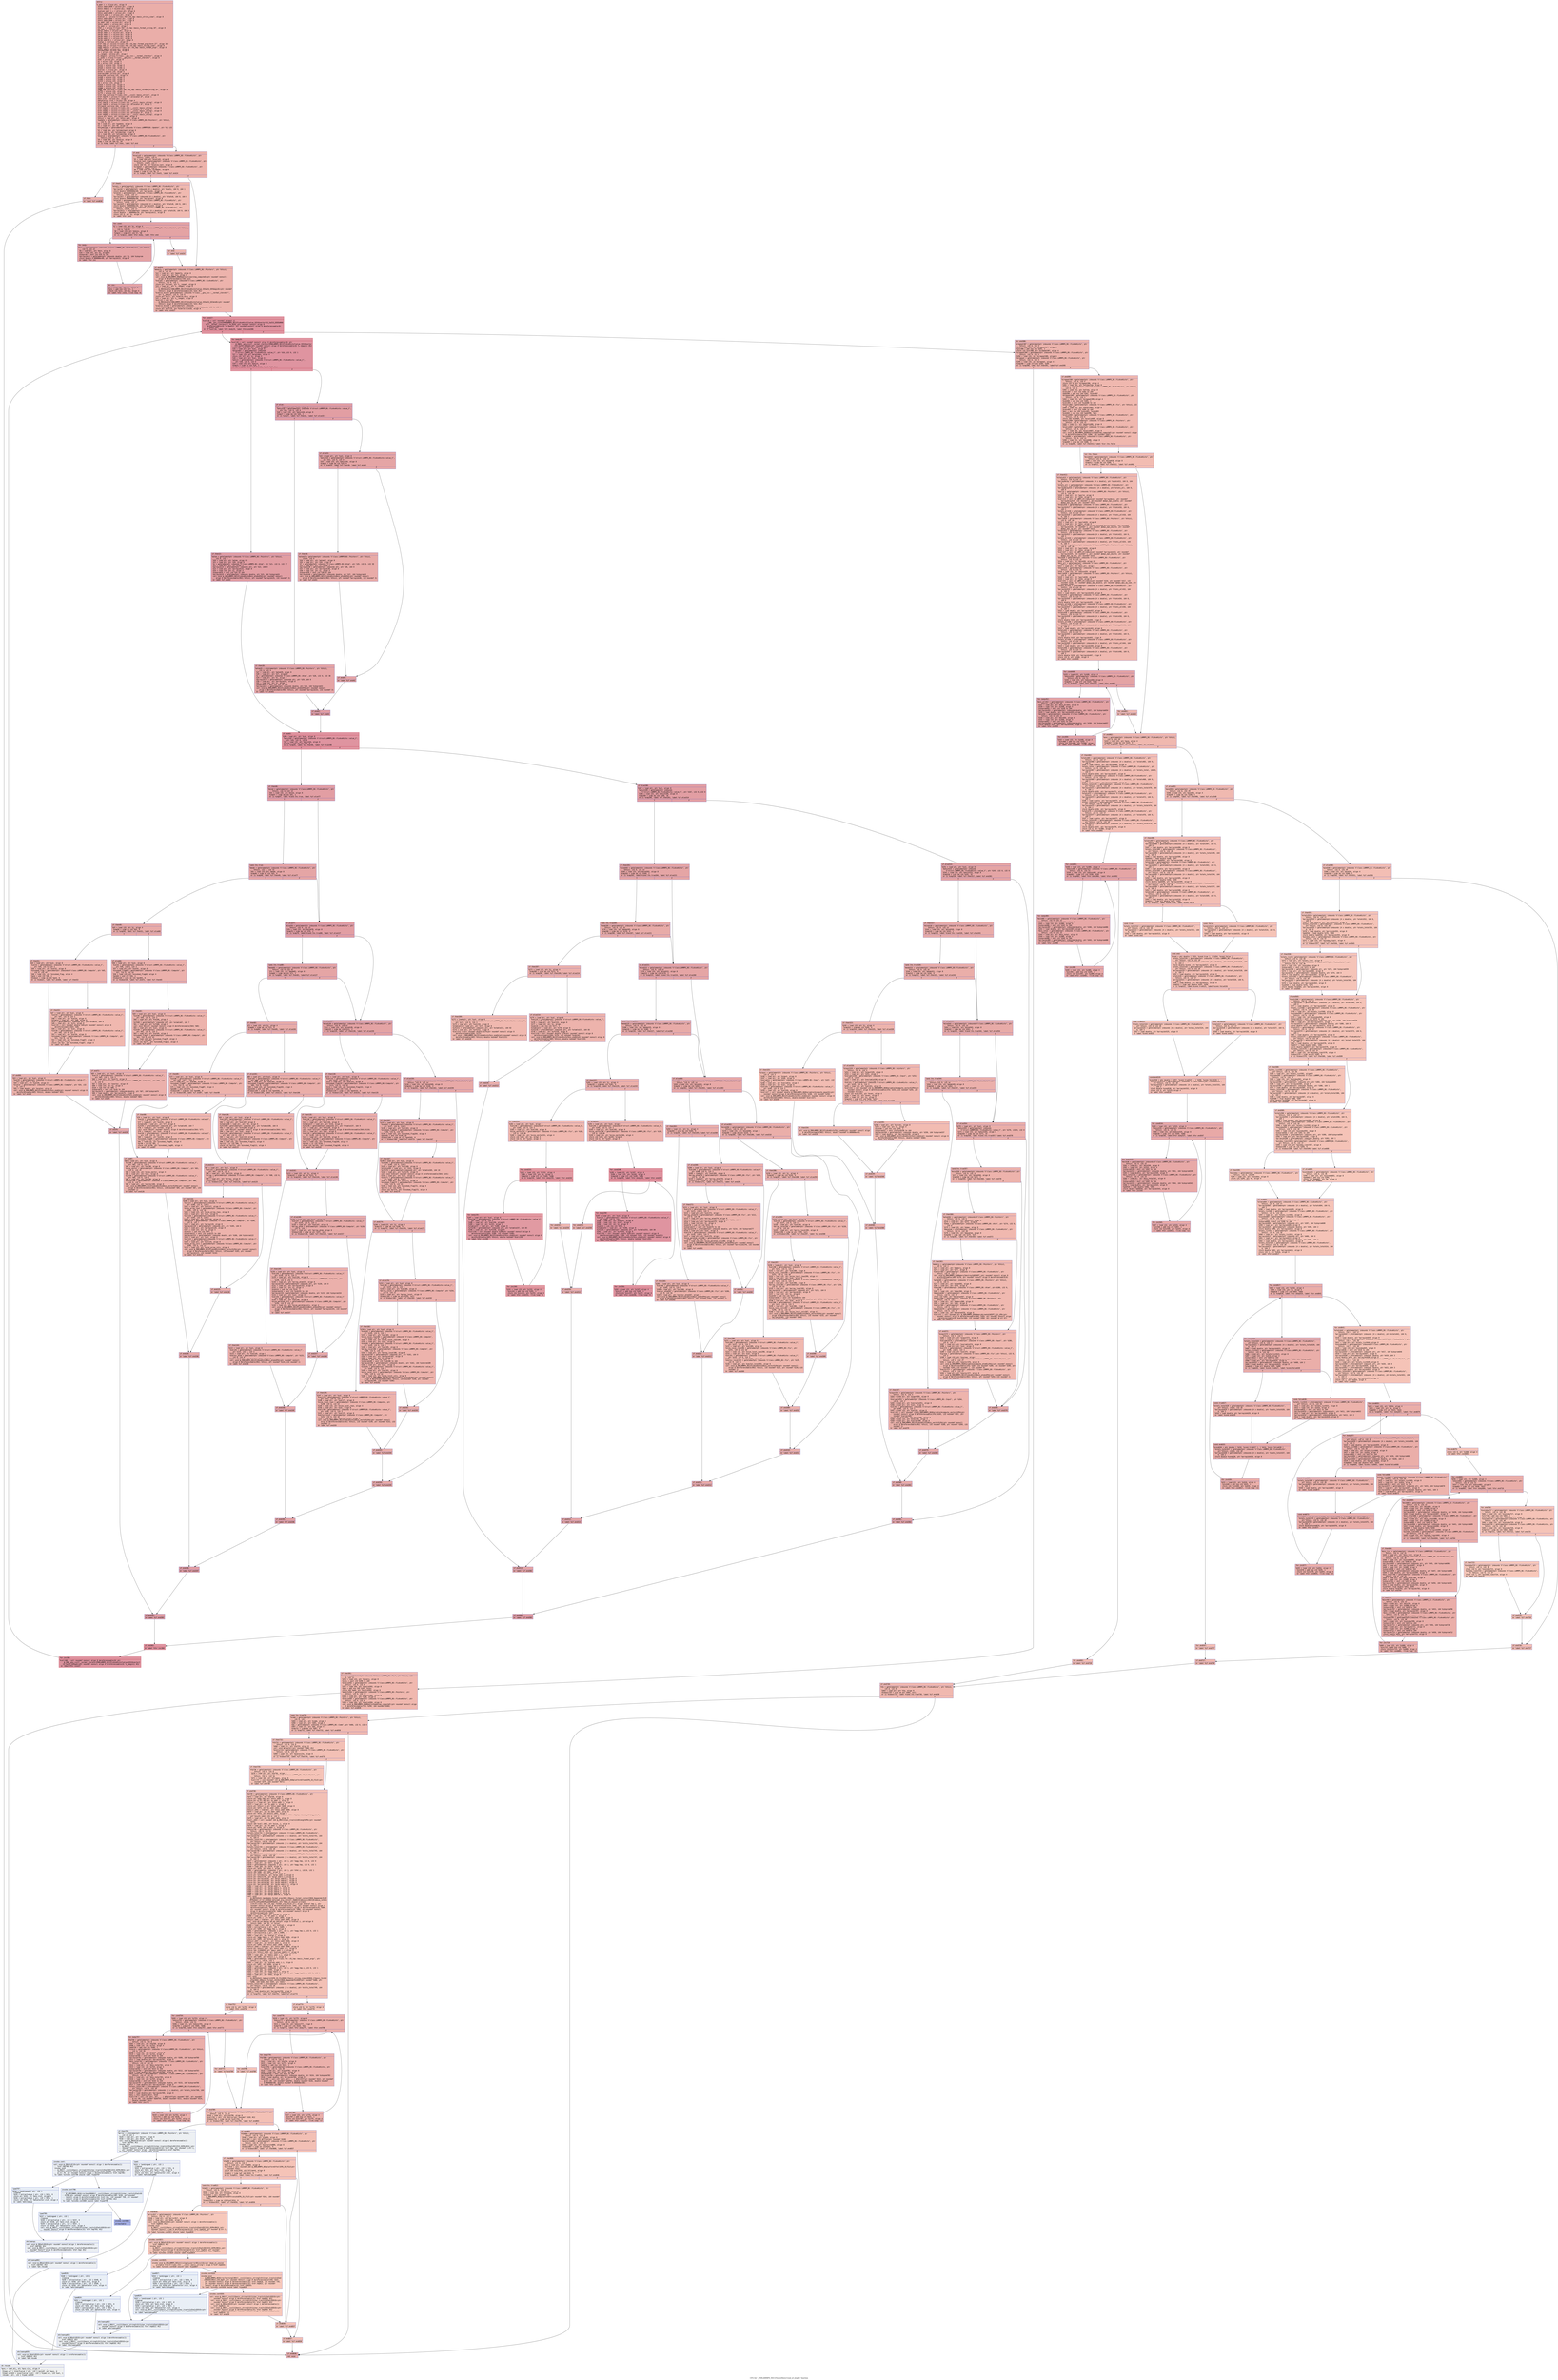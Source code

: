 digraph "CFG for '_ZN9LAMMPS_NS11FixAveHisto11end_of_stepEv' function" {
	label="CFG for '_ZN9LAMMPS_NS11FixAveHisto11end_of_stepEv' function";

	Node0x55c2f2d722c0 [shape=record,color="#3d50c3ff", style=filled, fillcolor="#d0473d70" fontname="Courier",label="{entry:\l|  %.addr.i = alloca ptr, align 8\l  %this.addr.i848 = alloca ptr, align 8\l  %this.addr.i.i = alloca ptr, align 8\l  %desc.addr.i.i = alloca i64, align 8\l  %values.addr.i.i = alloca ptr, align 8\l  %this.addr.i846 = alloca ptr, align 8\l  %store.addr.i = alloca ptr, align 8\l  %retval.i = alloca %\"class.fmt::v9_lmp::basic_string_view\", align 8\l  %this.addr.i844 = alloca ptr, align 8\l  %this.addr.i840 = alloca ptr, align 8\l  %s.addr.i841 = alloca ptr, align 8\l  %this.addr.i = alloca ptr, align 8\l  %s.addr.i = alloca ptr, align 8\l  %fmt.i = alloca %\"class.fmt::v9_lmp::basic_format_string.19\", align 8\l  %f.addr.i = alloca ptr, align 8\l  %args.addr.i = alloca ptr, align 8\l  %args.addr2.i = alloca ptr, align 8\l  %args.addr4.i = alloca ptr, align 8\l  %args.addr6.i = alloca ptr, align 8\l  %args.addr8.i = alloca ptr, align 8\l  %args.addr10.i = alloca ptr, align 8\l  %vargs.i = alloca ptr, align 8\l  %ref.tmp.i = alloca %\"class.fmt::v9_lmp::format_arg_store.27\", align 16\l  %agg.tmp.i = alloca %\"class.fmt::v9_lmp::basic_string_view\", align 8\l  %agg.tmp11.i = alloca %\"class.fmt::v9_lmp::basic_format_args\", align 8\l  %this.addr = alloca ptr, align 8\l  %ntimestep = alloca i64, align 8\l  %i = alloca i32, align 4\l  %__range1 = alloca ptr, align 8\l  %__begin1 = alloca %\"class.__gnu_cxx::__normal_iterator\", align 8\l  %__end1 = alloca %\"class.__gnu_cxx::__normal_iterator\", align 8\l  %val = alloca ptr, align 8\l  %j = alloca i32, align 4\l  %n = alloca i32, align 4\l  %i232 = alloca i32, align 4\l  %n244 = alloca i32, align 4\l  %i247 = alloca i32, align 4\l  %varvec = alloca ptr, align 8\l  %nvec = alloca i32, align 4\l  %varvec348 = alloca ptr, align 8\l  %nvec349 = alloca i32, align 4\l  %i448 = alloca i32, align 4\l  %i480 = alloca i32, align 4\l  %i533 = alloca i32, align 4\l  %m = alloca i32, align 4\l  %i616 = alloca i32, align 4\l  %i654 = alloca i32, align 4\l  %i680 = alloca i32, align 4\l  %agg.tmp = alloca %\"class.fmt::v9_lmp::basic_format_string.19\", align 8\l  %i753 = alloca i32, align 4\l  %i775 = alloca i32, align 4\l  %ref.tmp = alloca %\"class.std::__cxx11::basic_string\", align 8\l  %ref.tmp794 = alloca %\"class.std::allocator.0\", align 1\l  %exn.slot = alloca ptr, align 8\l  %ehselector.slot = alloca i32, align 4\l  %ref.tmp795 = alloca %\"class.std::__cxx11::basic_string\", align 8\l  %ref.tmp796 = alloca %\"class.std::allocator.0\", align 1\l  %fileend = alloca i64, align 8\l  %ref.tmp818 = alloca %\"class.std::__cxx11::basic_string\", align 8\l  %ref.tmp819 = alloca %\"class.std::allocator.0\", align 1\l  %ref.tmp822 = alloca %\"class.std::__cxx11::basic_string\", align 8\l  %ref.tmp823 = alloca %\"class.std::allocator.0\", align 1\l  %ref.tmp826 = alloca %\"class.std::__cxx11::basic_string\", align 8\l  store ptr %this, ptr %this.addr, align 8\l  %this1 = load ptr, ptr %this.addr, align 8\l  %update = getelementptr inbounds %\"class.LAMMPS_NS::Pointers\", ptr %this1,\l... i32 0, i32 7\l  %0 = load ptr, ptr %update, align 8\l  %1 = load ptr, ptr %0, align 8\l  %ntimestep2 = getelementptr inbounds %\"class.LAMMPS_NS::Update\", ptr %1, i32\l... 0, i32 4\l  %2 = load i64, ptr %ntimestep2, align 8\l  store i64 %2, ptr %ntimestep, align 8\l  %3 = load i64, ptr %ntimestep, align 8\l  %nvalid = getelementptr inbounds %\"class.LAMMPS_NS::FixAveHisto\", ptr\l... %this1, i32 0, i32 6\l  %4 = load i64, ptr %nvalid, align 8\l  %cmp = icmp ne i64 %3, %4\l  br i1 %cmp, label %if.then, label %if.end\l|{<s0>T|<s1>F}}"];
	Node0x55c2f2d722c0:s0 -> Node0x55c2f2d76570[tooltip="entry -> if.then\nProbability 50.00%" ];
	Node0x55c2f2d722c0:s1 -> Node0x55c2f2d765e0[tooltip="entry -> if.end\nProbability 50.00%" ];
	Node0x55c2f2d76570 [shape=record,color="#3d50c3ff", style=filled, fillcolor="#d6524470" fontname="Courier",label="{if.then:\l|  br label %if.end838\l}"];
	Node0x55c2f2d76570 -> Node0x55c2f2d76700[tooltip="if.then -> if.end838\nProbability 100.00%" ];
	Node0x55c2f2d765e0 [shape=record,color="#3d50c3ff", style=filled, fillcolor="#d6524470" fontname="Courier",label="{if.end:\l|  %nvalid3 = getelementptr inbounds %\"class.LAMMPS_NS::FixAveHisto\", ptr\l... %this1, i32 0, i32 6\l  %5 = load i64, ptr %nvalid3, align 8\l  %nvalid_last = getelementptr inbounds %\"class.LAMMPS_NS::FixAveHisto\", ptr\l... %this1, i32 0, i32 7\l  store i64 %5, ptr %nvalid_last, align 8\l  %irepeat = getelementptr inbounds %\"class.LAMMPS_NS::FixAveHisto\", ptr\l... %this1, i32 0, i32 5\l  %6 = load i32, ptr %irepeat, align 4\l  %cmp4 = icmp eq i32 %6, 0\l  br i1 %cmp4, label %if.then5, label %if.end14\l|{<s0>T|<s1>F}}"];
	Node0x55c2f2d765e0:s0 -> Node0x55c2f2d76cf0[tooltip="if.end -> if.then5\nProbability 37.50%" ];
	Node0x55c2f2d765e0:s1 -> Node0x55c2f2d76d70[tooltip="if.end -> if.end14\nProbability 62.50%" ];
	Node0x55c2f2d76cf0 [shape=record,color="#3d50c3ff", style=filled, fillcolor="#de614d70" fontname="Courier",label="{if.then5:\l|  %stats = getelementptr inbounds %\"class.LAMMPS_NS::FixAveHisto\", ptr\l... %this1, i32 0, i32 17\l  %arrayidx = getelementptr inbounds [4 x double], ptr %stats, i64 0, i64 1\l  store double 0.000000e+00, ptr %arrayidx, align 8\l  %stats6 = getelementptr inbounds %\"class.LAMMPS_NS::FixAveHisto\", ptr\l... %this1, i32 0, i32 17\l  %arrayidx7 = getelementptr inbounds [4 x double], ptr %stats6, i64 0, i64 0\l  store double 0.000000e+00, ptr %arrayidx7, align 8\l  %stats8 = getelementptr inbounds %\"class.LAMMPS_NS::FixAveHisto\", ptr\l... %this1, i32 0, i32 17\l  %arrayidx9 = getelementptr inbounds [4 x double], ptr %stats8, i64 0, i64 2\l  store double 1.000000e+20, ptr %arrayidx9, align 8\l  %stats10 = getelementptr inbounds %\"class.LAMMPS_NS::FixAveHisto\", ptr\l... %this1, i32 0, i32 17\l  %arrayidx11 = getelementptr inbounds [4 x double], ptr %stats10, i64 0, i64 3\l  store double -1.000000e+20, ptr %arrayidx11, align 8\l  store i32 0, ptr %i, align 4\l  br label %for.cond\l}"];
	Node0x55c2f2d76cf0 -> Node0x55c2f2d77920[tooltip="if.then5 -> for.cond\nProbability 100.00%" ];
	Node0x55c2f2d77920 [shape=record,color="#3d50c3ff", style=filled, fillcolor="#c32e3170" fontname="Courier",label="{for.cond:\l|  %7 = load i32, ptr %i, align 4\l  %nbins = getelementptr inbounds %\"class.LAMMPS_NS::FixAveHisto\", ptr %this1,\l... i32 0, i32 21\l  %8 = load i32, ptr %nbins, align 8\l  %cmp12 = icmp slt i32 %7, %8\l  br i1 %cmp12, label %for.body, label %for.end\l|{<s0>T|<s1>F}}"];
	Node0x55c2f2d77920:s0 -> Node0x55c2f2d77c80[tooltip="for.cond -> for.body\nProbability 96.88%" ];
	Node0x55c2f2d77920:s1 -> Node0x55c2f2d77d00[tooltip="for.cond -> for.end\nProbability 3.12%" ];
	Node0x55c2f2d77c80 [shape=record,color="#3d50c3ff", style=filled, fillcolor="#c32e3170" fontname="Courier",label="{for.body:\l|  %bin = getelementptr inbounds %\"class.LAMMPS_NS::FixAveHisto\", ptr %this1,\l... i32 0, i32 22\l  %9 = load ptr, ptr %bin, align 8\l  %10 = load i32, ptr %i, align 4\l  %idxprom = sext i32 %10 to i64\l  %arrayidx13 = getelementptr inbounds double, ptr %9, i64 %idxprom\l  store double 0.000000e+00, ptr %arrayidx13, align 8\l  br label %for.inc\l}"];
	Node0x55c2f2d77c80 -> Node0x55c2f2d78200[tooltip="for.body -> for.inc\nProbability 100.00%" ];
	Node0x55c2f2d78200 [shape=record,color="#3d50c3ff", style=filled, fillcolor="#c32e3170" fontname="Courier",label="{for.inc:\l|  %11 = load i32, ptr %i, align 4\l  %inc = add nsw i32 %11, 1\l  store i32 %inc, ptr %i, align 4\l  br label %for.cond, !llvm.loop !6\l}"];
	Node0x55c2f2d78200 -> Node0x55c2f2d77920[tooltip="for.inc -> for.cond\nProbability 100.00%" ];
	Node0x55c2f2d77d00 [shape=record,color="#3d50c3ff", style=filled, fillcolor="#de614d70" fontname="Courier",label="{for.end:\l|  br label %if.end14\l}"];
	Node0x55c2f2d77d00 -> Node0x55c2f2d76d70[tooltip="for.end -> if.end14\nProbability 100.00%" ];
	Node0x55c2f2d76d70 [shape=record,color="#3d50c3ff", style=filled, fillcolor="#d6524470" fontname="Courier",label="{if.end14:\l|  %modify = getelementptr inbounds %\"class.LAMMPS_NS::Pointers\", ptr %this1,\l... i32 0, i32 12\l  %12 = load ptr, ptr %modify, align 8\l  %13 = load ptr, ptr %12, align 8\l  call void @_ZN9LAMMPS_NS6Modify17clearstep_computeEv(ptr noundef nonnull\l... align 8 dereferenceable(720) %13)\l  %values = getelementptr inbounds %\"class.LAMMPS_NS::FixAveHisto\", ptr\l... %this1, i32 0, i32 1\l  store ptr %values, ptr %__range1, align 8\l  %14 = load ptr, ptr %__range1, align 8\l  %call = call ptr\l... @_ZNSt6vectorIN9LAMMPS_NS11FixAveHisto7value_tESaIS2_EE5beginEv(ptr noundef\l... nonnull align 8 dereferenceable(24) %14) #12\l  %coerce.dive = getelementptr inbounds %\"class.__gnu_cxx::__normal_iterator\",\l... ptr %__begin1, i32 0, i32 0\l  store ptr %call, ptr %coerce.dive, align 8\l  %15 = load ptr, ptr %__range1, align 8\l  %call15 = call ptr\l... @_ZNSt6vectorIN9LAMMPS_NS11FixAveHisto7value_tESaIS2_EE3endEv(ptr noundef\l... nonnull align 8 dereferenceable(24) %15) #12\l  %coerce.dive16 = getelementptr inbounds\l... %\"class.__gnu_cxx::__normal_iterator\", ptr %__end1, i32 0, i32 0\l  store ptr %call15, ptr %coerce.dive16, align 8\l  br label %for.cond17\l}"];
	Node0x55c2f2d76d70 -> Node0x55c2f2d792b0[tooltip="if.end14 -> for.cond17\nProbability 100.00%" ];
	Node0x55c2f2d792b0 [shape=record,color="#b70d28ff", style=filled, fillcolor="#b70d2870" fontname="Courier",label="{for.cond17:\l|  %call18 = call noundef zeroext i1\l... @_ZN9__gnu_cxxneIPN9LAMMPS_NS11FixAveHisto7value_tESt6vectorIS3_SaIS3_EEEEbRKN\l...S_17__normal_iteratorIT_T0_EESD_(ptr noundef nonnull align 8\l... dereferenceable(8) %__begin1, ptr noundef nonnull align 8 dereferenceable(8)\l... %__end1) #12\l  br i1 %call18, label %for.body19, label %for.end386\l|{<s0>T|<s1>F}}"];
	Node0x55c2f2d792b0:s0 -> Node0x55c2f2d79c10[tooltip="for.cond17 -> for.body19\nProbability 96.88%" ];
	Node0x55c2f2d792b0:s1 -> Node0x55c2f2d79c90[tooltip="for.cond17 -> for.end386\nProbability 3.12%" ];
	Node0x55c2f2d79c10 [shape=record,color="#b70d28ff", style=filled, fillcolor="#b70d2870" fontname="Courier",label="{for.body19:\l|  %call20 = call noundef nonnull align 8 dereferenceable(48) ptr\l... @_ZNK9__gnu_cxx17__normal_iteratorIPN9LAMMPS_NS11FixAveHisto7value_tESt6vector\l...IS3_SaIS3_EEEdeEv(ptr noundef nonnull align 8 dereferenceable(8) %__begin1) #12\l  store ptr %call20, ptr %val, align 8\l  %16 = load ptr, ptr %val, align 8\l  %argindex = getelementptr inbounds\l... %\"struct.LAMMPS_NS::FixAveHisto::value_t\", ptr %16, i32 0, i32 1\l  %17 = load i32, ptr %argindex, align 4\l  store i32 %17, ptr %j, align 4\l  %18 = load ptr, ptr %val, align 8\l  %which = getelementptr inbounds %\"struct.LAMMPS_NS::FixAveHisto::value_t\",\l... ptr %18, i32 0, i32 0\l  %19 = load i32, ptr %which, align 8\l  %cmp21 = icmp eq i32 %19, 1\l  br i1 %cmp21, label %if.then22, label %if.else\l|{<s0>T|<s1>F}}"];
	Node0x55c2f2d79c10:s0 -> Node0x55c2f2d7a470[tooltip="for.body19 -> if.then22\nProbability 50.00%" ];
	Node0x55c2f2d79c10:s1 -> Node0x55c2f2d7a4f0[tooltip="for.body19 -> if.else\nProbability 50.00%" ];
	Node0x55c2f2d7a470 [shape=record,color="#3d50c3ff", style=filled, fillcolor="#be242e70" fontname="Courier",label="{if.then22:\l|  %atom = getelementptr inbounds %\"class.LAMMPS_NS::Pointers\", ptr %this1,\l... i32 0, i32 6\l  %20 = load ptr, ptr %atom, align 8\l  %21 = load ptr, ptr %20, align 8\l  %x = getelementptr inbounds %\"class.LAMMPS_NS::Atom\", ptr %21, i32 0, i32 37\l  %22 = load ptr, ptr %x, align 8\l  %arrayidx23 = getelementptr inbounds ptr, ptr %22, i64 0\l  %23 = load ptr, ptr %arrayidx23, align 8\l  %24 = load i32, ptr %j, align 4\l  %idxprom24 = sext i32 %24 to i64\l  %arrayidx25 = getelementptr inbounds double, ptr %23, i64 %idxprom24\l  call void @_ZN9LAMMPS_NS11FixAveHisto9bin_atomsEPdi(ptr noundef nonnull\l... align 8 dereferenceable(992) %this1, ptr noundef %arrayidx25, i32 noundef 3)\l  br label %if.end43\l}"];
	Node0x55c2f2d7a470 -> Node0x55c2f2d7b1b0[tooltip="if.then22 -> if.end43\nProbability 100.00%" ];
	Node0x55c2f2d7a4f0 [shape=record,color="#3d50c3ff", style=filled, fillcolor="#be242e70" fontname="Courier",label="{if.else:\l|  %25 = load ptr, ptr %val, align 8\l  %which26 = getelementptr inbounds %\"struct.LAMMPS_NS::FixAveHisto::value_t\",\l... ptr %25, i32 0, i32 0\l  %26 = load i32, ptr %which26, align 8\l  %cmp27 = icmp eq i32 %26, 2\l  br i1 %cmp27, label %if.then28, label %if.else33\l|{<s0>T|<s1>F}}"];
	Node0x55c2f2d7a4f0:s0 -> Node0x55c2f2d7b450[tooltip="if.else -> if.then28\nProbability 50.00%" ];
	Node0x55c2f2d7a4f0:s1 -> Node0x55c2f2d7b4d0[tooltip="if.else -> if.else33\nProbability 50.00%" ];
	Node0x55c2f2d7b450 [shape=record,color="#3d50c3ff", style=filled, fillcolor="#c5333470" fontname="Courier",label="{if.then28:\l|  %atom29 = getelementptr inbounds %\"class.LAMMPS_NS::Pointers\", ptr %this1,\l... i32 0, i32 6\l  %27 = load ptr, ptr %atom29, align 8\l  %28 = load ptr, ptr %27, align 8\l  %v = getelementptr inbounds %\"class.LAMMPS_NS::Atom\", ptr %28, i32 0, i32 38\l  %29 = load ptr, ptr %v, align 8\l  %arrayidx30 = getelementptr inbounds ptr, ptr %29, i64 0\l  %30 = load ptr, ptr %arrayidx30, align 8\l  %31 = load i32, ptr %j, align 4\l  %idxprom31 = sext i32 %31 to i64\l  %arrayidx32 = getelementptr inbounds double, ptr %30, i64 %idxprom31\l  call void @_ZN9LAMMPS_NS11FixAveHisto9bin_atomsEPdi(ptr noundef nonnull\l... align 8 dereferenceable(992) %this1, ptr noundef %arrayidx32, i32 noundef 3)\l  br label %if.end42\l}"];
	Node0x55c2f2d7b450 -> Node0x55c2f2d7bd80[tooltip="if.then28 -> if.end42\nProbability 100.00%" ];
	Node0x55c2f2d7b4d0 [shape=record,color="#3d50c3ff", style=filled, fillcolor="#c5333470" fontname="Courier",label="{if.else33:\l|  %32 = load ptr, ptr %val, align 8\l  %which34 = getelementptr inbounds %\"struct.LAMMPS_NS::FixAveHisto::value_t\",\l... ptr %32, i32 0, i32 0\l  %33 = load i32, ptr %which34, align 8\l  %cmp35 = icmp eq i32 %33, 4\l  br i1 %cmp35, label %if.then36, label %if.end41\l|{<s0>T|<s1>F}}"];
	Node0x55c2f2d7b4d0:s0 -> Node0x55c2f2d7c090[tooltip="if.else33 -> if.then36\nProbability 50.00%" ];
	Node0x55c2f2d7b4d0:s1 -> Node0x55c2f2d7c110[tooltip="if.else33 -> if.end41\nProbability 50.00%" ];
	Node0x55c2f2d7c090 [shape=record,color="#3d50c3ff", style=filled, fillcolor="#cc403a70" fontname="Courier",label="{if.then36:\l|  %atom37 = getelementptr inbounds %\"class.LAMMPS_NS::Pointers\", ptr %this1,\l... i32 0, i32 6\l  %34 = load ptr, ptr %atom37, align 8\l  %35 = load ptr, ptr %34, align 8\l  %f = getelementptr inbounds %\"class.LAMMPS_NS::Atom\", ptr %35, i32 0, i32 39\l  %36 = load ptr, ptr %f, align 8\l  %arrayidx38 = getelementptr inbounds ptr, ptr %36, i64 0\l  %37 = load ptr, ptr %arrayidx38, align 8\l  %38 = load i32, ptr %j, align 4\l  %idxprom39 = sext i32 %38 to i64\l  %arrayidx40 = getelementptr inbounds double, ptr %37, i64 %idxprom39\l  call void @_ZN9LAMMPS_NS11FixAveHisto9bin_atomsEPdi(ptr noundef nonnull\l... align 8 dereferenceable(992) %this1, ptr noundef %arrayidx40, i32 noundef 3)\l  br label %if.end41\l}"];
	Node0x55c2f2d7c090 -> Node0x55c2f2d7c110[tooltip="if.then36 -> if.end41\nProbability 100.00%" ];
	Node0x55c2f2d7c110 [shape=record,color="#3d50c3ff", style=filled, fillcolor="#c5333470" fontname="Courier",label="{if.end41:\l|  br label %if.end42\l}"];
	Node0x55c2f2d7c110 -> Node0x55c2f2d7bd80[tooltip="if.end41 -> if.end42\nProbability 100.00%" ];
	Node0x55c2f2d7bd80 [shape=record,color="#3d50c3ff", style=filled, fillcolor="#be242e70" fontname="Courier",label="{if.end42:\l|  br label %if.end43\l}"];
	Node0x55c2f2d7bd80 -> Node0x55c2f2d7b1b0[tooltip="if.end42 -> if.end43\nProbability 100.00%" ];
	Node0x55c2f2d7b1b0 [shape=record,color="#b70d28ff", style=filled, fillcolor="#b70d2870" fontname="Courier",label="{if.end43:\l|  %39 = load ptr, ptr %val, align 8\l  %which44 = getelementptr inbounds %\"struct.LAMMPS_NS::FixAveHisto::value_t\",\l... ptr %39, i32 0, i32 0\l  %40 = load i32, ptr %which44, align 8\l  %cmp45 = icmp eq i32 %40, 8\l  br i1 %cmp45, label %if.then46, label %if.else198\l|{<s0>T|<s1>F}}"];
	Node0x55c2f2d7b1b0:s0 -> Node0x55c2f2d7ce60[tooltip="if.end43 -> if.then46\nProbability 50.00%" ];
	Node0x55c2f2d7b1b0:s1 -> Node0x55c2f2d7ceb0[tooltip="if.end43 -> if.else198\nProbability 50.00%" ];
	Node0x55c2f2d7ce60 [shape=record,color="#3d50c3ff", style=filled, fillcolor="#be242e70" fontname="Courier",label="{if.then46:\l|  %kind = getelementptr inbounds %\"class.LAMMPS_NS::FixAveHisto\", ptr\l... %this1, i32 0, i32 13\l  %41 = load i32, ptr %kind, align 8\l  %cmp47 = icmp eq i32 %41, 1\l  br i1 %cmp47, label %land.lhs.true, label %if.else77\l|{<s0>T|<s1>F}}"];
	Node0x55c2f2d7ce60:s0 -> Node0x55c2f2d7d1f0[tooltip="if.then46 -> land.lhs.true\nProbability 50.00%" ];
	Node0x55c2f2d7ce60:s1 -> Node0x55c2f2d7d270[tooltip="if.then46 -> if.else77\nProbability 50.00%" ];
	Node0x55c2f2d7d1f0 [shape=record,color="#3d50c3ff", style=filled, fillcolor="#c5333470" fontname="Courier",label="{land.lhs.true:\l|  %mode = getelementptr inbounds %\"class.LAMMPS_NS::FixAveHisto\", ptr\l... %this1, i32 0, i32 32\l  %42 = load i32, ptr %mode, align 8\l  %cmp48 = icmp eq i32 %42, 0\l  br i1 %cmp48, label %if.then49, label %if.else77\l|{<s0>T|<s1>F}}"];
	Node0x55c2f2d7d1f0:s0 -> Node0x55c2f2d7d5b0[tooltip="land.lhs.true -> if.then49\nProbability 37.50%" ];
	Node0x55c2f2d7d1f0:s1 -> Node0x55c2f2d7d270[tooltip="land.lhs.true -> if.else77\nProbability 62.50%" ];
	Node0x55c2f2d7d5b0 [shape=record,color="#3d50c3ff", style=filled, fillcolor="#cc403a70" fontname="Courier",label="{if.then49:\l|  %43 = load i32, ptr %j, align 4\l  %cmp50 = icmp eq i32 %43, 0\l  br i1 %cmp50, label %if.then51, label %if.else60\l|{<s0>T|<s1>F}}"];
	Node0x55c2f2d7d5b0:s0 -> Node0x55c2f2d7d810[tooltip="if.then49 -> if.then51\nProbability 37.50%" ];
	Node0x55c2f2d7d5b0:s1 -> Node0x55c2f2d7d890[tooltip="if.then49 -> if.else60\nProbability 62.50%" ];
	Node0x55c2f2d7d810 [shape=record,color="#3d50c3ff", style=filled, fillcolor="#d6524470" fontname="Courier",label="{if.then51:\l|  %44 = load ptr, ptr %val, align 8\l  %val52 = getelementptr inbounds %\"struct.LAMMPS_NS::FixAveHisto::value_t\",\l... ptr %44, i32 0, i32 3\l  %45 = load ptr, ptr %val52, align 8\l  %invoked_flag = getelementptr inbounds %\"class.LAMMPS_NS::Compute\", ptr %45,\l... i32 0, i32 43\l  %46 = load i32, ptr %invoked_flag, align 4\l  %and = and i32 %46, 1\l  %tobool = icmp ne i32 %and, 0\l  br i1 %tobool, label %if.end58, label %if.then53\l|{<s0>T|<s1>F}}"];
	Node0x55c2f2d7d810:s0 -> Node0x55c2f2d7dea0[tooltip="if.then51 -> if.end58\nProbability 50.00%" ];
	Node0x55c2f2d7d810:s1 -> Node0x55c2f2d7df20[tooltip="if.then51 -> if.then53\nProbability 50.00%" ];
	Node0x55c2f2d7df20 [shape=record,color="#3d50c3ff", style=filled, fillcolor="#dc5d4a70" fontname="Courier",label="{if.then53:\l|  %47 = load ptr, ptr %val, align 8\l  %val54 = getelementptr inbounds %\"struct.LAMMPS_NS::FixAveHisto::value_t\",\l... ptr %47, i32 0, i32 3\l  %48 = load ptr, ptr %val54, align 8\l  %vtable = load ptr, ptr %48, align 8\l  %vfn = getelementptr inbounds ptr, ptr %vtable, i64 6\l  %49 = load ptr, ptr %vfn, align 8\l  %call55 = call noundef double %49(ptr noundef nonnull align 8\l... dereferenceable(564) %48)\l  %50 = load ptr, ptr %val, align 8\l  %val56 = getelementptr inbounds %\"struct.LAMMPS_NS::FixAveHisto::value_t\",\l... ptr %50, i32 0, i32 3\l  %51 = load ptr, ptr %val56, align 8\l  %invoked_flag57 = getelementptr inbounds %\"class.LAMMPS_NS::Compute\", ptr\l... %51, i32 0, i32 43\l  %52 = load i32, ptr %invoked_flag57, align 4\l  %or = or i32 %52, 1\l  store i32 %or, ptr %invoked_flag57, align 4\l  br label %if.end58\l}"];
	Node0x55c2f2d7df20 -> Node0x55c2f2d7dea0[tooltip="if.then53 -> if.end58\nProbability 100.00%" ];
	Node0x55c2f2d7dea0 [shape=record,color="#3d50c3ff", style=filled, fillcolor="#d6524470" fontname="Courier",label="{if.end58:\l|  %53 = load ptr, ptr %val, align 8\l  %val59 = getelementptr inbounds %\"struct.LAMMPS_NS::FixAveHisto::value_t\",\l... ptr %53, i32 0, i32 3\l  %54 = load ptr, ptr %val59, align 8\l  %scalar = getelementptr inbounds %\"class.LAMMPS_NS::Compute\", ptr %54, i32\l... 0, i32 5\l  %55 = load double, ptr %scalar, align 8\l  call void @_ZN9LAMMPS_NS11FixAveHisto7bin_oneEd(ptr noundef nonnull align 8\l... dereferenceable(992) %this1, double noundef %55)\l  br label %if.end76\l}"];
	Node0x55c2f2d7dea0 -> Node0x55c2f2d7f810[tooltip="if.end58 -> if.end76\nProbability 100.00%" ];
	Node0x55c2f2d7d890 [shape=record,color="#3d50c3ff", style=filled, fillcolor="#d24b4070" fontname="Courier",label="{if.else60:\l|  %56 = load ptr, ptr %val, align 8\l  %val61 = getelementptr inbounds %\"struct.LAMMPS_NS::FixAveHisto::value_t\",\l... ptr %56, i32 0, i32 3\l  %57 = load ptr, ptr %val61, align 8\l  %invoked_flag62 = getelementptr inbounds %\"class.LAMMPS_NS::Compute\", ptr\l... %57, i32 0, i32 43\l  %58 = load i32, ptr %invoked_flag62, align 4\l  %and63 = and i32 %58, 2\l  %tobool64 = icmp ne i32 %and63, 0\l  br i1 %tobool64, label %if.end72, label %if.then65\l|{<s0>T|<s1>F}}"];
	Node0x55c2f2d7d890:s0 -> Node0x55c2f2d7fdb0[tooltip="if.else60 -> if.end72\nProbability 50.00%" ];
	Node0x55c2f2d7d890:s1 -> Node0x55c2f2d7fe30[tooltip="if.else60 -> if.then65\nProbability 50.00%" ];
	Node0x55c2f2d7fe30 [shape=record,color="#3d50c3ff", style=filled, fillcolor="#d6524470" fontname="Courier",label="{if.then65:\l|  %59 = load ptr, ptr %val, align 8\l  %val66 = getelementptr inbounds %\"struct.LAMMPS_NS::FixAveHisto::value_t\",\l... ptr %59, i32 0, i32 3\l  %60 = load ptr, ptr %val66, align 8\l  %vtable67 = load ptr, ptr %60, align 8\l  %vfn68 = getelementptr inbounds ptr, ptr %vtable67, i64 7\l  %61 = load ptr, ptr %vfn68, align 8\l  call void %61(ptr noundef nonnull align 8 dereferenceable(564) %60)\l  %62 = load ptr, ptr %val, align 8\l  %val69 = getelementptr inbounds %\"struct.LAMMPS_NS::FixAveHisto::value_t\",\l... ptr %62, i32 0, i32 3\l  %63 = load ptr, ptr %val69, align 8\l  %invoked_flag70 = getelementptr inbounds %\"class.LAMMPS_NS::Compute\", ptr\l... %63, i32 0, i32 43\l  %64 = load i32, ptr %invoked_flag70, align 4\l  %or71 = or i32 %64, 2\l  store i32 %or71, ptr %invoked_flag70, align 4\l  br label %if.end72\l}"];
	Node0x55c2f2d7fe30 -> Node0x55c2f2d7fdb0[tooltip="if.then65 -> if.end72\nProbability 100.00%" ];
	Node0x55c2f2d7fdb0 [shape=record,color="#3d50c3ff", style=filled, fillcolor="#d24b4070" fontname="Courier",label="{if.end72:\l|  %65 = load ptr, ptr %val, align 8\l  %val73 = getelementptr inbounds %\"struct.LAMMPS_NS::FixAveHisto::value_t\",\l... ptr %65, i32 0, i32 3\l  %66 = load ptr, ptr %val73, align 8\l  %vector = getelementptr inbounds %\"class.LAMMPS_NS::Compute\", ptr %66, i32\l... 0, i32 6\l  %67 = load ptr, ptr %vector, align 8\l  %68 = load i32, ptr %j, align 4\l  %sub = sub nsw i32 %68, 1\l  %idxprom74 = sext i32 %sub to i64\l  %arrayidx75 = getelementptr inbounds double, ptr %67, i64 %idxprom74\l  %69 = load double, ptr %arrayidx75, align 8\l  call void @_ZN9LAMMPS_NS11FixAveHisto7bin_oneEd(ptr noundef nonnull align 8\l... dereferenceable(992) %this1, double noundef %69)\l  br label %if.end76\l}"];
	Node0x55c2f2d7fdb0 -> Node0x55c2f2d7f810[tooltip="if.end72 -> if.end76\nProbability 100.00%" ];
	Node0x55c2f2d7f810 [shape=record,color="#3d50c3ff", style=filled, fillcolor="#cc403a70" fontname="Courier",label="{if.end76:\l|  br label %if.end197\l}"];
	Node0x55c2f2d7f810 -> Node0x55c2f2d81210[tooltip="if.end76 -> if.end197\nProbability 100.00%" ];
	Node0x55c2f2d7d270 [shape=record,color="#3d50c3ff", style=filled, fillcolor="#be242e70" fontname="Courier",label="{if.else77:\l|  %kind78 = getelementptr inbounds %\"class.LAMMPS_NS::FixAveHisto\", ptr\l... %this1, i32 0, i32 13\l  %70 = load i32, ptr %kind78, align 8\l  %cmp79 = icmp eq i32 %70, 1\l  br i1 %cmp79, label %land.lhs.true80, label %if.else127\l|{<s0>T|<s1>F}}"];
	Node0x55c2f2d7d270:s0 -> Node0x55c2f2d814a0[tooltip="if.else77 -> land.lhs.true80\nProbability 50.00%" ];
	Node0x55c2f2d7d270:s1 -> Node0x55c2f2d814f0[tooltip="if.else77 -> if.else127\nProbability 50.00%" ];
	Node0x55c2f2d814a0 [shape=record,color="#3d50c3ff", style=filled, fillcolor="#c5333470" fontname="Courier",label="{land.lhs.true80:\l|  %mode81 = getelementptr inbounds %\"class.LAMMPS_NS::FixAveHisto\", ptr\l... %this1, i32 0, i32 32\l  %71 = load i32, ptr %mode81, align 8\l  %cmp82 = icmp eq i32 %71, 1\l  br i1 %cmp82, label %if.then83, label %if.else127\l|{<s0>T|<s1>F}}"];
	Node0x55c2f2d814a0:s0 -> Node0x55c2f2d81860[tooltip="land.lhs.true80 -> if.then83\nProbability 50.00%" ];
	Node0x55c2f2d814a0:s1 -> Node0x55c2f2d814f0[tooltip="land.lhs.true80 -> if.else127\nProbability 50.00%" ];
	Node0x55c2f2d81860 [shape=record,color="#3d50c3ff", style=filled, fillcolor="#cc403a70" fontname="Courier",label="{if.then83:\l|  %72 = load i32, ptr %j, align 4\l  %cmp84 = icmp eq i32 %72, 0\l  br i1 %cmp84, label %if.then85, label %if.else101\l|{<s0>T|<s1>F}}"];
	Node0x55c2f2d81860:s0 -> Node0x55c2f2d785f0[tooltip="if.then83 -> if.then85\nProbability 37.50%" ];
	Node0x55c2f2d81860:s1 -> Node0x55c2f2d78670[tooltip="if.then83 -> if.else101\nProbability 62.50%" ];
	Node0x55c2f2d785f0 [shape=record,color="#3d50c3ff", style=filled, fillcolor="#d6524470" fontname="Courier",label="{if.then85:\l|  %73 = load ptr, ptr %val, align 8\l  %val86 = getelementptr inbounds %\"struct.LAMMPS_NS::FixAveHisto::value_t\",\l... ptr %73, i32 0, i32 3\l  %74 = load ptr, ptr %val86, align 8\l  %invoked_flag87 = getelementptr inbounds %\"class.LAMMPS_NS::Compute\", ptr\l... %74, i32 0, i32 43\l  %75 = load i32, ptr %invoked_flag87, align 4\l  %and88 = and i32 %75, 2\l  %tobool89 = icmp ne i32 %and88, 0\l  br i1 %tobool89, label %if.end97, label %if.then90\l|{<s0>T|<s1>F}}"];
	Node0x55c2f2d785f0:s0 -> Node0x55c2f2d78c60[tooltip="if.then85 -> if.end97\nProbability 50.00%" ];
	Node0x55c2f2d785f0:s1 -> Node0x55c2f2d78ce0[tooltip="if.then85 -> if.then90\nProbability 50.00%" ];
	Node0x55c2f2d78ce0 [shape=record,color="#3d50c3ff", style=filled, fillcolor="#dc5d4a70" fontname="Courier",label="{if.then90:\l|  %76 = load ptr, ptr %val, align 8\l  %val91 = getelementptr inbounds %\"struct.LAMMPS_NS::FixAveHisto::value_t\",\l... ptr %76, i32 0, i32 3\l  %77 = load ptr, ptr %val91, align 8\l  %vtable92 = load ptr, ptr %77, align 8\l  %vfn93 = getelementptr inbounds ptr, ptr %vtable92, i64 7\l  %78 = load ptr, ptr %vfn93, align 8\l  call void %78(ptr noundef nonnull align 8 dereferenceable(564) %77)\l  %79 = load ptr, ptr %val, align 8\l  %val94 = getelementptr inbounds %\"struct.LAMMPS_NS::FixAveHisto::value_t\",\l... ptr %79, i32 0, i32 3\l  %80 = load ptr, ptr %val94, align 8\l  %invoked_flag95 = getelementptr inbounds %\"class.LAMMPS_NS::Compute\", ptr\l... %80, i32 0, i32 43\l  %81 = load i32, ptr %invoked_flag95, align 4\l  %or96 = or i32 %81, 2\l  store i32 %or96, ptr %invoked_flag95, align 4\l  br label %if.end97\l}"];
	Node0x55c2f2d78ce0 -> Node0x55c2f2d78c60[tooltip="if.then90 -> if.end97\nProbability 100.00%" ];
	Node0x55c2f2d78c60 [shape=record,color="#3d50c3ff", style=filled, fillcolor="#d6524470" fontname="Courier",label="{if.end97:\l|  %82 = load ptr, ptr %val, align 8\l  %val98 = getelementptr inbounds %\"struct.LAMMPS_NS::FixAveHisto::value_t\",\l... ptr %82, i32 0, i32 3\l  %83 = load ptr, ptr %val98, align 8\l  %size_vector = getelementptr inbounds %\"class.LAMMPS_NS::Compute\", ptr %83,\l... i32 0, i32 15\l  %84 = load i32, ptr %size_vector, align 4\l  %85 = load ptr, ptr %val, align 8\l  %val99 = getelementptr inbounds %\"struct.LAMMPS_NS::FixAveHisto::value_t\",\l... ptr %85, i32 0, i32 3\l  %86 = load ptr, ptr %val99, align 8\l  %vector100 = getelementptr inbounds %\"class.LAMMPS_NS::Compute\", ptr %86,\l... i32 0, i32 6\l  %87 = load ptr, ptr %vector100, align 8\l  call void @_ZN9LAMMPS_NS11FixAveHisto10bin_vectorEiPdi(ptr noundef nonnull\l... align 8 dereferenceable(992) %this1, i32 noundef %84, ptr noundef %87, i32\l... noundef 1)\l  br label %if.end126\l}"];
	Node0x55c2f2d78c60 -> Node0x55c2f2d841d0[tooltip="if.end97 -> if.end126\nProbability 100.00%" ];
	Node0x55c2f2d78670 [shape=record,color="#3d50c3ff", style=filled, fillcolor="#d0473d70" fontname="Courier",label="{if.else101:\l|  %88 = load ptr, ptr %val, align 8\l  %val102 = getelementptr inbounds %\"struct.LAMMPS_NS::FixAveHisto::value_t\",\l... ptr %88, i32 0, i32 3\l  %89 = load ptr, ptr %val102, align 8\l  %invoked_flag103 = getelementptr inbounds %\"class.LAMMPS_NS::Compute\", ptr\l... %89, i32 0, i32 43\l  %90 = load i32, ptr %invoked_flag103, align 4\l  %and104 = and i32 %90, 4\l  %tobool105 = icmp ne i32 %and104, 0\l  br i1 %tobool105, label %if.end113, label %if.then106\l|{<s0>T|<s1>F}}"];
	Node0x55c2f2d78670:s0 -> Node0x55c2f2d84710[tooltip="if.else101 -> if.end113\nProbability 50.00%" ];
	Node0x55c2f2d78670:s1 -> Node0x55c2f2d84790[tooltip="if.else101 -> if.then106\nProbability 50.00%" ];
	Node0x55c2f2d84790 [shape=record,color="#3d50c3ff", style=filled, fillcolor="#d6524470" fontname="Courier",label="{if.then106:\l|  %91 = load ptr, ptr %val, align 8\l  %val107 = getelementptr inbounds %\"struct.LAMMPS_NS::FixAveHisto::value_t\",\l... ptr %91, i32 0, i32 3\l  %92 = load ptr, ptr %val107, align 8\l  %vtable108 = load ptr, ptr %92, align 8\l  %vfn109 = getelementptr inbounds ptr, ptr %vtable108, i64 8\l  %93 = load ptr, ptr %vfn109, align 8\l  call void %93(ptr noundef nonnull align 8 dereferenceable(564) %92)\l  %94 = load ptr, ptr %val, align 8\l  %val110 = getelementptr inbounds %\"struct.LAMMPS_NS::FixAveHisto::value_t\",\l... ptr %94, i32 0, i32 3\l  %95 = load ptr, ptr %val110, align 8\l  %invoked_flag111 = getelementptr inbounds %\"class.LAMMPS_NS::Compute\", ptr\l... %95, i32 0, i32 43\l  %96 = load i32, ptr %invoked_flag111, align 4\l  %or112 = or i32 %96, 4\l  store i32 %or112, ptr %invoked_flag111, align 4\l  br label %if.end113\l}"];
	Node0x55c2f2d84790 -> Node0x55c2f2d84710[tooltip="if.then106 -> if.end113\nProbability 100.00%" ];
	Node0x55c2f2d84710 [shape=record,color="#3d50c3ff", style=filled, fillcolor="#d0473d70" fontname="Courier",label="{if.end113:\l|  %97 = load ptr, ptr %val, align 8\l  %val114 = getelementptr inbounds %\"struct.LAMMPS_NS::FixAveHisto::value_t\",\l... ptr %97, i32 0, i32 3\l  %98 = load ptr, ptr %val114, align 8\l  %array = getelementptr inbounds %\"class.LAMMPS_NS::Compute\", ptr %98, i32 0,\l... i32 7\l  %99 = load ptr, ptr %array, align 8\l  %tobool115 = icmp ne ptr %99, null\l  br i1 %tobool115, label %if.then116, label %if.end125\l|{<s0>T|<s1>F}}"];
	Node0x55c2f2d84710:s0 -> Node0x55c2f2d7e860[tooltip="if.end113 -> if.then116\nProbability 62.50%" ];
	Node0x55c2f2d84710:s1 -> Node0x55c2f2d7e8e0[tooltip="if.end113 -> if.end125\nProbability 37.50%" ];
	Node0x55c2f2d7e860 [shape=record,color="#3d50c3ff", style=filled, fillcolor="#d6524470" fontname="Courier",label="{if.then116:\l|  %100 = load ptr, ptr %val, align 8\l  %val117 = getelementptr inbounds %\"struct.LAMMPS_NS::FixAveHisto::value_t\",\l... ptr %100, i32 0, i32 3\l  %101 = load ptr, ptr %val117, align 8\l  %size_array_rows = getelementptr inbounds %\"class.LAMMPS_NS::Compute\", ptr\l... %101, i32 0, i32 16\l  %102 = load i32, ptr %size_array_rows, align 8\l  %103 = load ptr, ptr %val, align 8\l  %val118 = getelementptr inbounds %\"struct.LAMMPS_NS::FixAveHisto::value_t\",\l... ptr %103, i32 0, i32 3\l  %104 = load ptr, ptr %val118, align 8\l  %array119 = getelementptr inbounds %\"class.LAMMPS_NS::Compute\", ptr %104,\l... i32 0, i32 7\l  %105 = load ptr, ptr %array119, align 8\l  %arrayidx120 = getelementptr inbounds ptr, ptr %105, i64 0\l  %106 = load ptr, ptr %arrayidx120, align 8\l  %107 = load i32, ptr %j, align 4\l  %sub121 = sub nsw i32 %107, 1\l  %idxprom122 = sext i32 %sub121 to i64\l  %arrayidx123 = getelementptr inbounds double, ptr %106, i64 %idxprom122\l  %108 = load ptr, ptr %val, align 8\l  %val124 = getelementptr inbounds %\"struct.LAMMPS_NS::FixAveHisto::value_t\",\l... ptr %108, i32 0, i32 3\l  %109 = load ptr, ptr %val124, align 8\l  %size_array_cols = getelementptr inbounds %\"class.LAMMPS_NS::Compute\", ptr\l... %109, i32 0, i32 17\l  %110 = load i32, ptr %size_array_cols, align 4\l  call void @_ZN9LAMMPS_NS11FixAveHisto10bin_vectorEiPdi(ptr noundef nonnull\l... align 8 dereferenceable(992) %this1, i32 noundef %102, ptr noundef\l... %arrayidx123, i32 noundef %110)\l  br label %if.end125\l}"];
	Node0x55c2f2d7e860 -> Node0x55c2f2d7e8e0[tooltip="if.then116 -> if.end125\nProbability 100.00%" ];
	Node0x55c2f2d7e8e0 [shape=record,color="#3d50c3ff", style=filled, fillcolor="#d0473d70" fontname="Courier",label="{if.end125:\l|  br label %if.end126\l}"];
	Node0x55c2f2d7e8e0 -> Node0x55c2f2d841d0[tooltip="if.end125 -> if.end126\nProbability 100.00%" ];
	Node0x55c2f2d841d0 [shape=record,color="#3d50c3ff", style=filled, fillcolor="#cc403a70" fontname="Courier",label="{if.end126:\l|  br label %if.end196\l}"];
	Node0x55c2f2d841d0 -> Node0x55c2f2d87170[tooltip="if.end126 -> if.end196\nProbability 100.00%" ];
	Node0x55c2f2d814f0 [shape=record,color="#3d50c3ff", style=filled, fillcolor="#c32e3170" fontname="Courier",label="{if.else127:\l|  %kind128 = getelementptr inbounds %\"class.LAMMPS_NS::FixAveHisto\", ptr\l... %this1, i32 0, i32 13\l  %111 = load i32, ptr %kind128, align 8\l  %cmp129 = icmp eq i32 %111, 2\l  br i1 %cmp129, label %if.then130, label %if.else159\l|{<s0>T|<s1>F}}"];
	Node0x55c2f2d814f0:s0 -> Node0x55c2f2d87400[tooltip="if.else127 -> if.then130\nProbability 50.00%" ];
	Node0x55c2f2d814f0:s1 -> Node0x55c2f2d87480[tooltip="if.else127 -> if.else159\nProbability 50.00%" ];
	Node0x55c2f2d87400 [shape=record,color="#3d50c3ff", style=filled, fillcolor="#ca3b3770" fontname="Courier",label="{if.then130:\l|  %112 = load ptr, ptr %val, align 8\l  %val131 = getelementptr inbounds %\"struct.LAMMPS_NS::FixAveHisto::value_t\",\l... ptr %112, i32 0, i32 3\l  %113 = load ptr, ptr %val131, align 8\l  %invoked_flag132 = getelementptr inbounds %\"class.LAMMPS_NS::Compute\", ptr\l... %113, i32 0, i32 43\l  %114 = load i32, ptr %invoked_flag132, align 4\l  %and133 = and i32 %114, 8\l  %tobool134 = icmp ne i32 %and133, 0\l  br i1 %tobool134, label %if.end142, label %if.then135\l|{<s0>T|<s1>F}}"];
	Node0x55c2f2d87400:s0 -> Node0x55c2f2d87a70[tooltip="if.then130 -> if.end142\nProbability 50.00%" ];
	Node0x55c2f2d87400:s1 -> Node0x55c2f2d87af0[tooltip="if.then130 -> if.then135\nProbability 50.00%" ];
	Node0x55c2f2d87af0 [shape=record,color="#3d50c3ff", style=filled, fillcolor="#d0473d70" fontname="Courier",label="{if.then135:\l|  %115 = load ptr, ptr %val, align 8\l  %val136 = getelementptr inbounds %\"struct.LAMMPS_NS::FixAveHisto::value_t\",\l... ptr %115, i32 0, i32 3\l  %116 = load ptr, ptr %val136, align 8\l  %vtable137 = load ptr, ptr %116, align 8\l  %vfn138 = getelementptr inbounds ptr, ptr %vtable137, i64 9\l  %117 = load ptr, ptr %vfn138, align 8\l  call void %117(ptr noundef nonnull align 8 dereferenceable(564) %116)\l  %118 = load ptr, ptr %val, align 8\l  %val139 = getelementptr inbounds %\"struct.LAMMPS_NS::FixAveHisto::value_t\",\l... ptr %118, i32 0, i32 3\l  %119 = load ptr, ptr %val139, align 8\l  %invoked_flag140 = getelementptr inbounds %\"class.LAMMPS_NS::Compute\", ptr\l... %119, i32 0, i32 43\l  %120 = load i32, ptr %invoked_flag140, align 4\l  %or141 = or i32 %120, 8\l  store i32 %or141, ptr %invoked_flag140, align 4\l  br label %if.end142\l}"];
	Node0x55c2f2d87af0 -> Node0x55c2f2d87a70[tooltip="if.then135 -> if.end142\nProbability 100.00%" ];
	Node0x55c2f2d87a70 [shape=record,color="#3d50c3ff", style=filled, fillcolor="#ca3b3770" fontname="Courier",label="{if.end142:\l|  %121 = load i32, ptr %j, align 4\l  %cmp143 = icmp eq i32 %121, 0\l  br i1 %cmp143, label %if.then144, label %if.else146\l|{<s0>T|<s1>F}}"];
	Node0x55c2f2d87a70:s0 -> Node0x55c2f2d88750[tooltip="if.end142 -> if.then144\nProbability 37.50%" ];
	Node0x55c2f2d87a70:s1 -> Node0x55c2f2d887a0[tooltip="if.end142 -> if.else146\nProbability 62.50%" ];
	Node0x55c2f2d88750 [shape=record,color="#3d50c3ff", style=filled, fillcolor="#d24b4070" fontname="Courier",label="{if.then144:\l|  %122 = load ptr, ptr %val, align 8\l  %val145 = getelementptr inbounds %\"struct.LAMMPS_NS::FixAveHisto::value_t\",\l... ptr %122, i32 0, i32 3\l  %123 = load ptr, ptr %val145, align 8\l  %vector_atom = getelementptr inbounds %\"class.LAMMPS_NS::Compute\", ptr %123,\l... i32 0, i32 8\l  %124 = load ptr, ptr %vector_atom, align 8\l  call void @_ZN9LAMMPS_NS11FixAveHisto9bin_atomsEPdi(ptr noundef nonnull\l... align 8 dereferenceable(992) %this1, ptr noundef %124, i32 noundef 1)\l  br label %if.end158\l}"];
	Node0x55c2f2d88750 -> Node0x55c2f2d88dc0[tooltip="if.then144 -> if.end158\nProbability 100.00%" ];
	Node0x55c2f2d887a0 [shape=record,color="#3d50c3ff", style=filled, fillcolor="#cc403a70" fontname="Courier",label="{if.else146:\l|  %125 = load ptr, ptr %val, align 8\l  %val147 = getelementptr inbounds %\"struct.LAMMPS_NS::FixAveHisto::value_t\",\l... ptr %125, i32 0, i32 3\l  %126 = load ptr, ptr %val147, align 8\l  %array_atom = getelementptr inbounds %\"class.LAMMPS_NS::Compute\", ptr %126,\l... i32 0, i32 9\l  %127 = load ptr, ptr %array_atom, align 8\l  %tobool148 = icmp ne ptr %127, null\l  br i1 %tobool148, label %if.then149, label %if.end157\l|{<s0>T|<s1>F}}"];
	Node0x55c2f2d887a0:s0 -> Node0x55c2f2d89270[tooltip="if.else146 -> if.then149\nProbability 62.50%" ];
	Node0x55c2f2d887a0:s1 -> Node0x55c2f2d892f0[tooltip="if.else146 -> if.end157\nProbability 37.50%" ];
	Node0x55c2f2d89270 [shape=record,color="#3d50c3ff", style=filled, fillcolor="#d24b4070" fontname="Courier",label="{if.then149:\l|  %128 = load ptr, ptr %val, align 8\l  %val150 = getelementptr inbounds %\"struct.LAMMPS_NS::FixAveHisto::value_t\",\l... ptr %128, i32 0, i32 3\l  %129 = load ptr, ptr %val150, align 8\l  %array_atom151 = getelementptr inbounds %\"class.LAMMPS_NS::Compute\", ptr\l... %129, i32 0, i32 9\l  %130 = load ptr, ptr %array_atom151, align 8\l  %arrayidx152 = getelementptr inbounds ptr, ptr %130, i64 0\l  %131 = load ptr, ptr %arrayidx152, align 8\l  %132 = load i32, ptr %j, align 4\l  %sub153 = sub nsw i32 %132, 1\l  %idxprom154 = sext i32 %sub153 to i64\l  %arrayidx155 = getelementptr inbounds double, ptr %131, i64 %idxprom154\l  %133 = load ptr, ptr %val, align 8\l  %val156 = getelementptr inbounds %\"struct.LAMMPS_NS::FixAveHisto::value_t\",\l... ptr %133, i32 0, i32 3\l  %134 = load ptr, ptr %val156, align 8\l  %size_peratom_cols = getelementptr inbounds %\"class.LAMMPS_NS::Compute\", ptr\l... %134, i32 0, i32 21\l  %135 = load i32, ptr %size_peratom_cols, align 4\l  call void @_ZN9LAMMPS_NS11FixAveHisto9bin_atomsEPdi(ptr noundef nonnull\l... align 8 dereferenceable(992) %this1, ptr noundef %arrayidx155, i32 noundef\l... %135)\l  br label %if.end157\l}"];
	Node0x55c2f2d89270 -> Node0x55c2f2d892f0[tooltip="if.then149 -> if.end157\nProbability 100.00%" ];
	Node0x55c2f2d892f0 [shape=record,color="#3d50c3ff", style=filled, fillcolor="#cc403a70" fontname="Courier",label="{if.end157:\l|  br label %if.end158\l}"];
	Node0x55c2f2d892f0 -> Node0x55c2f2d88dc0[tooltip="if.end157 -> if.end158\nProbability 100.00%" ];
	Node0x55c2f2d88dc0 [shape=record,color="#3d50c3ff", style=filled, fillcolor="#ca3b3770" fontname="Courier",label="{if.end158:\l|  br label %if.end195\l}"];
	Node0x55c2f2d88dc0 -> Node0x55c2f2d8a1d0[tooltip="if.end158 -> if.end195\nProbability 100.00%" ];
	Node0x55c2f2d87480 [shape=record,color="#3d50c3ff", style=filled, fillcolor="#ca3b3770" fontname="Courier",label="{if.else159:\l|  %kind160 = getelementptr inbounds %\"class.LAMMPS_NS::FixAveHisto\", ptr\l... %this1, i32 0, i32 13\l  %136 = load i32, ptr %kind160, align 8\l  %cmp161 = icmp eq i32 %136, 3\l  br i1 %cmp161, label %if.then162, label %if.end194\l|{<s0>T|<s1>F}}"];
	Node0x55c2f2d87480:s0 -> Node0x55c2f2d8a460[tooltip="if.else159 -> if.then162\nProbability 50.00%" ];
	Node0x55c2f2d87480:s1 -> Node0x55c2f2d8a4b0[tooltip="if.else159 -> if.end194\nProbability 50.00%" ];
	Node0x55c2f2d8a460 [shape=record,color="#3d50c3ff", style=filled, fillcolor="#d0473d70" fontname="Courier",label="{if.then162:\l|  %137 = load ptr, ptr %val, align 8\l  %val163 = getelementptr inbounds %\"struct.LAMMPS_NS::FixAveHisto::value_t\",\l... ptr %137, i32 0, i32 3\l  %138 = load ptr, ptr %val163, align 8\l  %invoked_flag164 = getelementptr inbounds %\"class.LAMMPS_NS::Compute\", ptr\l... %138, i32 0, i32 43\l  %139 = load i32, ptr %invoked_flag164, align 4\l  %and165 = and i32 %139, 16\l  %tobool166 = icmp ne i32 %and165, 0\l  br i1 %tobool166, label %if.end174, label %if.then167\l|{<s0>T|<s1>F}}"];
	Node0x55c2f2d8a460:s0 -> Node0x55c2f2d8aa70[tooltip="if.then162 -> if.end174\nProbability 50.00%" ];
	Node0x55c2f2d8a460:s1 -> Node0x55c2f2d8aaf0[tooltip="if.then162 -> if.then167\nProbability 50.00%" ];
	Node0x55c2f2d8aaf0 [shape=record,color="#3d50c3ff", style=filled, fillcolor="#d6524470" fontname="Courier",label="{if.then167:\l|  %140 = load ptr, ptr %val, align 8\l  %val168 = getelementptr inbounds %\"struct.LAMMPS_NS::FixAveHisto::value_t\",\l... ptr %140, i32 0, i32 3\l  %141 = load ptr, ptr %val168, align 8\l  %vtable169 = load ptr, ptr %141, align 8\l  %vfn170 = getelementptr inbounds ptr, ptr %vtable169, i64 10\l  %142 = load ptr, ptr %vfn170, align 8\l  call void %142(ptr noundef nonnull align 8 dereferenceable(564) %141)\l  %143 = load ptr, ptr %val, align 8\l  %val171 = getelementptr inbounds %\"struct.LAMMPS_NS::FixAveHisto::value_t\",\l... ptr %143, i32 0, i32 3\l  %144 = load ptr, ptr %val171, align 8\l  %invoked_flag172 = getelementptr inbounds %\"class.LAMMPS_NS::Compute\", ptr\l... %144, i32 0, i32 43\l  %145 = load i32, ptr %invoked_flag172, align 4\l  %or173 = or i32 %145, 16\l  store i32 %or173, ptr %invoked_flag172, align 4\l  br label %if.end174\l}"];
	Node0x55c2f2d8aaf0 -> Node0x55c2f2d8aa70[tooltip="if.then167 -> if.end174\nProbability 100.00%" ];
	Node0x55c2f2d8aa70 [shape=record,color="#3d50c3ff", style=filled, fillcolor="#d0473d70" fontname="Courier",label="{if.end174:\l|  %146 = load i32, ptr %j, align 4\l  %cmp175 = icmp eq i32 %146, 0\l  br i1 %cmp175, label %if.then176, label %if.else179\l|{<s0>T|<s1>F}}"];
	Node0x55c2f2d8aa70:s0 -> Node0x55c2f2d8b780[tooltip="if.end174 -> if.then176\nProbability 37.50%" ];
	Node0x55c2f2d8aa70:s1 -> Node0x55c2f2d8b7d0[tooltip="if.end174 -> if.else179\nProbability 62.50%" ];
	Node0x55c2f2d8b780 [shape=record,color="#3d50c3ff", style=filled, fillcolor="#d6524470" fontname="Courier",label="{if.then176:\l|  %147 = load ptr, ptr %val, align 8\l  %val177 = getelementptr inbounds %\"struct.LAMMPS_NS::FixAveHisto::value_t\",\l... ptr %147, i32 0, i32 3\l  %148 = load ptr, ptr %val177, align 8\l  %size_local_rows = getelementptr inbounds %\"class.LAMMPS_NS::Compute\", ptr\l... %148, i32 0, i32 23\l  %149 = load i32, ptr %size_local_rows, align 4\l  %150 = load ptr, ptr %val, align 8\l  %val178 = getelementptr inbounds %\"struct.LAMMPS_NS::FixAveHisto::value_t\",\l... ptr %150, i32 0, i32 3\l  %151 = load ptr, ptr %val178, align 8\l  %vector_local = getelementptr inbounds %\"class.LAMMPS_NS::Compute\", ptr\l... %151, i32 0, i32 10\l  %152 = load ptr, ptr %vector_local, align 8\l  call void @_ZN9LAMMPS_NS11FixAveHisto10bin_vectorEiPdi(ptr noundef nonnull\l... align 8 dereferenceable(992) %this1, i32 noundef %149, ptr noundef %152, i32\l... noundef 1)\l  br label %if.end193\l}"];
	Node0x55c2f2d8b780 -> Node0x55c2f2d8c160[tooltip="if.then176 -> if.end193\nProbability 100.00%" ];
	Node0x55c2f2d8b7d0 [shape=record,color="#3d50c3ff", style=filled, fillcolor="#d24b4070" fontname="Courier",label="{if.else179:\l|  %153 = load ptr, ptr %val, align 8\l  %val180 = getelementptr inbounds %\"struct.LAMMPS_NS::FixAveHisto::value_t\",\l... ptr %153, i32 0, i32 3\l  %154 = load ptr, ptr %val180, align 8\l  %array_local = getelementptr inbounds %\"class.LAMMPS_NS::Compute\", ptr %154,\l... i32 0, i32 11\l  %155 = load ptr, ptr %array_local, align 8\l  %tobool181 = icmp ne ptr %155, null\l  br i1 %tobool181, label %if.then182, label %if.end192\l|{<s0>T|<s1>F}}"];
	Node0x55c2f2d8b7d0:s0 -> Node0x55c2f2d8c610[tooltip="if.else179 -> if.then182\nProbability 62.50%" ];
	Node0x55c2f2d8b7d0:s1 -> Node0x55c2f2d8c690[tooltip="if.else179 -> if.end192\nProbability 37.50%" ];
	Node0x55c2f2d8c610 [shape=record,color="#3d50c3ff", style=filled, fillcolor="#d6524470" fontname="Courier",label="{if.then182:\l|  %156 = load ptr, ptr %val, align 8\l  %val183 = getelementptr inbounds %\"struct.LAMMPS_NS::FixAveHisto::value_t\",\l... ptr %156, i32 0, i32 3\l  %157 = load ptr, ptr %val183, align 8\l  %size_local_rows184 = getelementptr inbounds %\"class.LAMMPS_NS::Compute\",\l... ptr %157, i32 0, i32 23\l  %158 = load i32, ptr %size_local_rows184, align 4\l  %159 = load ptr, ptr %val, align 8\l  %val185 = getelementptr inbounds %\"struct.LAMMPS_NS::FixAveHisto::value_t\",\l... ptr %159, i32 0, i32 3\l  %160 = load ptr, ptr %val185, align 8\l  %array_local186 = getelementptr inbounds %\"class.LAMMPS_NS::Compute\", ptr\l... %160, i32 0, i32 11\l  %161 = load ptr, ptr %array_local186, align 8\l  %arrayidx187 = getelementptr inbounds ptr, ptr %161, i64 0\l  %162 = load ptr, ptr %arrayidx187, align 8\l  %163 = load i32, ptr %j, align 4\l  %sub188 = sub nsw i32 %163, 1\l  %idxprom189 = sext i32 %sub188 to i64\l  %arrayidx190 = getelementptr inbounds double, ptr %162, i64 %idxprom189\l  %164 = load ptr, ptr %val, align 8\l  %val191 = getelementptr inbounds %\"struct.LAMMPS_NS::FixAveHisto::value_t\",\l... ptr %164, i32 0, i32 3\l  %165 = load ptr, ptr %val191, align 8\l  %size_local_cols = getelementptr inbounds %\"class.LAMMPS_NS::Compute\", ptr\l... %165, i32 0, i32 24\l  %166 = load i32, ptr %size_local_cols, align 8\l  call void @_ZN9LAMMPS_NS11FixAveHisto10bin_vectorEiPdi(ptr noundef nonnull\l... align 8 dereferenceable(992) %this1, i32 noundef %158, ptr noundef\l... %arrayidx190, i32 noundef %166)\l  br label %if.end192\l}"];
	Node0x55c2f2d8c610 -> Node0x55c2f2d8c690[tooltip="if.then182 -> if.end192\nProbability 100.00%" ];
	Node0x55c2f2d8c690 [shape=record,color="#3d50c3ff", style=filled, fillcolor="#d24b4070" fontname="Courier",label="{if.end192:\l|  br label %if.end193\l}"];
	Node0x55c2f2d8c690 -> Node0x55c2f2d8c160[tooltip="if.end192 -> if.end193\nProbability 100.00%" ];
	Node0x55c2f2d8c160 [shape=record,color="#3d50c3ff", style=filled, fillcolor="#d0473d70" fontname="Courier",label="{if.end193:\l|  br label %if.end194\l}"];
	Node0x55c2f2d8c160 -> Node0x55c2f2d8a4b0[tooltip="if.end193 -> if.end194\nProbability 100.00%" ];
	Node0x55c2f2d8a4b0 [shape=record,color="#3d50c3ff", style=filled, fillcolor="#ca3b3770" fontname="Courier",label="{if.end194:\l|  br label %if.end195\l}"];
	Node0x55c2f2d8a4b0 -> Node0x55c2f2d8a1d0[tooltip="if.end194 -> if.end195\nProbability 100.00%" ];
	Node0x55c2f2d8a1d0 [shape=record,color="#3d50c3ff", style=filled, fillcolor="#c32e3170" fontname="Courier",label="{if.end195:\l|  br label %if.end196\l}"];
	Node0x55c2f2d8a1d0 -> Node0x55c2f2d87170[tooltip="if.end195 -> if.end196\nProbability 100.00%" ];
	Node0x55c2f2d87170 [shape=record,color="#3d50c3ff", style=filled, fillcolor="#be242e70" fontname="Courier",label="{if.end196:\l|  br label %if.end197\l}"];
	Node0x55c2f2d87170 -> Node0x55c2f2d81210[tooltip="if.end196 -> if.end197\nProbability 100.00%" ];
	Node0x55c2f2d81210 [shape=record,color="#3d50c3ff", style=filled, fillcolor="#be242e70" fontname="Courier",label="{if.end197:\l|  br label %if.end383\l}"];
	Node0x55c2f2d81210 -> Node0x55c2f2d8da70[tooltip="if.end197 -> if.end383\nProbability 100.00%" ];
	Node0x55c2f2d7ceb0 [shape=record,color="#3d50c3ff", style=filled, fillcolor="#be242e70" fontname="Courier",label="{if.else198:\l|  %167 = load ptr, ptr %val, align 8\l  %which199 = getelementptr inbounds\l... %\"struct.LAMMPS_NS::FixAveHisto::value_t\", ptr %167, i32 0, i32 0\l  %168 = load i32, ptr %which199, align 8\l  %cmp200 = icmp eq i32 %168, 16\l  br i1 %cmp200, label %if.then201, label %if.else314\l|{<s0>T|<s1>F}}"];
	Node0x55c2f2d7ceb0:s0 -> Node0x55c2f2d8dd80[tooltip="if.else198 -> if.then201\nProbability 50.00%" ];
	Node0x55c2f2d7ceb0:s1 -> Node0x55c2f2d8de00[tooltip="if.else198 -> if.else314\nProbability 50.00%" ];
	Node0x55c2f2d8dd80 [shape=record,color="#3d50c3ff", style=filled, fillcolor="#c5333470" fontname="Courier",label="{if.then201:\l|  %kind202 = getelementptr inbounds %\"class.LAMMPS_NS::FixAveHisto\", ptr\l... %this1, i32 0, i32 13\l  %169 = load i32, ptr %kind202, align 8\l  %cmp203 = icmp eq i32 %169, 1\l  br i1 %cmp203, label %land.lhs.true204, label %if.else221\l|{<s0>T|<s1>F}}"];
	Node0x55c2f2d8dd80:s0 -> Node0x55c2f2d8e150[tooltip="if.then201 -> land.lhs.true204\nProbability 50.00%" ];
	Node0x55c2f2d8dd80:s1 -> Node0x55c2f2d8e1f0[tooltip="if.then201 -> if.else221\nProbability 50.00%" ];
	Node0x55c2f2d8e150 [shape=record,color="#3d50c3ff", style=filled, fillcolor="#cc403a70" fontname="Courier",label="{land.lhs.true204:\l|  %mode205 = getelementptr inbounds %\"class.LAMMPS_NS::FixAveHisto\", ptr\l... %this1, i32 0, i32 32\l  %170 = load i32, ptr %mode205, align 8\l  %cmp206 = icmp eq i32 %170, 0\l  br i1 %cmp206, label %if.then207, label %if.else221\l|{<s0>T|<s1>F}}"];
	Node0x55c2f2d8e150:s0 -> Node0x55c2f2d8e540[tooltip="land.lhs.true204 -> if.then207\nProbability 37.50%" ];
	Node0x55c2f2d8e150:s1 -> Node0x55c2f2d8e1f0[tooltip="land.lhs.true204 -> if.else221\nProbability 62.50%" ];
	Node0x55c2f2d8e540 [shape=record,color="#3d50c3ff", style=filled, fillcolor="#d24b4070" fontname="Courier",label="{if.then207:\l|  %171 = load i32, ptr %j, align 4\l  %cmp208 = icmp eq i32 %171, 0\l  br i1 %cmp208, label %if.then209, label %if.else214\l|{<s0>T|<s1>F}}"];
	Node0x55c2f2d8e540:s0 -> Node0x55c2f2d8e770[tooltip="if.then207 -> if.then209\nProbability 37.50%" ];
	Node0x55c2f2d8e540:s1 -> Node0x55c2f2d8e7c0[tooltip="if.then207 -> if.else214\nProbability 62.50%" ];
	Node0x55c2f2d8e770 [shape=record,color="#3d50c3ff", style=filled, fillcolor="#dc5d4a70" fontname="Courier",label="{if.then209:\l|  %172 = load ptr, ptr %val, align 8\l  %val210 = getelementptr inbounds %\"struct.LAMMPS_NS::FixAveHisto::value_t\",\l... ptr %172, i32 0, i32 3\l  %173 = load ptr, ptr %val210, align 8\l  %vtable211 = load ptr, ptr %173, align 8\l  %vfn212 = getelementptr inbounds ptr, ptr %vtable211, i64 82\l  %174 = load ptr, ptr %vfn212, align 8\l  %call213 = call noundef double %174(ptr noundef nonnull align 8\l... dereferenceable(656) %173)\l  call void @_ZN9LAMMPS_NS11FixAveHisto7bin_oneEd(ptr noundef nonnull align 8\l... dereferenceable(992) %this1, double noundef %call213)\l  br label %if.end220\l}"];
	Node0x55c2f2d8e770 -> Node0x55c2f2d8efb0[tooltip="if.then209 -> if.end220\nProbability 100.00%" ];
	Node0x55c2f2d8e7c0 [shape=record,color="#3d50c3ff", style=filled, fillcolor="#d6524470" fontname="Courier",label="{if.else214:\l|  %175 = load ptr, ptr %val, align 8\l  %val215 = getelementptr inbounds %\"struct.LAMMPS_NS::FixAveHisto::value_t\",\l... ptr %175, i32 0, i32 3\l  %176 = load ptr, ptr %val215, align 8\l  %177 = load i32, ptr %j, align 4\l  %sub216 = sub nsw i32 %177, 1\l  %vtable217 = load ptr, ptr %176, align 8\l  %vfn218 = getelementptr inbounds ptr, ptr %vtable217, i64 83\l  %178 = load ptr, ptr %vfn218, align 8\l  %call219 = call noundef double %178(ptr noundef nonnull align 8\l... dereferenceable(656) %176, i32 noundef %sub216)\l  call void @_ZN9LAMMPS_NS11FixAveHisto7bin_oneEd(ptr noundef nonnull align 8\l... dereferenceable(992) %this1, double noundef %call219)\l  br label %if.end220\l}"];
	Node0x55c2f2d8e7c0 -> Node0x55c2f2d8efb0[tooltip="if.else214 -> if.end220\nProbability 100.00%" ];
	Node0x55c2f2d8efb0 [shape=record,color="#3d50c3ff", style=filled, fillcolor="#d24b4070" fontname="Courier",label="{if.end220:\l|  br label %if.end313\l}"];
	Node0x55c2f2d8efb0 -> Node0x55c2f2d8f880[tooltip="if.end220 -> if.end313\nProbability 100.00%" ];
	Node0x55c2f2d8e1f0 [shape=record,color="#3d50c3ff", style=filled, fillcolor="#c5333470" fontname="Courier",label="{if.else221:\l|  %kind222 = getelementptr inbounds %\"class.LAMMPS_NS::FixAveHisto\", ptr\l... %this1, i32 0, i32 13\l  %179 = load i32, ptr %kind222, align 8\l  %cmp223 = icmp eq i32 %179, 1\l  br i1 %cmp223, label %land.lhs.true224, label %if.else260\l|{<s0>T|<s1>F}}"];
	Node0x55c2f2d8e1f0:s0 -> Node0x55c2f2d8fb10[tooltip="if.else221 -> land.lhs.true224\nProbability 50.00%" ];
	Node0x55c2f2d8e1f0:s1 -> Node0x55c2f2d8fbb0[tooltip="if.else221 -> if.else260\nProbability 50.00%" ];
	Node0x55c2f2d8fb10 [shape=record,color="#3d50c3ff", style=filled, fillcolor="#cc403a70" fontname="Courier",label="{land.lhs.true224:\l|  %mode225 = getelementptr inbounds %\"class.LAMMPS_NS::FixAveHisto\", ptr\l... %this1, i32 0, i32 32\l  %180 = load i32, ptr %mode225, align 8\l  %cmp226 = icmp eq i32 %180, 1\l  br i1 %cmp226, label %if.then227, label %if.else260\l|{<s0>T|<s1>F}}"];
	Node0x55c2f2d8fb10:s0 -> Node0x55c2f2d8ff00[tooltip="land.lhs.true224 -> if.then227\nProbability 50.00%" ];
	Node0x55c2f2d8fb10:s1 -> Node0x55c2f2d8fbb0[tooltip="land.lhs.true224 -> if.else260\nProbability 50.00%" ];
	Node0x55c2f2d8ff00 [shape=record,color="#3d50c3ff", style=filled, fillcolor="#d24b4070" fontname="Courier",label="{if.then227:\l|  %181 = load i32, ptr %j, align 4\l  %cmp228 = icmp eq i32 %181, 0\l  br i1 %cmp228, label %if.then229, label %if.else243\l|{<s0>T|<s1>F}}"];
	Node0x55c2f2d8ff00:s0 -> Node0x55c2f2d90130[tooltip="if.then227 -> if.then229\nProbability 37.50%" ];
	Node0x55c2f2d8ff00:s1 -> Node0x55c2f2d90180[tooltip="if.then227 -> if.else243\nProbability 62.50%" ];
	Node0x55c2f2d90130 [shape=record,color="#3d50c3ff", style=filled, fillcolor="#dc5d4a70" fontname="Courier",label="{if.then229:\l|  %182 = load ptr, ptr %val, align 8\l  %val230 = getelementptr inbounds %\"struct.LAMMPS_NS::FixAveHisto::value_t\",\l... ptr %182, i32 0, i32 3\l  %183 = load ptr, ptr %val230, align 8\l  %size_vector231 = getelementptr inbounds %\"class.LAMMPS_NS::Fix\", ptr %183,\l... i32 0, i32 40\l  %184 = load i32, ptr %size_vector231, align 4\l  store i32 %184, ptr %n, align 4\l  store i32 0, ptr %i232, align 4\l  br label %for.cond233\l}"];
	Node0x55c2f2d90130 -> Node0x55c2f2d90740[tooltip="if.then229 -> for.cond233\nProbability 100.00%" ];
	Node0x55c2f2d90740 [shape=record,color="#b70d28ff", style=filled, fillcolor="#bb1b2c70" fontname="Courier",label="{for.cond233:\l|  %185 = load i32, ptr %i232, align 4\l  %186 = load i32, ptr %n, align 4\l  %cmp234 = icmp slt i32 %185, %186\l  br i1 %cmp234, label %for.body235, label %for.end242\l|{<s0>T|<s1>F}}"];
	Node0x55c2f2d90740:s0 -> Node0x55c2f2d909e0[tooltip="for.cond233 -> for.body235\nProbability 96.88%" ];
	Node0x55c2f2d90740:s1 -> Node0x55c2f2d90a60[tooltip="for.cond233 -> for.end242\nProbability 3.12%" ];
	Node0x55c2f2d909e0 [shape=record,color="#b70d28ff", style=filled, fillcolor="#bb1b2c70" fontname="Courier",label="{for.body235:\l|  %187 = load ptr, ptr %val, align 8\l  %val236 = getelementptr inbounds %\"struct.LAMMPS_NS::FixAveHisto::value_t\",\l... ptr %187, i32 0, i32 3\l  %188 = load ptr, ptr %val236, align 8\l  %189 = load i32, ptr %i232, align 4\l  %vtable237 = load ptr, ptr %188, align 8\l  %vfn238 = getelementptr inbounds ptr, ptr %vtable237, i64 83\l  %190 = load ptr, ptr %vfn238, align 8\l  %call239 = call noundef double %190(ptr noundef nonnull align 8\l... dereferenceable(656) %188, i32 noundef %189)\l  call void @_ZN9LAMMPS_NS11FixAveHisto7bin_oneEd(ptr noundef nonnull align 8\l... dereferenceable(992) %this1, double noundef %call239)\l  br label %for.inc240\l}"];
	Node0x55c2f2d909e0 -> Node0x55c2f2d912c0[tooltip="for.body235 -> for.inc240\nProbability 100.00%" ];
	Node0x55c2f2d912c0 [shape=record,color="#b70d28ff", style=filled, fillcolor="#bb1b2c70" fontname="Courier",label="{for.inc240:\l|  %191 = load i32, ptr %i232, align 4\l  %inc241 = add nsw i32 %191, 1\l  store i32 %inc241, ptr %i232, align 4\l  br label %for.cond233, !llvm.loop !8\l}"];
	Node0x55c2f2d912c0 -> Node0x55c2f2d90740[tooltip="for.inc240 -> for.cond233\nProbability 100.00%" ];
	Node0x55c2f2d90a60 [shape=record,color="#3d50c3ff", style=filled, fillcolor="#dc5d4a70" fontname="Courier",label="{for.end242:\l|  br label %if.end259\l}"];
	Node0x55c2f2d90a60 -> Node0x55c2f2d85230[tooltip="for.end242 -> if.end259\nProbability 100.00%" ];
	Node0x55c2f2d90180 [shape=record,color="#3d50c3ff", style=filled, fillcolor="#d6524470" fontname="Courier",label="{if.else243:\l|  %192 = load ptr, ptr %val, align 8\l  %val245 = getelementptr inbounds %\"struct.LAMMPS_NS::FixAveHisto::value_t\",\l... ptr %192, i32 0, i32 3\l  %193 = load ptr, ptr %val245, align 8\l  %size_vector246 = getelementptr inbounds %\"class.LAMMPS_NS::Fix\", ptr %193,\l... i32 0, i32 40\l  %194 = load i32, ptr %size_vector246, align 4\l  store i32 %194, ptr %n244, align 4\l  store i32 0, ptr %i247, align 4\l  br label %for.cond248\l}"];
	Node0x55c2f2d90180 -> Node0x55c2f2d85760[tooltip="if.else243 -> for.cond248\nProbability 100.00%" ];
	Node0x55c2f2d85760 [shape=record,color="#b70d28ff", style=filled, fillcolor="#b70d2870" fontname="Courier",label="{for.cond248:\l|  %195 = load i32, ptr %i247, align 4\l  %196 = load i32, ptr %n244, align 4\l  %cmp249 = icmp slt i32 %195, %196\l  br i1 %cmp249, label %for.body250, label %for.end258\l|{<s0>T|<s1>F}}"];
	Node0x55c2f2d85760:s0 -> Node0x55c2f2d85a00[tooltip="for.cond248 -> for.body250\nProbability 96.88%" ];
	Node0x55c2f2d85760:s1 -> Node0x55c2f2d85a80[tooltip="for.cond248 -> for.end258\nProbability 3.12%" ];
	Node0x55c2f2d85a00 [shape=record,color="#b70d28ff", style=filled, fillcolor="#b70d2870" fontname="Courier",label="{for.body250:\l|  %197 = load ptr, ptr %val, align 8\l  %val251 = getelementptr inbounds %\"struct.LAMMPS_NS::FixAveHisto::value_t\",\l... ptr %197, i32 0, i32 3\l  %198 = load ptr, ptr %val251, align 8\l  %199 = load i32, ptr %i247, align 4\l  %200 = load i32, ptr %j, align 4\l  %sub252 = sub nsw i32 %200, 1\l  %vtable253 = load ptr, ptr %198, align 8\l  %vfn254 = getelementptr inbounds ptr, ptr %vtable253, i64 84\l  %201 = load ptr, ptr %vfn254, align 8\l  %call255 = call noundef double %201(ptr noundef nonnull align 8\l... dereferenceable(656) %198, i32 noundef %199, i32 noundef %sub252)\l  call void @_ZN9LAMMPS_NS11FixAveHisto7bin_oneEd(ptr noundef nonnull align 8\l... dereferenceable(992) %this1, double noundef %call255)\l  br label %for.inc256\l}"];
	Node0x55c2f2d85a00 -> Node0x55c2f2d938b0[tooltip="for.body250 -> for.inc256\nProbability 100.00%" ];
	Node0x55c2f2d938b0 [shape=record,color="#b70d28ff", style=filled, fillcolor="#b70d2870" fontname="Courier",label="{for.inc256:\l|  %202 = load i32, ptr %i247, align 4\l  %inc257 = add nsw i32 %202, 1\l  store i32 %inc257, ptr %i247, align 4\l  br label %for.cond248, !llvm.loop !9\l}"];
	Node0x55c2f2d938b0 -> Node0x55c2f2d85760[tooltip="for.inc256 -> for.cond248\nProbability 100.00%" ];
	Node0x55c2f2d85a80 [shape=record,color="#3d50c3ff", style=filled, fillcolor="#d6524470" fontname="Courier",label="{for.end258:\l|  br label %if.end259\l}"];
	Node0x55c2f2d85a80 -> Node0x55c2f2d85230[tooltip="for.end258 -> if.end259\nProbability 100.00%" ];
	Node0x55c2f2d85230 [shape=record,color="#3d50c3ff", style=filled, fillcolor="#d24b4070" fontname="Courier",label="{if.end259:\l|  br label %if.end312\l}"];
	Node0x55c2f2d85230 -> Node0x55c2f2d93d50[tooltip="if.end259 -> if.end312\nProbability 100.00%" ];
	Node0x55c2f2d8fbb0 [shape=record,color="#3d50c3ff", style=filled, fillcolor="#ca3b3770" fontname="Courier",label="{if.else260:\l|  %kind261 = getelementptr inbounds %\"class.LAMMPS_NS::FixAveHisto\", ptr\l... %this1, i32 0, i32 13\l  %203 = load i32, ptr %kind261, align 8\l  %cmp262 = icmp eq i32 %203, 2\l  br i1 %cmp262, label %if.then263, label %if.else283\l|{<s0>T|<s1>F}}"];
	Node0x55c2f2d8fbb0:s0 -> Node0x55c2f2d94000[tooltip="if.else260 -> if.then263\nProbability 50.00%" ];
	Node0x55c2f2d8fbb0:s1 -> Node0x55c2f2d94080[tooltip="if.else260 -> if.else283\nProbability 50.00%" ];
	Node0x55c2f2d94000 [shape=record,color="#3d50c3ff", style=filled, fillcolor="#d0473d70" fontname="Courier",label="{if.then263:\l|  %204 = load i32, ptr %j, align 4\l  %cmp264 = icmp eq i32 %204, 0\l  br i1 %cmp264, label %if.then265, label %if.else268\l|{<s0>T|<s1>F}}"];
	Node0x55c2f2d94000:s0 -> Node0x55c2f2d942e0[tooltip="if.then263 -> if.then265\nProbability 37.50%" ];
	Node0x55c2f2d94000:s1 -> Node0x55c2f2d818b0[tooltip="if.then263 -> if.else268\nProbability 62.50%" ];
	Node0x55c2f2d942e0 [shape=record,color="#3d50c3ff", style=filled, fillcolor="#d6524470" fontname="Courier",label="{if.then265:\l|  %205 = load ptr, ptr %val, align 8\l  %val266 = getelementptr inbounds %\"struct.LAMMPS_NS::FixAveHisto::value_t\",\l... ptr %205, i32 0, i32 3\l  %206 = load ptr, ptr %val266, align 8\l  %vector_atom267 = getelementptr inbounds %\"class.LAMMPS_NS::Fix\", ptr %206,\l... i32 0, i32 59\l  %207 = load ptr, ptr %vector_atom267, align 8\l  call void @_ZN9LAMMPS_NS11FixAveHisto9bin_atomsEPdi(ptr noundef nonnull\l... align 8 dereferenceable(992) %this1, ptr noundef %207, i32 noundef 1)\l  br label %if.end282\l}"];
	Node0x55c2f2d942e0 -> Node0x55c2f2d81f80[tooltip="if.then265 -> if.end282\nProbability 100.00%" ];
	Node0x55c2f2d818b0 [shape=record,color="#3d50c3ff", style=filled, fillcolor="#d24b4070" fontname="Courier",label="{if.else268:\l|  %208 = load ptr, ptr %val, align 8\l  %val269 = getelementptr inbounds %\"struct.LAMMPS_NS::FixAveHisto::value_t\",\l... ptr %208, i32 0, i32 3\l  %209 = load ptr, ptr %val269, align 8\l  %array_atom270 = getelementptr inbounds %\"class.LAMMPS_NS::Fix\", ptr %209,\l... i32 0, i32 60\l  %210 = load ptr, ptr %array_atom270, align 8\l  %tobool271 = icmp ne ptr %210, null\l  br i1 %tobool271, label %if.then272, label %if.end281\l|{<s0>T|<s1>F}}"];
	Node0x55c2f2d818b0:s0 -> Node0x55c2f2d82460[tooltip="if.else268 -> if.then272\nProbability 62.50%" ];
	Node0x55c2f2d818b0:s1 -> Node0x55c2f2d824e0[tooltip="if.else268 -> if.end281\nProbability 37.50%" ];
	Node0x55c2f2d82460 [shape=record,color="#3d50c3ff", style=filled, fillcolor="#d6524470" fontname="Courier",label="{if.then272:\l|  %211 = load ptr, ptr %val, align 8\l  %val273 = getelementptr inbounds %\"struct.LAMMPS_NS::FixAveHisto::value_t\",\l... ptr %211, i32 0, i32 3\l  %212 = load ptr, ptr %val273, align 8\l  %array_atom274 = getelementptr inbounds %\"class.LAMMPS_NS::Fix\", ptr %212,\l... i32 0, i32 60\l  %213 = load ptr, ptr %array_atom274, align 8\l  %arrayidx275 = getelementptr inbounds ptr, ptr %213, i64 0\l  %214 = load ptr, ptr %arrayidx275, align 8\l  %215 = load i32, ptr %j, align 4\l  %sub276 = sub nsw i32 %215, 1\l  %idxprom277 = sext i32 %sub276 to i64\l  %arrayidx278 = getelementptr inbounds double, ptr %214, i64 %idxprom277\l  %216 = load ptr, ptr %val, align 8\l  %val279 = getelementptr inbounds %\"struct.LAMMPS_NS::FixAveHisto::value_t\",\l... ptr %216, i32 0, i32 3\l  %217 = load ptr, ptr %val279, align 8\l  %size_peratom_cols280 = getelementptr inbounds %\"class.LAMMPS_NS::Fix\", ptr\l... %217, i32 0, i32 47\l  %218 = load i32, ptr %size_peratom_cols280, align 8\l  call void @_ZN9LAMMPS_NS11FixAveHisto9bin_atomsEPdi(ptr noundef nonnull\l... align 8 dereferenceable(992) %this1, ptr noundef %arrayidx278, i32 noundef\l... %218)\l  br label %if.end281\l}"];
	Node0x55c2f2d82460 -> Node0x55c2f2d824e0[tooltip="if.then272 -> if.end281\nProbability 100.00%" ];
	Node0x55c2f2d824e0 [shape=record,color="#3d50c3ff", style=filled, fillcolor="#d24b4070" fontname="Courier",label="{if.end281:\l|  br label %if.end282\l}"];
	Node0x55c2f2d824e0 -> Node0x55c2f2d81f80[tooltip="if.end281 -> if.end282\nProbability 100.00%" ];
	Node0x55c2f2d81f80 [shape=record,color="#3d50c3ff", style=filled, fillcolor="#d0473d70" fontname="Courier",label="{if.end282:\l|  br label %if.end311\l}"];
	Node0x55c2f2d81f80 -> Node0x55c2f2d97610[tooltip="if.end282 -> if.end311\nProbability 100.00%" ];
	Node0x55c2f2d94080 [shape=record,color="#3d50c3ff", style=filled, fillcolor="#d0473d70" fontname="Courier",label="{if.else283:\l|  %kind284 = getelementptr inbounds %\"class.LAMMPS_NS::FixAveHisto\", ptr\l... %this1, i32 0, i32 13\l  %219 = load i32, ptr %kind284, align 8\l  %cmp285 = icmp eq i32 %219, 3\l  br i1 %cmp285, label %if.then286, label %if.end310\l|{<s0>T|<s1>F}}"];
	Node0x55c2f2d94080:s0 -> Node0x55c2f2d978a0[tooltip="if.else283 -> if.then286\nProbability 50.00%" ];
	Node0x55c2f2d94080:s1 -> Node0x55c2f2d978f0[tooltip="if.else283 -> if.end310\nProbability 50.00%" ];
	Node0x55c2f2d978a0 [shape=record,color="#3d50c3ff", style=filled, fillcolor="#d6524470" fontname="Courier",label="{if.then286:\l|  %220 = load i32, ptr %j, align 4\l  %cmp287 = icmp eq i32 %220, 0\l  br i1 %cmp287, label %if.then288, label %if.else293\l|{<s0>T|<s1>F}}"];
	Node0x55c2f2d978a0:s0 -> Node0x55c2f2d97b20[tooltip="if.then286 -> if.then288\nProbability 37.50%" ];
	Node0x55c2f2d978a0:s1 -> Node0x55c2f2d97ba0[tooltip="if.then286 -> if.else293\nProbability 62.50%" ];
	Node0x55c2f2d97b20 [shape=record,color="#3d50c3ff", style=filled, fillcolor="#dc5d4a70" fontname="Courier",label="{if.then288:\l|  %221 = load ptr, ptr %val, align 8\l  %val289 = getelementptr inbounds %\"struct.LAMMPS_NS::FixAveHisto::value_t\",\l... ptr %221, i32 0, i32 3\l  %222 = load ptr, ptr %val289, align 8\l  %size_local_rows290 = getelementptr inbounds %\"class.LAMMPS_NS::Fix\", ptr\l... %222, i32 0, i32 50\l  %223 = load i32, ptr %size_local_rows290, align 4\l  %224 = load ptr, ptr %val, align 8\l  %val291 = getelementptr inbounds %\"struct.LAMMPS_NS::FixAveHisto::value_t\",\l... ptr %224, i32 0, i32 3\l  %225 = load ptr, ptr %val291, align 8\l  %vector_local292 = getelementptr inbounds %\"class.LAMMPS_NS::Fix\", ptr %225,\l... i32 0, i32 61\l  %226 = load ptr, ptr %vector_local292, align 8\l  call void @_ZN9LAMMPS_NS11FixAveHisto10bin_vectorEiPdi(ptr noundef nonnull\l... align 8 dereferenceable(992) %this1, i32 noundef %223, ptr noundef %226, i32\l... noundef 1)\l  br label %if.end309\l}"];
	Node0x55c2f2d97b20 -> Node0x55c2f2d98590[tooltip="if.then288 -> if.end309\nProbability 100.00%" ];
	Node0x55c2f2d97ba0 [shape=record,color="#3d50c3ff", style=filled, fillcolor="#d8564670" fontname="Courier",label="{if.else293:\l|  %227 = load ptr, ptr %val, align 8\l  %val294 = getelementptr inbounds %\"struct.LAMMPS_NS::FixAveHisto::value_t\",\l... ptr %227, i32 0, i32 3\l  %228 = load ptr, ptr %val294, align 8\l  %array_local295 = getelementptr inbounds %\"class.LAMMPS_NS::Fix\", ptr %228,\l... i32 0, i32 62\l  %229 = load ptr, ptr %array_local295, align 8\l  %tobool296 = icmp ne ptr %229, null\l  br i1 %tobool296, label %if.then297, label %if.end308\l|{<s0>T|<s1>F}}"];
	Node0x55c2f2d97ba0:s0 -> Node0x55c2f2d98a10[tooltip="if.else293 -> if.then297\nProbability 62.50%" ];
	Node0x55c2f2d97ba0:s1 -> Node0x55c2f2d98a90[tooltip="if.else293 -> if.end308\nProbability 37.50%" ];
	Node0x55c2f2d98a10 [shape=record,color="#3d50c3ff", style=filled, fillcolor="#dc5d4a70" fontname="Courier",label="{if.then297:\l|  %230 = load ptr, ptr %val, align 8\l  %val298 = getelementptr inbounds %\"struct.LAMMPS_NS::FixAveHisto::value_t\",\l... ptr %230, i32 0, i32 3\l  %231 = load ptr, ptr %val298, align 8\l  %size_local_rows299 = getelementptr inbounds %\"class.LAMMPS_NS::Fix\", ptr\l... %231, i32 0, i32 50\l  %232 = load i32, ptr %size_local_rows299, align 4\l  %233 = load ptr, ptr %val, align 8\l  %val300 = getelementptr inbounds %\"struct.LAMMPS_NS::FixAveHisto::value_t\",\l... ptr %233, i32 0, i32 3\l  %234 = load ptr, ptr %val300, align 8\l  %array_local301 = getelementptr inbounds %\"class.LAMMPS_NS::Fix\", ptr %234,\l... i32 0, i32 62\l  %235 = load ptr, ptr %array_local301, align 8\l  %arrayidx302 = getelementptr inbounds ptr, ptr %235, i64 0\l  %236 = load ptr, ptr %arrayidx302, align 8\l  %237 = load i32, ptr %j, align 4\l  %sub303 = sub nsw i32 %237, 1\l  %idxprom304 = sext i32 %sub303 to i64\l  %arrayidx305 = getelementptr inbounds double, ptr %236, i64 %idxprom304\l  %238 = load ptr, ptr %val, align 8\l  %val306 = getelementptr inbounds %\"struct.LAMMPS_NS::FixAveHisto::value_t\",\l... ptr %238, i32 0, i32 3\l  %239 = load ptr, ptr %val306, align 8\l  %size_local_cols307 = getelementptr inbounds %\"class.LAMMPS_NS::Fix\", ptr\l... %239, i32 0, i32 51\l  %240 = load i32, ptr %size_local_cols307, align 8\l  call void @_ZN9LAMMPS_NS11FixAveHisto10bin_vectorEiPdi(ptr noundef nonnull\l... align 8 dereferenceable(992) %this1, i32 noundef %232, ptr noundef\l... %arrayidx305, i32 noundef %240)\l  br label %if.end308\l}"];
	Node0x55c2f2d98a10 -> Node0x55c2f2d98a90[tooltip="if.then297 -> if.end308\nProbability 100.00%" ];
	Node0x55c2f2d98a90 [shape=record,color="#3d50c3ff", style=filled, fillcolor="#d8564670" fontname="Courier",label="{if.end308:\l|  br label %if.end309\l}"];
	Node0x55c2f2d98a90 -> Node0x55c2f2d98590[tooltip="if.end308 -> if.end309\nProbability 100.00%" ];
	Node0x55c2f2d98590 [shape=record,color="#3d50c3ff", style=filled, fillcolor="#d6524470" fontname="Courier",label="{if.end309:\l|  br label %if.end310\l}"];
	Node0x55c2f2d98590 -> Node0x55c2f2d978f0[tooltip="if.end309 -> if.end310\nProbability 100.00%" ];
	Node0x55c2f2d978f0 [shape=record,color="#3d50c3ff", style=filled, fillcolor="#d0473d70" fontname="Courier",label="{if.end310:\l|  br label %if.end311\l}"];
	Node0x55c2f2d978f0 -> Node0x55c2f2d97610[tooltip="if.end310 -> if.end311\nProbability 100.00%" ];
	Node0x55c2f2d97610 [shape=record,color="#3d50c3ff", style=filled, fillcolor="#ca3b3770" fontname="Courier",label="{if.end311:\l|  br label %if.end312\l}"];
	Node0x55c2f2d97610 -> Node0x55c2f2d93d50[tooltip="if.end311 -> if.end312\nProbability 100.00%" ];
	Node0x55c2f2d93d50 [shape=record,color="#3d50c3ff", style=filled, fillcolor="#c5333470" fontname="Courier",label="{if.end312:\l|  br label %if.end313\l}"];
	Node0x55c2f2d93d50 -> Node0x55c2f2d8f880[tooltip="if.end312 -> if.end313\nProbability 100.00%" ];
	Node0x55c2f2d8f880 [shape=record,color="#3d50c3ff", style=filled, fillcolor="#c5333470" fontname="Courier",label="{if.end313:\l|  br label %if.end382\l}"];
	Node0x55c2f2d8f880 -> Node0x55c2f2d99ea0[tooltip="if.end313 -> if.end382\nProbability 100.00%" ];
	Node0x55c2f2d8de00 [shape=record,color="#3d50c3ff", style=filled, fillcolor="#c5333470" fontname="Courier",label="{if.else314:\l|  %241 = load ptr, ptr %val, align 8\l  %which315 = getelementptr inbounds\l... %\"struct.LAMMPS_NS::FixAveHisto::value_t\", ptr %241, i32 0, i32 0\l  %242 = load i32, ptr %which315, align 8\l  %cmp316 = icmp eq i32 %242, 32\l  br i1 %cmp316, label %if.then317, label %if.end381\l|{<s0>T|<s1>F}}"];
	Node0x55c2f2d8de00:s0 -> Node0x55c2f2d9a1b0[tooltip="if.else314 -> if.then317\nProbability 50.00%" ];
	Node0x55c2f2d8de00:s1 -> Node0x55c2f2d9a200[tooltip="if.else314 -> if.end381\nProbability 50.00%" ];
	Node0x55c2f2d9a1b0 [shape=record,color="#3d50c3ff", style=filled, fillcolor="#cc403a70" fontname="Courier",label="{if.then317:\l|  %kind318 = getelementptr inbounds %\"class.LAMMPS_NS::FixAveHisto\", ptr\l... %this1, i32 0, i32 13\l  %243 = load i32, ptr %kind318, align 8\l  %cmp319 = icmp eq i32 %243, 1\l  br i1 %cmp319, label %land.lhs.true320, label %if.else341\l|{<s0>T|<s1>F}}"];
	Node0x55c2f2d9a1b0:s0 -> Node0x55c2f2d9a550[tooltip="if.then317 -> land.lhs.true320\nProbability 50.00%" ];
	Node0x55c2f2d9a1b0:s1 -> Node0x55c2f2d9a5f0[tooltip="if.then317 -> if.else341\nProbability 50.00%" ];
	Node0x55c2f2d9a550 [shape=record,color="#3d50c3ff", style=filled, fillcolor="#d0473d70" fontname="Courier",label="{land.lhs.true320:\l|  %mode321 = getelementptr inbounds %\"class.LAMMPS_NS::FixAveHisto\", ptr\l... %this1, i32 0, i32 32\l  %244 = load i32, ptr %mode321, align 8\l  %cmp322 = icmp eq i32 %244, 0\l  br i1 %cmp322, label %if.then323, label %if.else341\l|{<s0>T|<s1>F}}"];
	Node0x55c2f2d9a550:s0 -> Node0x55c2f2d9a940[tooltip="land.lhs.true320 -> if.then323\nProbability 37.50%" ];
	Node0x55c2f2d9a550:s1 -> Node0x55c2f2d9a5f0[tooltip="land.lhs.true320 -> if.else341\nProbability 62.50%" ];
	Node0x55c2f2d9a940 [shape=record,color="#3d50c3ff", style=filled, fillcolor="#d8564670" fontname="Courier",label="{if.then323:\l|  %245 = load i32, ptr %j, align 4\l  %cmp324 = icmp eq i32 %245, 0\l  br i1 %cmp324, label %if.then325, label %if.else328\l|{<s0>T|<s1>F}}"];
	Node0x55c2f2d9a940:s0 -> Node0x55c2f2d9ab70[tooltip="if.then323 -> if.then325\nProbability 37.50%" ];
	Node0x55c2f2d9a940:s1 -> Node0x55c2f2d9abc0[tooltip="if.then323 -> if.else328\nProbability 62.50%" ];
	Node0x55c2f2d9ab70 [shape=record,color="#3d50c3ff", style=filled, fillcolor="#e1675170" fontname="Courier",label="{if.then325:\l|  %input = getelementptr inbounds %\"class.LAMMPS_NS::Pointers\", ptr %this1,\l... i32 0, i32 5\l  %246 = load ptr, ptr %input, align 8\l  %247 = load ptr, ptr %246, align 8\l  %variable = getelementptr inbounds %\"class.LAMMPS_NS::Input\", ptr %247, i32\l... 0, i32 3\l  %248 = load ptr, ptr %variable, align 8\l  %249 = load ptr, ptr %val, align 8\l  %val326 = getelementptr inbounds %\"struct.LAMMPS_NS::FixAveHisto::value_t\",\l... ptr %249, i32 0, i32 3\l  %250 = load i32, ptr %val326, align 8\l  %call327 = call noundef double @_ZN9LAMMPS_NS8Variable13compute_equalEi(ptr\l... noundef nonnull align 8 dereferenceable(376) %248, i32 noundef %250)\l  call void @_ZN9LAMMPS_NS11FixAveHisto7bin_oneEd(ptr noundef nonnull align 8\l... dereferenceable(992) %this1, double noundef %call327)\l  br label %if.end340\l}"];
	Node0x55c2f2d9ab70 -> Node0x55c2f2d9b5b0[tooltip="if.then325 -> if.end340\nProbability 100.00%" ];
	Node0x55c2f2d9abc0 [shape=record,color="#3d50c3ff", style=filled, fillcolor="#dc5d4a70" fontname="Courier",label="{if.else328:\l|  %input329 = getelementptr inbounds %\"class.LAMMPS_NS::Pointers\", ptr\l... %this1, i32 0, i32 5\l  %251 = load ptr, ptr %input329, align 8\l  %252 = load ptr, ptr %251, align 8\l  %variable330 = getelementptr inbounds %\"class.LAMMPS_NS::Input\", ptr %252,\l... i32 0, i32 3\l  %253 = load ptr, ptr %variable330, align 8\l  %254 = load ptr, ptr %val, align 8\l  %val331 = getelementptr inbounds %\"struct.LAMMPS_NS::FixAveHisto::value_t\",\l... ptr %254, i32 0, i32 3\l  %255 = load i32, ptr %val331, align 8\l  %call332 = call noundef i32 @_ZN9LAMMPS_NS8Variable14compute_vectorEiPPd(ptr\l... noundef nonnull align 8 dereferenceable(376) %253, i32 noundef %255, ptr\l... noundef %varvec)\l  store i32 %call332, ptr %nvec, align 4\l  %256 = load i32, ptr %nvec, align 4\l  %257 = load i32, ptr %j, align 4\l  %cmp333 = icmp slt i32 %256, %257\l  br i1 %cmp333, label %if.then334, label %if.else335\l|{<s0>T|<s1>F}}"];
	Node0x55c2f2d9abc0:s0 -> Node0x55c2f2d9bf90[tooltip="if.else328 -> if.then334\nProbability 50.00%" ];
	Node0x55c2f2d9abc0:s1 -> Node0x55c2f2d9bfe0[tooltip="if.else328 -> if.else335\nProbability 50.00%" ];
	Node0x55c2f2d9bf90 [shape=record,color="#3d50c3ff", style=filled, fillcolor="#e1675170" fontname="Courier",label="{if.then334:\l|  call void @_ZN9LAMMPS_NS11FixAveHisto7bin_oneEd(ptr noundef nonnull align\l... 8 dereferenceable(992) %this1, double noundef 0.000000e+00)\l  br label %if.end339\l}"];
	Node0x55c2f2d9bf90 -> Node0x55c2f2d9c2c0[tooltip="if.then334 -> if.end339\nProbability 100.00%" ];
	Node0x55c2f2d9bfe0 [shape=record,color="#3d50c3ff", style=filled, fillcolor="#e1675170" fontname="Courier",label="{if.else335:\l|  %258 = load ptr, ptr %varvec, align 8\l  %259 = load i32, ptr %j, align 4\l  %sub336 = sub nsw i32 %259, 1\l  %idxprom337 = sext i32 %sub336 to i64\l  %arrayidx338 = getelementptr inbounds double, ptr %258, i64 %idxprom337\l  %260 = load double, ptr %arrayidx338, align 8\l  call void @_ZN9LAMMPS_NS11FixAveHisto7bin_oneEd(ptr noundef nonnull align 8\l... dereferenceable(992) %this1, double noundef %260)\l  br label %if.end339\l}"];
	Node0x55c2f2d9bfe0 -> Node0x55c2f2d9c2c0[tooltip="if.else335 -> if.end339\nProbability 100.00%" ];
	Node0x55c2f2d9c2c0 [shape=record,color="#3d50c3ff", style=filled, fillcolor="#dc5d4a70" fontname="Courier",label="{if.end339:\l|  br label %if.end340\l}"];
	Node0x55c2f2d9c2c0 -> Node0x55c2f2d9b5b0[tooltip="if.end339 -> if.end340\nProbability 100.00%" ];
	Node0x55c2f2d9b5b0 [shape=record,color="#3d50c3ff", style=filled, fillcolor="#d8564670" fontname="Courier",label="{if.end340:\l|  br label %if.end380\l}"];
	Node0x55c2f2d9b5b0 -> Node0x55c2f2d9c940[tooltip="if.end340 -> if.end380\nProbability 100.00%" ];
	Node0x55c2f2d9a5f0 [shape=record,color="#3d50c3ff", style=filled, fillcolor="#cc403a70" fontname="Courier",label="{if.else341:\l|  %kind342 = getelementptr inbounds %\"class.LAMMPS_NS::FixAveHisto\", ptr\l... %this1, i32 0, i32 13\l  %261 = load i32, ptr %kind342, align 8\l  %cmp343 = icmp eq i32 %261, 1\l  br i1 %cmp343, label %land.lhs.true344, label %if.else354\l|{<s0>T|<s1>F}}"];
	Node0x55c2f2d9a5f0:s0 -> Node0x55c2f2d9cbd0[tooltip="if.else341 -> land.lhs.true344\nProbability 50.00%" ];
	Node0x55c2f2d9a5f0:s1 -> Node0x55c2f2d9cc70[tooltip="if.else341 -> if.else354\nProbability 50.00%" ];
	Node0x55c2f2d9cbd0 [shape=record,color="#3d50c3ff", style=filled, fillcolor="#d24b4070" fontname="Courier",label="{land.lhs.true344:\l|  %mode345 = getelementptr inbounds %\"class.LAMMPS_NS::FixAveHisto\", ptr\l... %this1, i32 0, i32 32\l  %262 = load i32, ptr %mode345, align 8\l  %cmp346 = icmp eq i32 %262, 1\l  br i1 %cmp346, label %if.then347, label %if.else354\l|{<s0>T|<s1>F}}"];
	Node0x55c2f2d9cbd0:s0 -> Node0x55c2f2d9cfc0[tooltip="land.lhs.true344 -> if.then347\nProbability 50.00%" ];
	Node0x55c2f2d9cbd0:s1 -> Node0x55c2f2d9cc70[tooltip="land.lhs.true344 -> if.else354\nProbability 50.00%" ];
	Node0x55c2f2d9cfc0 [shape=record,color="#3d50c3ff", style=filled, fillcolor="#d8564670" fontname="Courier",label="{if.then347:\l|  %input350 = getelementptr inbounds %\"class.LAMMPS_NS::Pointers\", ptr\l... %this1, i32 0, i32 5\l  %263 = load ptr, ptr %input350, align 8\l  %264 = load ptr, ptr %263, align 8\l  %variable351 = getelementptr inbounds %\"class.LAMMPS_NS::Input\", ptr %264,\l... i32 0, i32 3\l  %265 = load ptr, ptr %variable351, align 8\l  %266 = load ptr, ptr %val, align 8\l  %val352 = getelementptr inbounds %\"struct.LAMMPS_NS::FixAveHisto::value_t\",\l... ptr %266, i32 0, i32 3\l  %267 = load i32, ptr %val352, align 8\l  %call353 = call noundef i32 @_ZN9LAMMPS_NS8Variable14compute_vectorEiPPd(ptr\l... noundef nonnull align 8 dereferenceable(376) %265, i32 noundef %267, ptr\l... noundef %varvec348)\l  store i32 %call353, ptr %nvec349, align 4\l  %268 = load i32, ptr %nvec349, align 4\l  %269 = load ptr, ptr %varvec348, align 8\l  call void @_ZN9LAMMPS_NS11FixAveHisto10bin_vectorEiPdi(ptr noundef nonnull\l... align 8 dereferenceable(992) %this1, i32 noundef %268, ptr noundef %269, i32\l... noundef 1)\l  br label %if.end379\l}"];
	Node0x55c2f2d9cfc0 -> Node0x55c2f2d9dac0[tooltip="if.then347 -> if.end379\nProbability 100.00%" ];
	Node0x55c2f2d9cc70 [shape=record,color="#3d50c3ff", style=filled, fillcolor="#d0473d70" fontname="Courier",label="{if.else354:\l|  %270 = load ptr, ptr %val, align 8\l  %which355 = getelementptr inbounds\l... %\"struct.LAMMPS_NS::FixAveHisto::value_t\", ptr %270, i32 0, i32 0\l  %271 = load i32, ptr %which355, align 8\l  %cmp356 = icmp eq i32 %271, 32\l  br i1 %cmp356, label %land.lhs.true357, label %if.end378\l|{<s0>T|<s1>F}}"];
	Node0x55c2f2d9cc70:s0 -> Node0x55c2f2d9de30[tooltip="if.else354 -> land.lhs.true357\nProbability 50.00%" ];
	Node0x55c2f2d9cc70:s1 -> Node0x55c2f2d9deb0[tooltip="if.else354 -> if.end378\nProbability 50.00%" ];
	Node0x55c2f2d9de30 [shape=record,color="#3d50c3ff", style=filled, fillcolor="#d6524470" fontname="Courier",label="{land.lhs.true357:\l|  %kind358 = getelementptr inbounds %\"class.LAMMPS_NS::FixAveHisto\", ptr\l... %this1, i32 0, i32 13\l  %272 = load i32, ptr %kind358, align 8\l  %cmp359 = icmp eq i32 %272, 2\l  br i1 %cmp359, label %if.then360, label %if.end378\l|{<s0>T|<s1>F}}"];
	Node0x55c2f2d9de30:s0 -> Node0x55c2f2d9e200[tooltip="land.lhs.true357 -> if.then360\nProbability 50.00%" ];
	Node0x55c2f2d9de30:s1 -> Node0x55c2f2d9deb0[tooltip="land.lhs.true357 -> if.end378\nProbability 50.00%" ];
	Node0x55c2f2d9e200 [shape=record,color="#3d50c3ff", style=filled, fillcolor="#dc5d4a70" fontname="Courier",label="{if.then360:\l|  %atom361 = getelementptr inbounds %\"class.LAMMPS_NS::Pointers\", ptr\l... %this1, i32 0, i32 6\l  %273 = load ptr, ptr %atom361, align 8\l  %274 = load ptr, ptr %273, align 8\l  %nmax = getelementptr inbounds %\"class.LAMMPS_NS::Atom\", ptr %274, i32 0,\l... i32 6\l  %275 = load i32, ptr %nmax, align 8\l  %maxatom = getelementptr inbounds %\"class.LAMMPS_NS::FixAveHisto\", ptr\l... %this1, i32 0, i32 28\l  %276 = load i32, ptr %maxatom, align 8\l  %cmp362 = icmp sgt i32 %275, %276\l  br i1 %cmp362, label %if.then363, label %if.end372\l|{<s0>T|<s1>F}}"];
	Node0x55c2f2d9e200:s0 -> Node0x55c2f2d9e850[tooltip="if.then360 -> if.then363\nProbability 50.00%" ];
	Node0x55c2f2d9e200:s1 -> Node0x55c2f2d9e8a0[tooltip="if.then360 -> if.end372\nProbability 50.00%" ];
	Node0x55c2f2d9e850 [shape=record,color="#3d50c3ff", style=filled, fillcolor="#de614d70" fontname="Courier",label="{if.then363:\l|  %memory = getelementptr inbounds %\"class.LAMMPS_NS::Pointers\", ptr %this1,\l... i32 0, i32 2\l  %277 = load ptr, ptr %memory, align 8\l  %278 = load ptr, ptr %277, align 8\l  %vector364 = getelementptr inbounds %\"class.LAMMPS_NS::FixAveHisto\", ptr\l... %this1, i32 0, i32 27\l  call void @_ZN9LAMMPS_NS6Memory7destroyIdEEvRPT_(ptr noundef nonnull align 8\l... dereferenceable(184) %278, ptr noundef nonnull align 8 dereferenceable(8)\l... %vector364)\l  %atom365 = getelementptr inbounds %\"class.LAMMPS_NS::Pointers\", ptr %this1,\l... i32 0, i32 6\l  %279 = load ptr, ptr %atom365, align 8\l  %280 = load ptr, ptr %279, align 8\l  %nmax366 = getelementptr inbounds %\"class.LAMMPS_NS::Atom\", ptr %280, i32 0,\l... i32 6\l  %281 = load i32, ptr %nmax366, align 8\l  %maxatom367 = getelementptr inbounds %\"class.LAMMPS_NS::FixAveHisto\", ptr\l... %this1, i32 0, i32 28\l  store i32 %281, ptr %maxatom367, align 8\l  %memory368 = getelementptr inbounds %\"class.LAMMPS_NS::Pointers\", ptr\l... %this1, i32 0, i32 2\l  %282 = load ptr, ptr %memory368, align 8\l  %283 = load ptr, ptr %282, align 8\l  %vector369 = getelementptr inbounds %\"class.LAMMPS_NS::FixAveHisto\", ptr\l... %this1, i32 0, i32 27\l  %maxatom370 = getelementptr inbounds %\"class.LAMMPS_NS::FixAveHisto\", ptr\l... %this1, i32 0, i32 28\l  %284 = load i32, ptr %maxatom370, align 8\l  %call371 = call noundef ptr @_ZN9LAMMPS_NS6Memory6createIdEEPT_RS3_iPKc(ptr\l... noundef nonnull align 8 dereferenceable(184) %283, ptr noundef nonnull align\l... 8 dereferenceable(8) %vector369, i32 noundef %284, ptr noundef @.str.67)\l  br label %if.end372\l}"];
	Node0x55c2f2d9e850 -> Node0x55c2f2d9e8a0[tooltip="if.then363 -> if.end372\nProbability 100.00%" ];
	Node0x55c2f2d9e8a0 [shape=record,color="#3d50c3ff", style=filled, fillcolor="#dc5d4a70" fontname="Courier",label="{if.end372:\l|  %input373 = getelementptr inbounds %\"class.LAMMPS_NS::Pointers\", ptr\l... %this1, i32 0, i32 5\l  %285 = load ptr, ptr %input373, align 8\l  %286 = load ptr, ptr %285, align 8\l  %variable374 = getelementptr inbounds %\"class.LAMMPS_NS::Input\", ptr %286,\l... i32 0, i32 3\l  %287 = load ptr, ptr %variable374, align 8\l  %288 = load ptr, ptr %val, align 8\l  %val375 = getelementptr inbounds %\"struct.LAMMPS_NS::FixAveHisto::value_t\",\l... ptr %288, i32 0, i32 3\l  %289 = load i32, ptr %val375, align 8\l  %igroup = getelementptr inbounds %\"class.LAMMPS_NS::Fix\", ptr %this1, i32 0,\l... i32 3\l  %290 = load i32, ptr %igroup, align 8\l  %vector376 = getelementptr inbounds %\"class.LAMMPS_NS::FixAveHisto\", ptr\l... %this1, i32 0, i32 27\l  %291 = load ptr, ptr %vector376, align 8\l  call void @_ZN9LAMMPS_NS8Variable12compute_atomEiiPdii(ptr noundef nonnull\l... align 8 dereferenceable(376) %287, i32 noundef %289, i32 noundef %290, ptr\l... noundef %291, i32 noundef 1, i32 noundef 0)\l  %vector377 = getelementptr inbounds %\"class.LAMMPS_NS::FixAveHisto\", ptr\l... %this1, i32 0, i32 27\l  %292 = load ptr, ptr %vector377, align 8\l  call void @_ZN9LAMMPS_NS11FixAveHisto9bin_atomsEPdi(ptr noundef nonnull\l... align 8 dereferenceable(992) %this1, ptr noundef %292, i32 noundef 1)\l  br label %if.end378\l}"];
	Node0x55c2f2d9e8a0 -> Node0x55c2f2d9deb0[tooltip="if.end372 -> if.end378\nProbability 100.00%" ];
	Node0x55c2f2d9deb0 [shape=record,color="#3d50c3ff", style=filled, fillcolor="#d0473d70" fontname="Courier",label="{if.end378:\l|  br label %if.end379\l}"];
	Node0x55c2f2d9deb0 -> Node0x55c2f2d9dac0[tooltip="if.end378 -> if.end379\nProbability 100.00%" ];
	Node0x55c2f2d9dac0 [shape=record,color="#3d50c3ff", style=filled, fillcolor="#cc403a70" fontname="Courier",label="{if.end379:\l|  br label %if.end380\l}"];
	Node0x55c2f2d9dac0 -> Node0x55c2f2d9c940[tooltip="if.end379 -> if.end380\nProbability 100.00%" ];
	Node0x55c2f2d9c940 [shape=record,color="#3d50c3ff", style=filled, fillcolor="#cc403a70" fontname="Courier",label="{if.end380:\l|  br label %if.end381\l}"];
	Node0x55c2f2d9c940 -> Node0x55c2f2d9a200[tooltip="if.end380 -> if.end381\nProbability 100.00%" ];
	Node0x55c2f2d9a200 [shape=record,color="#3d50c3ff", style=filled, fillcolor="#c5333470" fontname="Courier",label="{if.end381:\l|  br label %if.end382\l}"];
	Node0x55c2f2d9a200 -> Node0x55c2f2d99ea0[tooltip="if.end381 -> if.end382\nProbability 100.00%" ];
	Node0x55c2f2d99ea0 [shape=record,color="#3d50c3ff", style=filled, fillcolor="#be242e70" fontname="Courier",label="{if.end382:\l|  br label %if.end383\l}"];
	Node0x55c2f2d99ea0 -> Node0x55c2f2d8da70[tooltip="if.end382 -> if.end383\nProbability 100.00%" ];
	Node0x55c2f2d8da70 [shape=record,color="#b70d28ff", style=filled, fillcolor="#b70d2870" fontname="Courier",label="{if.end383:\l|  br label %for.inc384\l}"];
	Node0x55c2f2d8da70 -> Node0x55c2f2da09e0[tooltip="if.end383 -> for.inc384\nProbability 100.00%" ];
	Node0x55c2f2da09e0 [shape=record,color="#b70d28ff", style=filled, fillcolor="#b70d2870" fontname="Courier",label="{for.inc384:\l|  %call385 = call noundef nonnull align 8 dereferenceable(8) ptr\l... @_ZN9__gnu_cxx17__normal_iteratorIPN9LAMMPS_NS11FixAveHisto7value_tESt6vectorI\l...S3_SaIS3_EEEppEv(ptr noundef nonnull align 8 dereferenceable(8) %__begin1) #12\l  br label %for.cond17\l}"];
	Node0x55c2f2da09e0 -> Node0x55c2f2d792b0[tooltip="for.inc384 -> for.cond17\nProbability 100.00%" ];
	Node0x55c2f2d79c90 [shape=record,color="#3d50c3ff", style=filled, fillcolor="#d6524470" fontname="Courier",label="{for.end386:\l|  %irepeat387 = getelementptr inbounds %\"class.LAMMPS_NS::FixAveHisto\", ptr\l... %this1, i32 0, i32 5\l  %293 = load i32, ptr %irepeat387, align 4\l  %inc388 = add nsw i32 %293, 1\l  store i32 %inc388, ptr %irepeat387, align 4\l  %irepeat389 = getelementptr inbounds %\"class.LAMMPS_NS::FixAveHisto\", ptr\l... %this1, i32 0, i32 5\l  %294 = load i32, ptr %irepeat389, align 4\l  %nrepeat = getelementptr inbounds %\"class.LAMMPS_NS::FixAveHisto\", ptr\l... %this1, i32 0, i32 3\l  %295 = load i32, ptr %nrepeat, align 4\l  %cmp390 = icmp slt i32 %294, %295\l  br i1 %cmp390, label %if.then391, label %if.end395\l|{<s0>T|<s1>F}}"];
	Node0x55c2f2d79c90:s0 -> Node0x55c2f2da12b0[tooltip="for.end386 -> if.then391\nProbability 50.00%" ];
	Node0x55c2f2d79c90:s1 -> Node0x55c2f2da1330[tooltip="for.end386 -> if.end395\nProbability 50.00%" ];
	Node0x55c2f2da12b0 [shape=record,color="#3d50c3ff", style=filled, fillcolor="#dc5d4a70" fontname="Courier",label="{if.then391:\l|  %nevery = getelementptr inbounds %\"class.LAMMPS_NS::Fix\", ptr %this1, i32\l... 0, i32 11\l  %296 = load i32, ptr %nevery, align 8\l  %conv = sext i32 %296 to i64\l  %nvalid392 = getelementptr inbounds %\"class.LAMMPS_NS::FixAveHisto\", ptr\l... %this1, i32 0, i32 6\l  %297 = load i64, ptr %nvalid392, align 8\l  %add = add nsw i64 %297, %conv\l  store i64 %add, ptr %nvalid392, align 8\l  %modify393 = getelementptr inbounds %\"class.LAMMPS_NS::Pointers\", ptr\l... %this1, i32 0, i32 12\l  %298 = load ptr, ptr %modify393, align 8\l  %299 = load ptr, ptr %298, align 8\l  %nvalid394 = getelementptr inbounds %\"class.LAMMPS_NS::FixAveHisto\", ptr\l... %this1, i32 0, i32 6\l  %300 = load i64, ptr %nvalid394, align 8\l  call void @_ZN9LAMMPS_NS6Modify15addstep_computeEl(ptr noundef nonnull align\l... 8 dereferenceable(720) %299, i64 noundef %300)\l  br label %if.end838\l}"];
	Node0x55c2f2da12b0 -> Node0x55c2f2d76700[tooltip="if.then391 -> if.end838\nProbability 100.00%" ];
	Node0x55c2f2da1330 [shape=record,color="#3d50c3ff", style=filled, fillcolor="#dc5d4a70" fontname="Courier",label="{if.end395:\l|  %irepeat396 = getelementptr inbounds %\"class.LAMMPS_NS::FixAveHisto\", ptr\l... %this1, i32 0, i32 5\l  store i32 0, ptr %irepeat396, align 4\l  %301 = load i64, ptr %ntimestep, align 8\l  %nfreq = getelementptr inbounds %\"class.LAMMPS_NS::FixAveHisto\", ptr %this1,\l... i32 0, i32 4\l  %302 = load i32, ptr %nfreq, align 8\l  %conv397 = sext i32 %302 to i64\l  %add398 = add nsw i64 %301, %conv397\l  %nrepeat399 = getelementptr inbounds %\"class.LAMMPS_NS::FixAveHisto\", ptr\l... %this1, i32 0, i32 3\l  %303 = load i32, ptr %nrepeat399, align 4\l  %sub400 = sub nsw i32 %303, 1\l  %conv401 = sext i32 %sub400 to i64\l  %nevery402 = getelementptr inbounds %\"class.LAMMPS_NS::Fix\", ptr %this1, i32\l... 0, i32 11\l  %304 = load i32, ptr %nevery402, align 8\l  %conv403 = sext i32 %304 to i64\l  %mul = mul nsw i64 %conv401, %conv403\l  %sub404 = sub nsw i64 %add398, %mul\l  %nvalid405 = getelementptr inbounds %\"class.LAMMPS_NS::FixAveHisto\", ptr\l... %this1, i32 0, i32 6\l  store i64 %sub404, ptr %nvalid405, align 8\l  %modify406 = getelementptr inbounds %\"class.LAMMPS_NS::Pointers\", ptr\l... %this1, i32 0, i32 12\l  %305 = load ptr, ptr %modify406, align 8\l  %306 = load ptr, ptr %305, align 8\l  %nvalid407 = getelementptr inbounds %\"class.LAMMPS_NS::FixAveHisto\", ptr\l... %this1, i32 0, i32 6\l  %307 = load i64, ptr %nvalid407, align 8\l  call void @_ZN9LAMMPS_NS6Modify15addstep_computeEl(ptr noundef nonnull align\l... 8 dereferenceable(720) %306, i64 noundef %307)\l  %kind408 = getelementptr inbounds %\"class.LAMMPS_NS::FixAveHisto\", ptr\l... %this1, i32 0, i32 13\l  %308 = load i32, ptr %kind408, align 8\l  %cmp409 = icmp eq i32 %308, 2\l  br i1 %cmp409, label %if.then412, label %lor.lhs.false\l|{<s0>T|<s1>F}}"];
	Node0x55c2f2da1330:s0 -> Node0x55c2f2da3130[tooltip="if.end395 -> if.then412\nProbability 50.00%" ];
	Node0x55c2f2da1330:s1 -> Node0x55c2f2da3180[tooltip="if.end395 -> lor.lhs.false\nProbability 50.00%" ];
	Node0x55c2f2da3180 [shape=record,color="#3d50c3ff", style=filled, fillcolor="#e1675170" fontname="Courier",label="{lor.lhs.false:\l|  %kind410 = getelementptr inbounds %\"class.LAMMPS_NS::FixAveHisto\", ptr\l... %this1, i32 0, i32 13\l  %309 = load i32, ptr %kind410, align 8\l  %cmp411 = icmp eq i32 %309, 3\l  br i1 %cmp411, label %if.then412, label %if.end462\l|{<s0>T|<s1>F}}"];
	Node0x55c2f2da3180:s0 -> Node0x55c2f2da3130[tooltip="lor.lhs.false -> if.then412\nProbability 50.00%" ];
	Node0x55c2f2da3180:s1 -> Node0x55c2f2da34c0[tooltip="lor.lhs.false -> if.end462\nProbability 50.00%" ];
	Node0x55c2f2da3130 [shape=record,color="#3d50c3ff", style=filled, fillcolor="#de614d70" fontname="Courier",label="{if.then412:\l|  %stats413 = getelementptr inbounds %\"class.LAMMPS_NS::FixAveHisto\", ptr\l... %this1, i32 0, i32 17\l  %arraydecay = getelementptr inbounds [4 x double], ptr %stats413, i64 0, i64\l... 0\l  %stats_all = getelementptr inbounds %\"class.LAMMPS_NS::FixAveHisto\", ptr\l... %this1, i32 0, i32 19\l  %arraydecay414 = getelementptr inbounds [4 x double], ptr %stats_all, i64 0,\l... i64 0\l  %world = getelementptr inbounds %\"class.LAMMPS_NS::Pointers\", ptr %this1,\l... i32 0, i32 16\l  %310 = load ptr, ptr %world, align 8\l  %311 = load ptr, ptr %310, align 8\l  %call415 = call i32 @MPI_Allreduce(ptr noundef %arraydecay, ptr noundef\l... %arraydecay414, i32 noundef 2, ptr noundef @ompi_mpi_double, ptr noundef\l... @ompi_mpi_op_sum, ptr noundef %311)\l  %stats416 = getelementptr inbounds %\"class.LAMMPS_NS::FixAveHisto\", ptr\l... %this1, i32 0, i32 17\l  %arrayidx417 = getelementptr inbounds [4 x double], ptr %stats416, i64 0,\l... i64 2\l  %stats_all418 = getelementptr inbounds %\"class.LAMMPS_NS::FixAveHisto\", ptr\l... %this1, i32 0, i32 19\l  %arrayidx419 = getelementptr inbounds [4 x double], ptr %stats_all418, i64\l... 0, i64 2\l  %world420 = getelementptr inbounds %\"class.LAMMPS_NS::Pointers\", ptr %this1,\l... i32 0, i32 16\l  %312 = load ptr, ptr %world420, align 8\l  %313 = load ptr, ptr %312, align 8\l  %call421 = call i32 @MPI_Allreduce(ptr noundef %arrayidx417, ptr noundef\l... %arrayidx419, i32 noundef 1, ptr noundef @ompi_mpi_double, ptr noundef\l... @ompi_mpi_op_min, ptr noundef %313)\l  %stats422 = getelementptr inbounds %\"class.LAMMPS_NS::FixAveHisto\", ptr\l... %this1, i32 0, i32 17\l  %arrayidx423 = getelementptr inbounds [4 x double], ptr %stats422, i64 0,\l... i64 3\l  %stats_all424 = getelementptr inbounds %\"class.LAMMPS_NS::FixAveHisto\", ptr\l... %this1, i32 0, i32 19\l  %arrayidx425 = getelementptr inbounds [4 x double], ptr %stats_all424, i64\l... 0, i64 3\l  %world426 = getelementptr inbounds %\"class.LAMMPS_NS::Pointers\", ptr %this1,\l... i32 0, i32 16\l  %314 = load ptr, ptr %world426, align 8\l  %315 = load ptr, ptr %314, align 8\l  %call427 = call i32 @MPI_Allreduce(ptr noundef %arrayidx423, ptr noundef\l... %arrayidx425, i32 noundef 1, ptr noundef @ompi_mpi_double, ptr noundef\l... @ompi_mpi_op_max, ptr noundef %315)\l  %bin428 = getelementptr inbounds %\"class.LAMMPS_NS::FixAveHisto\", ptr\l... %this1, i32 0, i32 22\l  %316 = load ptr, ptr %bin428, align 8\l  %bin_all = getelementptr inbounds %\"class.LAMMPS_NS::FixAveHisto\", ptr\l... %this1, i32 0, i32 24\l  %317 = load ptr, ptr %bin_all, align 8\l  %nbins429 = getelementptr inbounds %\"class.LAMMPS_NS::FixAveHisto\", ptr\l... %this1, i32 0, i32 21\l  %318 = load i32, ptr %nbins429, align 8\l  %world430 = getelementptr inbounds %\"class.LAMMPS_NS::Pointers\", ptr %this1,\l... i32 0, i32 16\l  %319 = load ptr, ptr %world430, align 8\l  %320 = load ptr, ptr %319, align 8\l  %call431 = call i32 @MPI_Allreduce(ptr noundef %316, ptr noundef %317, i32\l... noundef %318, ptr noundef @ompi_mpi_double, ptr noundef @ompi_mpi_op_sum, ptr\l... noundef %320)\l  %stats_all432 = getelementptr inbounds %\"class.LAMMPS_NS::FixAveHisto\", ptr\l... %this1, i32 0, i32 19\l  %arrayidx433 = getelementptr inbounds [4 x double], ptr %stats_all432, i64\l... 0, i64 0\l  %321 = load double, ptr %arrayidx433, align 8\l  %stats434 = getelementptr inbounds %\"class.LAMMPS_NS::FixAveHisto\", ptr\l... %this1, i32 0, i32 17\l  %arrayidx435 = getelementptr inbounds [4 x double], ptr %stats434, i64 0,\l... i64 0\l  store double %321, ptr %arrayidx435, align 8\l  %stats_all436 = getelementptr inbounds %\"class.LAMMPS_NS::FixAveHisto\", ptr\l... %this1, i32 0, i32 19\l  %arrayidx437 = getelementptr inbounds [4 x double], ptr %stats_all436, i64\l... 0, i64 1\l  %322 = load double, ptr %arrayidx437, align 8\l  %stats438 = getelementptr inbounds %\"class.LAMMPS_NS::FixAveHisto\", ptr\l... %this1, i32 0, i32 17\l  %arrayidx439 = getelementptr inbounds [4 x double], ptr %stats438, i64 0,\l... i64 1\l  store double %322, ptr %arrayidx439, align 8\l  %stats_all440 = getelementptr inbounds %\"class.LAMMPS_NS::FixAveHisto\", ptr\l... %this1, i32 0, i32 19\l  %arrayidx441 = getelementptr inbounds [4 x double], ptr %stats_all440, i64\l... 0, i64 2\l  %323 = load double, ptr %arrayidx441, align 8\l  %stats442 = getelementptr inbounds %\"class.LAMMPS_NS::FixAveHisto\", ptr\l... %this1, i32 0, i32 17\l  %arrayidx443 = getelementptr inbounds [4 x double], ptr %stats442, i64 0,\l... i64 2\l  store double %323, ptr %arrayidx443, align 8\l  %stats_all444 = getelementptr inbounds %\"class.LAMMPS_NS::FixAveHisto\", ptr\l... %this1, i32 0, i32 19\l  %arrayidx445 = getelementptr inbounds [4 x double], ptr %stats_all444, i64\l... 0, i64 3\l  %324 = load double, ptr %arrayidx445, align 8\l  %stats446 = getelementptr inbounds %\"class.LAMMPS_NS::FixAveHisto\", ptr\l... %this1, i32 0, i32 17\l  %arrayidx447 = getelementptr inbounds [4 x double], ptr %stats446, i64 0,\l... i64 3\l  store double %324, ptr %arrayidx447, align 8\l  store i32 0, ptr %i448, align 4\l  br label %for.cond449\l}"];
	Node0x55c2f2da3130 -> Node0x55c2f2da68c0[tooltip="if.then412 -> for.cond449\nProbability 100.00%" ];
	Node0x55c2f2da68c0 [shape=record,color="#3d50c3ff", style=filled, fillcolor="#c32e3170" fontname="Courier",label="{for.cond449:\l|  %325 = load i32, ptr %i448, align 4\l  %nbins450 = getelementptr inbounds %\"class.LAMMPS_NS::FixAveHisto\", ptr\l... %this1, i32 0, i32 21\l  %326 = load i32, ptr %nbins450, align 8\l  %cmp451 = icmp slt i32 %325, %326\l  br i1 %cmp451, label %for.body452, label %for.end461\l|{<s0>T|<s1>F}}"];
	Node0x55c2f2da68c0:s0 -> Node0x55c2f2da6c30[tooltip="for.cond449 -> for.body452\nProbability 96.88%" ];
	Node0x55c2f2da68c0:s1 -> Node0x55c2f2da6cb0[tooltip="for.cond449 -> for.end461\nProbability 3.12%" ];
	Node0x55c2f2da6c30 [shape=record,color="#3d50c3ff", style=filled, fillcolor="#c32e3170" fontname="Courier",label="{for.body452:\l|  %bin_all453 = getelementptr inbounds %\"class.LAMMPS_NS::FixAveHisto\", ptr\l... %this1, i32 0, i32 24\l  %327 = load ptr, ptr %bin_all453, align 8\l  %328 = load i32, ptr %i448, align 4\l  %idxprom454 = sext i32 %328 to i64\l  %arrayidx455 = getelementptr inbounds double, ptr %327, i64 %idxprom454\l  %329 = load double, ptr %arrayidx455, align 8\l  %bin456 = getelementptr inbounds %\"class.LAMMPS_NS::FixAveHisto\", ptr\l... %this1, i32 0, i32 22\l  %330 = load ptr, ptr %bin456, align 8\l  %331 = load i32, ptr %i448, align 4\l  %idxprom457 = sext i32 %331 to i64\l  %arrayidx458 = getelementptr inbounds double, ptr %330, i64 %idxprom457\l  store double %329, ptr %arrayidx458, align 8\l  br label %for.inc459\l}"];
	Node0x55c2f2da6c30 -> Node0x55c2f2da75b0[tooltip="for.body452 -> for.inc459\nProbability 100.00%" ];
	Node0x55c2f2da75b0 [shape=record,color="#3d50c3ff", style=filled, fillcolor="#c32e3170" fontname="Courier",label="{for.inc459:\l|  %332 = load i32, ptr %i448, align 4\l  %inc460 = add nsw i32 %332, 1\l  store i32 %inc460, ptr %i448, align 4\l  br label %for.cond449, !llvm.loop !10\l}"];
	Node0x55c2f2da75b0 -> Node0x55c2f2da68c0[tooltip="for.inc459 -> for.cond449\nProbability 100.00%" ];
	Node0x55c2f2da6cb0 [shape=record,color="#3d50c3ff", style=filled, fillcolor="#de614d70" fontname="Courier",label="{for.end461:\l|  br label %if.end462\l}"];
	Node0x55c2f2da6cb0 -> Node0x55c2f2da34c0[tooltip="for.end461 -> if.end462\nProbability 100.00%" ];
	Node0x55c2f2da34c0 [shape=record,color="#3d50c3ff", style=filled, fillcolor="#dc5d4a70" fontname="Courier",label="{if.end462:\l|  %ave = getelementptr inbounds %\"class.LAMMPS_NS::FixAveHisto\", ptr %this1,\l... i32 0, i32 29\l  %333 = load i32, ptr %ave, align 4\l  %cmp463 = icmp eq i32 %333, 0\l  br i1 %cmp463, label %if.then464, label %if.else493\l|{<s0>T|<s1>F}}"];
	Node0x55c2f2da34c0:s0 -> Node0x55c2f2da7c30[tooltip="if.end462 -> if.then464\nProbability 37.50%" ];
	Node0x55c2f2da34c0:s1 -> Node0x55c2f2da7cb0[tooltip="if.end462 -> if.else493\nProbability 62.50%" ];
	Node0x55c2f2da7c30 [shape=record,color="#3d50c3ff", style=filled, fillcolor="#e36c5570" fontname="Courier",label="{if.then464:\l|  %stats465 = getelementptr inbounds %\"class.LAMMPS_NS::FixAveHisto\", ptr\l... %this1, i32 0, i32 17\l  %arrayidx466 = getelementptr inbounds [4 x double], ptr %stats465, i64 0,\l... i64 0\l  %334 = load double, ptr %arrayidx466, align 8\l  %stats_total = getelementptr inbounds %\"class.LAMMPS_NS::FixAveHisto\", ptr\l... %this1, i32 0, i32 18\l  %arrayidx467 = getelementptr inbounds [4 x double], ptr %stats_total, i64 0,\l... i64 0\l  store double %334, ptr %arrayidx467, align 8\l  %stats468 = getelementptr inbounds %\"class.LAMMPS_NS::FixAveHisto\", ptr\l... %this1, i32 0, i32 17\l  %arrayidx469 = getelementptr inbounds [4 x double], ptr %stats468, i64 0,\l... i64 1\l  %335 = load double, ptr %arrayidx469, align 8\l  %stats_total470 = getelementptr inbounds %\"class.LAMMPS_NS::FixAveHisto\",\l... ptr %this1, i32 0, i32 18\l  %arrayidx471 = getelementptr inbounds [4 x double], ptr %stats_total470, i64\l... 0, i64 1\l  store double %335, ptr %arrayidx471, align 8\l  %stats472 = getelementptr inbounds %\"class.LAMMPS_NS::FixAveHisto\", ptr\l... %this1, i32 0, i32 17\l  %arrayidx473 = getelementptr inbounds [4 x double], ptr %stats472, i64 0,\l... i64 2\l  %336 = load double, ptr %arrayidx473, align 8\l  %stats_total474 = getelementptr inbounds %\"class.LAMMPS_NS::FixAveHisto\",\l... ptr %this1, i32 0, i32 18\l  %arrayidx475 = getelementptr inbounds [4 x double], ptr %stats_total474, i64\l... 0, i64 2\l  store double %336, ptr %arrayidx475, align 8\l  %stats476 = getelementptr inbounds %\"class.LAMMPS_NS::FixAveHisto\", ptr\l... %this1, i32 0, i32 17\l  %arrayidx477 = getelementptr inbounds [4 x double], ptr %stats476, i64 0,\l... i64 3\l  %337 = load double, ptr %arrayidx477, align 8\l  %stats_total478 = getelementptr inbounds %\"class.LAMMPS_NS::FixAveHisto\",\l... ptr %this1, i32 0, i32 18\l  %arrayidx479 = getelementptr inbounds [4 x double], ptr %stats_total478, i64\l... 0, i64 3\l  store double %337, ptr %arrayidx479, align 8\l  store i32 0, ptr %i480, align 4\l  br label %for.cond481\l}"];
	Node0x55c2f2da7c30 -> Node0x55c2f2da9200[tooltip="if.then464 -> for.cond481\nProbability 100.00%" ];
	Node0x55c2f2da9200 [shape=record,color="#3d50c3ff", style=filled, fillcolor="#c5333470" fontname="Courier",label="{for.cond481:\l|  %338 = load i32, ptr %i480, align 4\l  %nbins482 = getelementptr inbounds %\"class.LAMMPS_NS::FixAveHisto\", ptr\l... %this1, i32 0, i32 21\l  %339 = load i32, ptr %nbins482, align 8\l  %cmp483 = icmp slt i32 %338, %339\l  br i1 %cmp483, label %for.body484, label %for.end492\l|{<s0>T|<s1>F}}"];
	Node0x55c2f2da9200:s0 -> Node0x55c2f2da9590[tooltip="for.cond481 -> for.body484\nProbability 96.88%" ];
	Node0x55c2f2da9200:s1 -> Node0x55c2f2da9610[tooltip="for.cond481 -> for.end492\nProbability 3.12%" ];
	Node0x55c2f2da9590 [shape=record,color="#3d50c3ff", style=filled, fillcolor="#ca3b3770" fontname="Courier",label="{for.body484:\l|  %bin485 = getelementptr inbounds %\"class.LAMMPS_NS::FixAveHisto\", ptr\l... %this1, i32 0, i32 22\l  %340 = load ptr, ptr %bin485, align 8\l  %341 = load i32, ptr %i480, align 4\l  %idxprom486 = sext i32 %341 to i64\l  %arrayidx487 = getelementptr inbounds double, ptr %340, i64 %idxprom486\l  %342 = load double, ptr %arrayidx487, align 8\l  %bin_total = getelementptr inbounds %\"class.LAMMPS_NS::FixAveHisto\", ptr\l... %this1, i32 0, i32 23\l  %343 = load ptr, ptr %bin_total, align 8\l  %344 = load i32, ptr %i480, align 4\l  %idxprom488 = sext i32 %344 to i64\l  %arrayidx489 = getelementptr inbounds double, ptr %343, i64 %idxprom488\l  store double %342, ptr %arrayidx489, align 8\l  br label %for.inc490\l}"];
	Node0x55c2f2da9590 -> Node0x55c2f2da9f10[tooltip="for.body484 -> for.inc490\nProbability 100.00%" ];
	Node0x55c2f2da9f10 [shape=record,color="#3d50c3ff", style=filled, fillcolor="#ca3b3770" fontname="Courier",label="{for.inc490:\l|  %345 = load i32, ptr %i480, align 4\l  %inc491 = add nsw i32 %345, 1\l  store i32 %inc491, ptr %i480, align 4\l  br label %for.cond481, !llvm.loop !11\l}"];
	Node0x55c2f2da9f10 -> Node0x55c2f2da9200[tooltip="for.inc490 -> for.cond481\nProbability 100.00%" ];
	Node0x55c2f2da9610 [shape=record,color="#3d50c3ff", style=filled, fillcolor="#e36c5570" fontname="Courier",label="{for.end492:\l|  br label %if.end728\l}"];
	Node0x55c2f2da9610 -> Node0x55c2f2daa390[tooltip="for.end492 -> if.end728\nProbability 100.00%" ];
	Node0x55c2f2da7cb0 [shape=record,color="#3d50c3ff", style=filled, fillcolor="#de614d70" fontname="Courier",label="{if.else493:\l|  %ave494 = getelementptr inbounds %\"class.LAMMPS_NS::FixAveHisto\", ptr\l... %this1, i32 0, i32 29\l  %346 = load i32, ptr %ave494, align 4\l  %cmp495 = icmp eq i32 %346, 1\l  br i1 %cmp495, label %if.then496, label %if.else548\l|{<s0>T|<s1>F}}"];
	Node0x55c2f2da7cb0:s0 -> Node0x55c2f2daa690[tooltip="if.else493 -> if.then496\nProbability 50.00%" ];
	Node0x55c2f2da7cb0:s1 -> Node0x55c2f2daa710[tooltip="if.else493 -> if.else548\nProbability 50.00%" ];
	Node0x55c2f2daa690 [shape=record,color="#3d50c3ff", style=filled, fillcolor="#e36c5570" fontname="Courier",label="{if.then496:\l|  %stats497 = getelementptr inbounds %\"class.LAMMPS_NS::FixAveHisto\", ptr\l... %this1, i32 0, i32 17\l  %arrayidx498 = getelementptr inbounds [4 x double], ptr %stats497, i64 0,\l... i64 0\l  %347 = load double, ptr %arrayidx498, align 8\l  %stats_total499 = getelementptr inbounds %\"class.LAMMPS_NS::FixAveHisto\",\l... ptr %this1, i32 0, i32 18\l  %arrayidx500 = getelementptr inbounds [4 x double], ptr %stats_total499, i64\l... 0, i64 0\l  %348 = load double, ptr %arrayidx500, align 8\l  %add501 = fadd double %348, %347\l  store double %add501, ptr %arrayidx500, align 8\l  %stats502 = getelementptr inbounds %\"class.LAMMPS_NS::FixAveHisto\", ptr\l... %this1, i32 0, i32 17\l  %arrayidx503 = getelementptr inbounds [4 x double], ptr %stats502, i64 0,\l... i64 1\l  %349 = load double, ptr %arrayidx503, align 8\l  %stats_total504 = getelementptr inbounds %\"class.LAMMPS_NS::FixAveHisto\",\l... ptr %this1, i32 0, i32 18\l  %arrayidx505 = getelementptr inbounds [4 x double], ptr %stats_total504, i64\l... 0, i64 1\l  %350 = load double, ptr %arrayidx505, align 8\l  %add506 = fadd double %350, %349\l  store double %add506, ptr %arrayidx505, align 8\l  %stats_total507 = getelementptr inbounds %\"class.LAMMPS_NS::FixAveHisto\",\l... ptr %this1, i32 0, i32 18\l  %arrayidx508 = getelementptr inbounds [4 x double], ptr %stats_total507, i64\l... 0, i64 2\l  %351 = load double, ptr %arrayidx508, align 8\l  %stats509 = getelementptr inbounds %\"class.LAMMPS_NS::FixAveHisto\", ptr\l... %this1, i32 0, i32 17\l  %arrayidx510 = getelementptr inbounds [4 x double], ptr %stats509, i64 0,\l... i64 2\l  %352 = load double, ptr %arrayidx510, align 8\l  %cmp511 = fcmp olt double %351, %352\l  br i1 %cmp511, label %cond.true, label %cond.false\l|{<s0>T|<s1>F}}"];
	Node0x55c2f2daa690:s0 -> Node0x55c2f2dab9d0[tooltip="if.then496 -> cond.true\nProbability 50.00%" ];
	Node0x55c2f2daa690:s1 -> Node0x55c2f2daba50[tooltip="if.then496 -> cond.false\nProbability 50.00%" ];
	Node0x55c2f2dab9d0 [shape=record,color="#3d50c3ff", style=filled, fillcolor="#e8765c70" fontname="Courier",label="{cond.true:\l|  %stats_total512 = getelementptr inbounds %\"class.LAMMPS_NS::FixAveHisto\",\l... ptr %this1, i32 0, i32 18\l  %arrayidx513 = getelementptr inbounds [4 x double], ptr %stats_total512, i64\l... 0, i64 2\l  %353 = load double, ptr %arrayidx513, align 8\l  br label %cond.end\l}"];
	Node0x55c2f2dab9d0 -> Node0x55c2f2dabde0[tooltip="cond.true -> cond.end\nProbability 100.00%" ];
	Node0x55c2f2daba50 [shape=record,color="#3d50c3ff", style=filled, fillcolor="#e8765c70" fontname="Courier",label="{cond.false:\l|  %stats514 = getelementptr inbounds %\"class.LAMMPS_NS::FixAveHisto\", ptr\l... %this1, i32 0, i32 17\l  %arrayidx515 = getelementptr inbounds [4 x double], ptr %stats514, i64 0,\l... i64 2\l  %354 = load double, ptr %arrayidx515, align 8\l  br label %cond.end\l}"];
	Node0x55c2f2daba50 -> Node0x55c2f2dabde0[tooltip="cond.false -> cond.end\nProbability 100.00%" ];
	Node0x55c2f2dabde0 [shape=record,color="#3d50c3ff", style=filled, fillcolor="#e36c5570" fontname="Courier",label="{cond.end:\l|  %cond = phi double [ %353, %cond.true ], [ %354, %cond.false ]\l  %stats_total516 = getelementptr inbounds %\"class.LAMMPS_NS::FixAveHisto\",\l... ptr %this1, i32 0, i32 18\l  %arrayidx517 = getelementptr inbounds [4 x double], ptr %stats_total516, i64\l... 0, i64 2\l  store double %cond, ptr %arrayidx517, align 8\l  %stats_total518 = getelementptr inbounds %\"class.LAMMPS_NS::FixAveHisto\",\l... ptr %this1, i32 0, i32 18\l  %arrayidx519 = getelementptr inbounds [4 x double], ptr %stats_total518, i64\l... 0, i64 3\l  %355 = load double, ptr %arrayidx519, align 8\l  %stats520 = getelementptr inbounds %\"class.LAMMPS_NS::FixAveHisto\", ptr\l... %this1, i32 0, i32 17\l  %arrayidx521 = getelementptr inbounds [4 x double], ptr %stats520, i64 0,\l... i64 3\l  %356 = load double, ptr %arrayidx521, align 8\l  %cmp522 = fcmp ogt double %355, %356\l  br i1 %cmp522, label %cond.true523, label %cond.false526\l|{<s0>T|<s1>F}}"];
	Node0x55c2f2dabde0:s0 -> Node0x55c2f2dac9b0[tooltip="cond.end -> cond.true523\nProbability 50.00%" ];
	Node0x55c2f2dabde0:s1 -> Node0x55c2f2daca30[tooltip="cond.end -> cond.false526\nProbability 50.00%" ];
	Node0x55c2f2dac9b0 [shape=record,color="#3d50c3ff", style=filled, fillcolor="#e8765c70" fontname="Courier",label="{cond.true523:\l|  %stats_total524 = getelementptr inbounds %\"class.LAMMPS_NS::FixAveHisto\",\l... ptr %this1, i32 0, i32 18\l  %arrayidx525 = getelementptr inbounds [4 x double], ptr %stats_total524, i64\l... 0, i64 3\l  %357 = load double, ptr %arrayidx525, align 8\l  br label %cond.end529\l}"];
	Node0x55c2f2dac9b0 -> Node0x55c2f2dace20[tooltip="cond.true523 -> cond.end529\nProbability 100.00%" ];
	Node0x55c2f2daca30 [shape=record,color="#3d50c3ff", style=filled, fillcolor="#e8765c70" fontname="Courier",label="{cond.false526:\l|  %stats527 = getelementptr inbounds %\"class.LAMMPS_NS::FixAveHisto\", ptr\l... %this1, i32 0, i32 17\l  %arrayidx528 = getelementptr inbounds [4 x double], ptr %stats527, i64 0,\l... i64 3\l  %358 = load double, ptr %arrayidx528, align 8\l  br label %cond.end529\l}"];
	Node0x55c2f2daca30 -> Node0x55c2f2dace20[tooltip="cond.false526 -> cond.end529\nProbability 100.00%" ];
	Node0x55c2f2dace20 [shape=record,color="#3d50c3ff", style=filled, fillcolor="#e36c5570" fontname="Courier",label="{cond.end529:\l|  %cond530 = phi double [ %357, %cond.true523 ], [ %358, %cond.false526 ]\l  %stats_total531 = getelementptr inbounds %\"class.LAMMPS_NS::FixAveHisto\",\l... ptr %this1, i32 0, i32 18\l  %arrayidx532 = getelementptr inbounds [4 x double], ptr %stats_total531, i64\l... 0, i64 3\l  store double %cond530, ptr %arrayidx532, align 8\l  store i32 0, ptr %i533, align 4\l  br label %for.cond534\l}"];
	Node0x55c2f2dace20 -> Node0x55c2f2dad520[tooltip="cond.end529 -> for.cond534\nProbability 100.00%" ];
	Node0x55c2f2dad520 [shape=record,color="#3d50c3ff", style=filled, fillcolor="#ca3b3770" fontname="Courier",label="{for.cond534:\l|  %359 = load i32, ptr %i533, align 4\l  %nbins535 = getelementptr inbounds %\"class.LAMMPS_NS::FixAveHisto\", ptr\l... %this1, i32 0, i32 21\l  %360 = load i32, ptr %nbins535, align 8\l  %cmp536 = icmp slt i32 %359, %360\l  br i1 %cmp536, label %for.body537, label %for.end547\l|{<s0>T|<s1>F}}"];
	Node0x55c2f2dad520:s0 -> Node0x55c2f2dad910[tooltip="for.cond534 -> for.body537\nProbability 96.88%" ];
	Node0x55c2f2dad520:s1 -> Node0x55c2f2dad990[tooltip="for.cond534 -> for.end547\nProbability 3.12%" ];
	Node0x55c2f2dad910 [shape=record,color="#3d50c3ff", style=filled, fillcolor="#ca3b3770" fontname="Courier",label="{for.body537:\l|  %bin538 = getelementptr inbounds %\"class.LAMMPS_NS::FixAveHisto\", ptr\l... %this1, i32 0, i32 22\l  %361 = load ptr, ptr %bin538, align 8\l  %362 = load i32, ptr %i533, align 4\l  %idxprom539 = sext i32 %362 to i64\l  %arrayidx540 = getelementptr inbounds double, ptr %361, i64 %idxprom539\l  %363 = load double, ptr %arrayidx540, align 8\l  %bin_total541 = getelementptr inbounds %\"class.LAMMPS_NS::FixAveHisto\", ptr\l... %this1, i32 0, i32 23\l  %364 = load ptr, ptr %bin_total541, align 8\l  %365 = load i32, ptr %i533, align 4\l  %idxprom542 = sext i32 %365 to i64\l  %arrayidx543 = getelementptr inbounds double, ptr %364, i64 %idxprom542\l  %366 = load double, ptr %arrayidx543, align 8\l  %add544 = fadd double %366, %363\l  store double %add544, ptr %arrayidx543, align 8\l  br label %for.inc545\l}"];
	Node0x55c2f2dad910 -> Node0x55c2f2dae420[tooltip="for.body537 -> for.inc545\nProbability 100.00%" ];
	Node0x55c2f2dae420 [shape=record,color="#3d50c3ff", style=filled, fillcolor="#ca3b3770" fontname="Courier",label="{for.inc545:\l|  %367 = load i32, ptr %i533, align 4\l  %inc546 = add nsw i32 %367, 1\l  store i32 %inc546, ptr %i533, align 4\l  br label %for.cond534, !llvm.loop !12\l}"];
	Node0x55c2f2dae420 -> Node0x55c2f2dad520[tooltip="for.inc545 -> for.cond534\nProbability 100.00%" ];
	Node0x55c2f2dad990 [shape=record,color="#3d50c3ff", style=filled, fillcolor="#e36c5570" fontname="Courier",label="{for.end547:\l|  br label %if.end727\l}"];
	Node0x55c2f2dad990 -> Node0x55c2f2dae8a0[tooltip="for.end547 -> if.end727\nProbability 100.00%" ];
	Node0x55c2f2daa710 [shape=record,color="#3d50c3ff", style=filled, fillcolor="#e36c5570" fontname="Courier",label="{if.else548:\l|  %ave549 = getelementptr inbounds %\"class.LAMMPS_NS::FixAveHisto\", ptr\l... %this1, i32 0, i32 29\l  %368 = load i32, ptr %ave549, align 4\l  %cmp550 = icmp eq i32 %368, 2\l  br i1 %cmp550, label %if.then551, label %if.end726\l|{<s0>T|<s1>F}}"];
	Node0x55c2f2daa710:s0 -> Node0x55c2f2daeba0[tooltip="if.else548 -> if.then551\nProbability 50.00%" ];
	Node0x55c2f2daa710:s1 -> Node0x55c2f2daec20[tooltip="if.else548 -> if.end726\nProbability 50.00%" ];
	Node0x55c2f2daeba0 [shape=record,color="#3d50c3ff", style=filled, fillcolor="#e8765c70" fontname="Courier",label="{if.then551:\l|  %stats552 = getelementptr inbounds %\"class.LAMMPS_NS::FixAveHisto\", ptr\l... %this1, i32 0, i32 17\l  %arrayidx553 = getelementptr inbounds [4 x double], ptr %stats552, i64 0,\l... i64 0\l  %369 = load double, ptr %arrayidx553, align 8\l  %stats_total554 = getelementptr inbounds %\"class.LAMMPS_NS::FixAveHisto\",\l... ptr %this1, i32 0, i32 18\l  %arrayidx555 = getelementptr inbounds [4 x double], ptr %stats_total554, i64\l... 0, i64 0\l  %370 = load double, ptr %arrayidx555, align 8\l  %add556 = fadd double %370, %369\l  store double %add556, ptr %arrayidx555, align 8\l  %window_limit = getelementptr inbounds %\"class.LAMMPS_NS::FixAveHisto\", ptr\l... %this1, i32 0, i32 37\l  %371 = load i32, ptr %window_limit, align 4\l  %tobool557 = icmp ne i32 %371, 0\l  br i1 %tobool557, label %if.then558, label %if.end565\l|{<s0>T|<s1>F}}"];
	Node0x55c2f2daeba0:s0 -> Node0x55c2f2daf590[tooltip="if.then551 -> if.then558\nProbability 62.50%" ];
	Node0x55c2f2daeba0:s1 -> Node0x55c2f2daf610[tooltip="if.then551 -> if.end565\nProbability 37.50%" ];
	Node0x55c2f2daf590 [shape=record,color="#3d50c3ff", style=filled, fillcolor="#e97a5f70" fontname="Courier",label="{if.then558:\l|  %stats_list = getelementptr inbounds %\"class.LAMMPS_NS::FixAveHisto\", ptr\l... %this1, i32 0, i32 20\l  %372 = load ptr, ptr %stats_list, align 8\l  %iwindow = getelementptr inbounds %\"class.LAMMPS_NS::FixAveHisto\", ptr\l... %this1, i32 0, i32 36\l  %373 = load i32, ptr %iwindow, align 8\l  %idxprom559 = sext i32 %373 to i64\l  %arrayidx560 = getelementptr inbounds ptr, ptr %372, i64 %idxprom559\l  %374 = load ptr, ptr %arrayidx560, align 8\l  %arrayidx561 = getelementptr inbounds double, ptr %374, i64 0\l  %375 = load double, ptr %arrayidx561, align 8\l  %stats_total562 = getelementptr inbounds %\"class.LAMMPS_NS::FixAveHisto\",\l... ptr %this1, i32 0, i32 18\l  %arrayidx563 = getelementptr inbounds [4 x double], ptr %stats_total562, i64\l... 0, i64 0\l  %376 = load double, ptr %arrayidx563, align 8\l  %sub564 = fsub double %376, %375\l  store double %sub564, ptr %arrayidx563, align 8\l  br label %if.end565\l}"];
	Node0x55c2f2daf590 -> Node0x55c2f2daf610[tooltip="if.then558 -> if.end565\nProbability 100.00%" ];
	Node0x55c2f2daf610 [shape=record,color="#3d50c3ff", style=filled, fillcolor="#e8765c70" fontname="Courier",label="{if.end565:\l|  %stats566 = getelementptr inbounds %\"class.LAMMPS_NS::FixAveHisto\", ptr\l... %this1, i32 0, i32 17\l  %arrayidx567 = getelementptr inbounds [4 x double], ptr %stats566, i64 0,\l... i64 0\l  %377 = load double, ptr %arrayidx567, align 8\l  %stats_list568 = getelementptr inbounds %\"class.LAMMPS_NS::FixAveHisto\", ptr\l... %this1, i32 0, i32 20\l  %378 = load ptr, ptr %stats_list568, align 8\l  %iwindow569 = getelementptr inbounds %\"class.LAMMPS_NS::FixAveHisto\", ptr\l... %this1, i32 0, i32 36\l  %379 = load i32, ptr %iwindow569, align 8\l  %idxprom570 = sext i32 %379 to i64\l  %arrayidx571 = getelementptr inbounds ptr, ptr %378, i64 %idxprom570\l  %380 = load ptr, ptr %arrayidx571, align 8\l  %arrayidx572 = getelementptr inbounds double, ptr %380, i64 0\l  store double %377, ptr %arrayidx572, align 8\l  %stats573 = getelementptr inbounds %\"class.LAMMPS_NS::FixAveHisto\", ptr\l... %this1, i32 0, i32 17\l  %arrayidx574 = getelementptr inbounds [4 x double], ptr %stats573, i64 0,\l... i64 1\l  %381 = load double, ptr %arrayidx574, align 8\l  %stats_total575 = getelementptr inbounds %\"class.LAMMPS_NS::FixAveHisto\",\l... ptr %this1, i32 0, i32 18\l  %arrayidx576 = getelementptr inbounds [4 x double], ptr %stats_total575, i64\l... 0, i64 1\l  %382 = load double, ptr %arrayidx576, align 8\l  %add577 = fadd double %382, %381\l  store double %add577, ptr %arrayidx576, align 8\l  %window_limit578 = getelementptr inbounds %\"class.LAMMPS_NS::FixAveHisto\",\l... ptr %this1, i32 0, i32 37\l  %383 = load i32, ptr %window_limit578, align 4\l  %tobool579 = icmp ne i32 %383, 0\l  br i1 %tobool579, label %if.then580, label %if.end589\l|{<s0>T|<s1>F}}"];
	Node0x55c2f2daf610:s0 -> Node0x55c2f2d91490[tooltip="if.end565 -> if.then580\nProbability 62.50%" ];
	Node0x55c2f2daf610:s1 -> Node0x55c2f2d91510[tooltip="if.end565 -> if.end589\nProbability 37.50%" ];
	Node0x55c2f2d91490 [shape=record,color="#3d50c3ff", style=filled, fillcolor="#e97a5f70" fontname="Courier",label="{if.then580:\l|  %stats_list581 = getelementptr inbounds %\"class.LAMMPS_NS::FixAveHisto\",\l... ptr %this1, i32 0, i32 20\l  %384 = load ptr, ptr %stats_list581, align 8\l  %iwindow582 = getelementptr inbounds %\"class.LAMMPS_NS::FixAveHisto\", ptr\l... %this1, i32 0, i32 36\l  %385 = load i32, ptr %iwindow582, align 8\l  %idxprom583 = sext i32 %385 to i64\l  %arrayidx584 = getelementptr inbounds ptr, ptr %384, i64 %idxprom583\l  %386 = load ptr, ptr %arrayidx584, align 8\l  %arrayidx585 = getelementptr inbounds double, ptr %386, i64 1\l  %387 = load double, ptr %arrayidx585, align 8\l  %stats_total586 = getelementptr inbounds %\"class.LAMMPS_NS::FixAveHisto\",\l... ptr %this1, i32 0, i32 18\l  %arrayidx587 = getelementptr inbounds [4 x double], ptr %stats_total586, i64\l... 0, i64 1\l  %388 = load double, ptr %arrayidx587, align 8\l  %sub588 = fsub double %388, %387\l  store double %sub588, ptr %arrayidx587, align 8\l  br label %if.end589\l}"];
	Node0x55c2f2d91490 -> Node0x55c2f2d91510[tooltip="if.then580 -> if.end589\nProbability 100.00%" ];
	Node0x55c2f2d91510 [shape=record,color="#3d50c3ff", style=filled, fillcolor="#e8765c70" fontname="Courier",label="{if.end589:\l|  %stats590 = getelementptr inbounds %\"class.LAMMPS_NS::FixAveHisto\", ptr\l... %this1, i32 0, i32 17\l  %arrayidx591 = getelementptr inbounds [4 x double], ptr %stats590, i64 0,\l... i64 1\l  %389 = load double, ptr %arrayidx591, align 8\l  %stats_list592 = getelementptr inbounds %\"class.LAMMPS_NS::FixAveHisto\", ptr\l... %this1, i32 0, i32 20\l  %390 = load ptr, ptr %stats_list592, align 8\l  %iwindow593 = getelementptr inbounds %\"class.LAMMPS_NS::FixAveHisto\", ptr\l... %this1, i32 0, i32 36\l  %391 = load i32, ptr %iwindow593, align 8\l  %idxprom594 = sext i32 %391 to i64\l  %arrayidx595 = getelementptr inbounds ptr, ptr %390, i64 %idxprom594\l  %392 = load ptr, ptr %arrayidx595, align 8\l  %arrayidx596 = getelementptr inbounds double, ptr %392, i64 1\l  store double %389, ptr %arrayidx596, align 8\l  %window_limit597 = getelementptr inbounds %\"class.LAMMPS_NS::FixAveHisto\",\l... ptr %this1, i32 0, i32 37\l  %393 = load i32, ptr %window_limit597, align 4\l  %tobool598 = icmp ne i32 %393, 0\l  br i1 %tobool598, label %if.then599, label %if.else600\l|{<s0>T|<s1>F}}"];
	Node0x55c2f2d91510:s0 -> Node0x55c2f2d92b50[tooltip="if.end589 -> if.then599\nProbability 62.50%" ];
	Node0x55c2f2d91510:s1 -> Node0x55c2f2d92bd0[tooltip="if.end589 -> if.else600\nProbability 37.50%" ];
	Node0x55c2f2d92b50 [shape=record,color="#3d50c3ff", style=filled, fillcolor="#e97a5f70" fontname="Courier",label="{if.then599:\l|  %nwindow = getelementptr inbounds %\"class.LAMMPS_NS::FixAveHisto\", ptr\l... %this1, i32 0, i32 30\l  %394 = load i32, ptr %nwindow, align 8\l  store i32 %394, ptr %m, align 4\l  br label %if.end603\l}"];
	Node0x55c2f2d92b50 -> Node0x55c2f2d92f00[tooltip="if.then599 -> if.end603\nProbability 100.00%" ];
	Node0x55c2f2d92bd0 [shape=record,color="#3d50c3ff", style=filled, fillcolor="#ed836670" fontname="Courier",label="{if.else600:\l|  %iwindow601 = getelementptr inbounds %\"class.LAMMPS_NS::FixAveHisto\", ptr\l... %this1, i32 0, i32 36\l  %395 = load i32, ptr %iwindow601, align 8\l  %add602 = add nsw i32 %395, 1\l  store i32 %add602, ptr %m, align 4\l  br label %if.end603\l}"];
	Node0x55c2f2d92bd0 -> Node0x55c2f2d92f00[tooltip="if.else600 -> if.end603\nProbability 100.00%" ];
	Node0x55c2f2d92f00 [shape=record,color="#3d50c3ff", style=filled, fillcolor="#e8765c70" fontname="Courier",label="{if.end603:\l|  %stats604 = getelementptr inbounds %\"class.LAMMPS_NS::FixAveHisto\", ptr\l... %this1, i32 0, i32 17\l  %arrayidx605 = getelementptr inbounds [4 x double], ptr %stats604, i64 0,\l... i64 2\l  %396 = load double, ptr %arrayidx605, align 8\l  %stats_list606 = getelementptr inbounds %\"class.LAMMPS_NS::FixAveHisto\", ptr\l... %this1, i32 0, i32 20\l  %397 = load ptr, ptr %stats_list606, align 8\l  %iwindow607 = getelementptr inbounds %\"class.LAMMPS_NS::FixAveHisto\", ptr\l... %this1, i32 0, i32 36\l  %398 = load i32, ptr %iwindow607, align 8\l  %idxprom608 = sext i32 %398 to i64\l  %arrayidx609 = getelementptr inbounds ptr, ptr %397, i64 %idxprom608\l  %399 = load ptr, ptr %arrayidx609, align 8\l  %arrayidx610 = getelementptr inbounds double, ptr %399, i64 2\l  store double %396, ptr %arrayidx610, align 8\l  %stats_list611 = getelementptr inbounds %\"class.LAMMPS_NS::FixAveHisto\", ptr\l... %this1, i32 0, i32 20\l  %400 = load ptr, ptr %stats_list611, align 8\l  %arrayidx612 = getelementptr inbounds ptr, ptr %400, i64 0\l  %401 = load ptr, ptr %arrayidx612, align 8\l  %arrayidx613 = getelementptr inbounds double, ptr %401, i64 2\l  %402 = load double, ptr %arrayidx613, align 8\l  %stats_total614 = getelementptr inbounds %\"class.LAMMPS_NS::FixAveHisto\",\l... ptr %this1, i32 0, i32 18\l  %arrayidx615 = getelementptr inbounds [4 x double], ptr %stats_total614, i64\l... 0, i64 2\l  store double %402, ptr %arrayidx615, align 8\l  store i32 1, ptr %i616, align 4\l  br label %for.cond617\l}"];
	Node0x55c2f2d92f00 -> Node0x55c2f2db6110[tooltip="if.end603 -> for.cond617\nProbability 100.00%" ];
	Node0x55c2f2db6110 [shape=record,color="#3d50c3ff", style=filled, fillcolor="#d0473d70" fontname="Courier",label="{for.cond617:\l|  %403 = load i32, ptr %i616, align 4\l  %404 = load i32, ptr %m, align 4\l  %cmp618 = icmp slt i32 %403, %404\l  br i1 %cmp618, label %for.body619, label %for.end641\l|{<s0>T|<s1>F}}"];
	Node0x55c2f2db6110:s0 -> Node0x55c2f2db63b0[tooltip="for.cond617 -> for.body619\nProbability 96.88%" ];
	Node0x55c2f2db6110:s1 -> Node0x55c2f2db6430[tooltip="for.cond617 -> for.end641\nProbability 3.12%" ];
	Node0x55c2f2db63b0 [shape=record,color="#3d50c3ff", style=filled, fillcolor="#d0473d70" fontname="Courier",label="{for.body619:\l|  %stats_total620 = getelementptr inbounds %\"class.LAMMPS_NS::FixAveHisto\",\l... ptr %this1, i32 0, i32 18\l  %arrayidx621 = getelementptr inbounds [4 x double], ptr %stats_total620, i64\l... 0, i64 2\l  %405 = load double, ptr %arrayidx621, align 8\l  %stats_list622 = getelementptr inbounds %\"class.LAMMPS_NS::FixAveHisto\", ptr\l... %this1, i32 0, i32 20\l  %406 = load ptr, ptr %stats_list622, align 8\l  %407 = load i32, ptr %i616, align 4\l  %idxprom623 = sext i32 %407 to i64\l  %arrayidx624 = getelementptr inbounds ptr, ptr %406, i64 %idxprom623\l  %408 = load ptr, ptr %arrayidx624, align 8\l  %arrayidx625 = getelementptr inbounds double, ptr %408, i64 2\l  %409 = load double, ptr %arrayidx625, align 8\l  %cmp626 = fcmp olt double %405, %409\l  br i1 %cmp626, label %cond.true627, label %cond.false630\l|{<s0>T|<s1>F}}"];
	Node0x55c2f2db63b0:s0 -> Node0x55c2f2db6da0[tooltip="for.body619 -> cond.true627\nProbability 50.00%" ];
	Node0x55c2f2db63b0:s1 -> Node0x55c2f2db6e20[tooltip="for.body619 -> cond.false630\nProbability 50.00%" ];
	Node0x55c2f2db6da0 [shape=record,color="#3d50c3ff", style=filled, fillcolor="#d6524470" fontname="Courier",label="{cond.true627:\l|  %stats_total628 = getelementptr inbounds %\"class.LAMMPS_NS::FixAveHisto\",\l... ptr %this1, i32 0, i32 18\l  %arrayidx629 = getelementptr inbounds [4 x double], ptr %stats_total628, i64\l... 0, i64 2\l  %410 = load double, ptr %arrayidx629, align 8\l  br label %cond.end635\l}"];
	Node0x55c2f2db6da0 -> Node0x55c2f2d944d0[tooltip="cond.true627 -> cond.end635\nProbability 100.00%" ];
	Node0x55c2f2db6e20 [shape=record,color="#3d50c3ff", style=filled, fillcolor="#d6524470" fontname="Courier",label="{cond.false630:\l|  %stats_list631 = getelementptr inbounds %\"class.LAMMPS_NS::FixAveHisto\",\l... ptr %this1, i32 0, i32 20\l  %411 = load ptr, ptr %stats_list631, align 8\l  %412 = load i32, ptr %i616, align 4\l  %idxprom632 = sext i32 %412 to i64\l  %arrayidx633 = getelementptr inbounds ptr, ptr %411, i64 %idxprom632\l  %413 = load ptr, ptr %arrayidx633, align 8\l  %arrayidx634 = getelementptr inbounds double, ptr %413, i64 2\l  %414 = load double, ptr %arrayidx634, align 8\l  br label %cond.end635\l}"];
	Node0x55c2f2db6e20 -> Node0x55c2f2d944d0[tooltip="cond.false630 -> cond.end635\nProbability 100.00%" ];
	Node0x55c2f2d944d0 [shape=record,color="#3d50c3ff", style=filled, fillcolor="#d0473d70" fontname="Courier",label="{cond.end635:\l|  %cond636 = phi double [ %410, %cond.true627 ], [ %414, %cond.false630 ]\l  %stats_total637 = getelementptr inbounds %\"class.LAMMPS_NS::FixAveHisto\",\l... ptr %this1, i32 0, i32 18\l  %arrayidx638 = getelementptr inbounds [4 x double], ptr %stats_total637, i64\l... 0, i64 2\l  store double %cond636, ptr %arrayidx638, align 8\l  br label %for.inc639\l}"];
	Node0x55c2f2d944d0 -> Node0x55c2f2d94e00[tooltip="cond.end635 -> for.inc639\nProbability 100.00%" ];
	Node0x55c2f2d94e00 [shape=record,color="#3d50c3ff", style=filled, fillcolor="#d0473d70" fontname="Courier",label="{for.inc639:\l|  %415 = load i32, ptr %i616, align 4\l  %inc640 = add nsw i32 %415, 1\l  store i32 %inc640, ptr %i616, align 4\l  br label %for.cond617, !llvm.loop !13\l}"];
	Node0x55c2f2d94e00 -> Node0x55c2f2db6110[tooltip="for.inc639 -> for.cond617\nProbability 100.00%" ];
	Node0x55c2f2db6430 [shape=record,color="#3d50c3ff", style=filled, fillcolor="#e8765c70" fontname="Courier",label="{for.end641:\l|  %stats642 = getelementptr inbounds %\"class.LAMMPS_NS::FixAveHisto\", ptr\l... %this1, i32 0, i32 17\l  %arrayidx643 = getelementptr inbounds [4 x double], ptr %stats642, i64 0,\l... i64 3\l  %416 = load double, ptr %arrayidx643, align 8\l  %stats_list644 = getelementptr inbounds %\"class.LAMMPS_NS::FixAveHisto\", ptr\l... %this1, i32 0, i32 20\l  %417 = load ptr, ptr %stats_list644, align 8\l  %iwindow645 = getelementptr inbounds %\"class.LAMMPS_NS::FixAveHisto\", ptr\l... %this1, i32 0, i32 36\l  %418 = load i32, ptr %iwindow645, align 8\l  %idxprom646 = sext i32 %418 to i64\l  %arrayidx647 = getelementptr inbounds ptr, ptr %417, i64 %idxprom646\l  %419 = load ptr, ptr %arrayidx647, align 8\l  %arrayidx648 = getelementptr inbounds double, ptr %419, i64 3\l  store double %416, ptr %arrayidx648, align 8\l  %stats_list649 = getelementptr inbounds %\"class.LAMMPS_NS::FixAveHisto\", ptr\l... %this1, i32 0, i32 20\l  %420 = load ptr, ptr %stats_list649, align 8\l  %arrayidx650 = getelementptr inbounds ptr, ptr %420, i64 0\l  %421 = load ptr, ptr %arrayidx650, align 8\l  %arrayidx651 = getelementptr inbounds double, ptr %421, i64 3\l  %422 = load double, ptr %arrayidx651, align 8\l  %stats_total652 = getelementptr inbounds %\"class.LAMMPS_NS::FixAveHisto\",\l... ptr %this1, i32 0, i32 18\l  %arrayidx653 = getelementptr inbounds [4 x double], ptr %stats_total652, i64\l... 0, i64 3\l  store double %422, ptr %arrayidx653, align 8\l  store i32 1, ptr %i654, align 4\l  br label %for.cond655\l}"];
	Node0x55c2f2db6430 -> Node0x55c2f2d962b0[tooltip="for.end641 -> for.cond655\nProbability 100.00%" ];
	Node0x55c2f2d962b0 [shape=record,color="#3d50c3ff", style=filled, fillcolor="#d0473d70" fontname="Courier",label="{for.cond655:\l|  %423 = load i32, ptr %i654, align 4\l  %424 = load i32, ptr %m, align 4\l  %cmp656 = icmp slt i32 %423, %424\l  br i1 %cmp656, label %for.body657, label %for.end679\l|{<s0>T|<s1>F}}"];
	Node0x55c2f2d962b0:s0 -> Node0x55c2f2d96550[tooltip="for.cond655 -> for.body657\nProbability 96.88%" ];
	Node0x55c2f2d962b0:s1 -> Node0x55c2f2d965d0[tooltip="for.cond655 -> for.end679\nProbability 3.12%" ];
	Node0x55c2f2d96550 [shape=record,color="#3d50c3ff", style=filled, fillcolor="#d0473d70" fontname="Courier",label="{for.body657:\l|  %stats_total658 = getelementptr inbounds %\"class.LAMMPS_NS::FixAveHisto\",\l... ptr %this1, i32 0, i32 18\l  %arrayidx659 = getelementptr inbounds [4 x double], ptr %stats_total658, i64\l... 0, i64 3\l  %425 = load double, ptr %arrayidx659, align 8\l  %stats_list660 = getelementptr inbounds %\"class.LAMMPS_NS::FixAveHisto\", ptr\l... %this1, i32 0, i32 20\l  %426 = load ptr, ptr %stats_list660, align 8\l  %427 = load i32, ptr %i654, align 4\l  %idxprom661 = sext i32 %427 to i64\l  %arrayidx662 = getelementptr inbounds ptr, ptr %426, i64 %idxprom661\l  %428 = load ptr, ptr %arrayidx662, align 8\l  %arrayidx663 = getelementptr inbounds double, ptr %428, i64 3\l  %429 = load double, ptr %arrayidx663, align 8\l  %cmp664 = fcmp ogt double %425, %429\l  br i1 %cmp664, label %cond.true665, label %cond.false668\l|{<s0>T|<s1>F}}"];
	Node0x55c2f2d96550:s0 -> Node0x55c2f2d96f40[tooltip="for.body657 -> cond.true665\nProbability 50.00%" ];
	Node0x55c2f2d96550:s1 -> Node0x55c2f2d96fc0[tooltip="for.body657 -> cond.false668\nProbability 50.00%" ];
	Node0x55c2f2d96f40 [shape=record,color="#3d50c3ff", style=filled, fillcolor="#d6524470" fontname="Courier",label="{cond.true665:\l|  %stats_total666 = getelementptr inbounds %\"class.LAMMPS_NS::FixAveHisto\",\l... ptr %this1, i32 0, i32 18\l  %arrayidx667 = getelementptr inbounds [4 x double], ptr %stats_total666, i64\l... 0, i64 3\l  %430 = load double, ptr %arrayidx667, align 8\l  br label %cond.end673\l}"];
	Node0x55c2f2d96f40 -> Node0x55c2f2d97330[tooltip="cond.true665 -> cond.end673\nProbability 100.00%" ];
	Node0x55c2f2d96fc0 [shape=record,color="#3d50c3ff", style=filled, fillcolor="#d6524470" fontname="Courier",label="{cond.false668:\l|  %stats_list669 = getelementptr inbounds %\"class.LAMMPS_NS::FixAveHisto\",\l... ptr %this1, i32 0, i32 20\l  %431 = load ptr, ptr %stats_list669, align 8\l  %432 = load i32, ptr %i654, align 4\l  %idxprom670 = sext i32 %432 to i64\l  %arrayidx671 = getelementptr inbounds ptr, ptr %431, i64 %idxprom670\l  %433 = load ptr, ptr %arrayidx671, align 8\l  %arrayidx672 = getelementptr inbounds double, ptr %433, i64 3\l  %434 = load double, ptr %arrayidx672, align 8\l  br label %cond.end673\l}"];
	Node0x55c2f2d96fc0 -> Node0x55c2f2d97330[tooltip="cond.false668 -> cond.end673\nProbability 100.00%" ];
	Node0x55c2f2d97330 [shape=record,color="#3d50c3ff", style=filled, fillcolor="#d0473d70" fontname="Courier",label="{cond.end673:\l|  %cond674 = phi double [ %430, %cond.true665 ], [ %434, %cond.false668 ]\l  %stats_total675 = getelementptr inbounds %\"class.LAMMPS_NS::FixAveHisto\",\l... ptr %this1, i32 0, i32 18\l  %arrayidx676 = getelementptr inbounds [4 x double], ptr %stats_total675, i64\l... 0, i64 3\l  store double %cond674, ptr %arrayidx676, align 8\l  br label %for.inc677\l}"];
	Node0x55c2f2d97330 -> Node0x55c2f2dbda20[tooltip="cond.end673 -> for.inc677\nProbability 100.00%" ];
	Node0x55c2f2dbda20 [shape=record,color="#3d50c3ff", style=filled, fillcolor="#d0473d70" fontname="Courier",label="{for.inc677:\l|  %435 = load i32, ptr %i654, align 4\l  %inc678 = add nsw i32 %435, 1\l  store i32 %inc678, ptr %i654, align 4\l  br label %for.cond655, !llvm.loop !14\l}"];
	Node0x55c2f2dbda20 -> Node0x55c2f2d962b0[tooltip="for.inc677 -> for.cond655\nProbability 100.00%" ];
	Node0x55c2f2d965d0 [shape=record,color="#3d50c3ff", style=filled, fillcolor="#e8765c70" fontname="Courier",label="{for.end679:\l|  store i32 0, ptr %i680, align 4\l  br label %for.cond681\l}"];
	Node0x55c2f2d965d0 -> Node0x55c2f2dbdfa0[tooltip="for.end679 -> for.cond681\nProbability 100.00%" ];
	Node0x55c2f2dbdfa0 [shape=record,color="#3d50c3ff", style=filled, fillcolor="#d0473d70" fontname="Courier",label="{for.cond681:\l|  %436 = load i32, ptr %i680, align 4\l  %nbins682 = getelementptr inbounds %\"class.LAMMPS_NS::FixAveHisto\", ptr\l... %this1, i32 0, i32 21\l  %437 = load i32, ptr %nbins682, align 8\l  %cmp683 = icmp slt i32 %436, %437\l  br i1 %cmp683, label %for.body684, label %for.end716\l|{<s0>T|<s1>F}}"];
	Node0x55c2f2dbdfa0:s0 -> Node0x55c2f2dbe330[tooltip="for.cond681 -> for.body684\nProbability 96.88%" ];
	Node0x55c2f2dbdfa0:s1 -> Node0x55c2f2dbe3b0[tooltip="for.cond681 -> for.end716\nProbability 3.12%" ];
	Node0x55c2f2dbe330 [shape=record,color="#3d50c3ff", style=filled, fillcolor="#d0473d70" fontname="Courier",label="{for.body684:\l|  %bin685 = getelementptr inbounds %\"class.LAMMPS_NS::FixAveHisto\", ptr\l... %this1, i32 0, i32 22\l  %438 = load ptr, ptr %bin685, align 8\l  %439 = load i32, ptr %i680, align 4\l  %idxprom686 = sext i32 %439 to i64\l  %arrayidx687 = getelementptr inbounds double, ptr %438, i64 %idxprom686\l  %440 = load double, ptr %arrayidx687, align 8\l  %bin_total688 = getelementptr inbounds %\"class.LAMMPS_NS::FixAveHisto\", ptr\l... %this1, i32 0, i32 23\l  %441 = load ptr, ptr %bin_total688, align 8\l  %442 = load i32, ptr %i680, align 4\l  %idxprom689 = sext i32 %442 to i64\l  %arrayidx690 = getelementptr inbounds double, ptr %441, i64 %idxprom689\l  %443 = load double, ptr %arrayidx690, align 8\l  %add691 = fadd double %443, %440\l  store double %add691, ptr %arrayidx690, align 8\l  %window_limit692 = getelementptr inbounds %\"class.LAMMPS_NS::FixAveHisto\",\l... ptr %this1, i32 0, i32 37\l  %444 = load i32, ptr %window_limit692, align 4\l  %tobool693 = icmp ne i32 %444, 0\l  br i1 %tobool693, label %if.then694, label %if.end704\l|{<s0>T|<s1>F}}"];
	Node0x55c2f2dbe330:s0 -> Node0x55c2f2dbf010[tooltip="for.body684 -> if.then694\nProbability 62.50%" ];
	Node0x55c2f2dbe330:s1 -> Node0x55c2f2dbf090[tooltip="for.body684 -> if.end704\nProbability 37.50%" ];
	Node0x55c2f2dbf010 [shape=record,color="#3d50c3ff", style=filled, fillcolor="#d24b4070" fontname="Courier",label="{if.then694:\l|  %bin_list = getelementptr inbounds %\"class.LAMMPS_NS::FixAveHisto\", ptr\l... %this1, i32 0, i32 25\l  %445 = load ptr, ptr %bin_list, align 8\l  %iwindow695 = getelementptr inbounds %\"class.LAMMPS_NS::FixAveHisto\", ptr\l... %this1, i32 0, i32 36\l  %446 = load i32, ptr %iwindow695, align 8\l  %idxprom696 = sext i32 %446 to i64\l  %arrayidx697 = getelementptr inbounds ptr, ptr %445, i64 %idxprom696\l  %447 = load ptr, ptr %arrayidx697, align 8\l  %448 = load i32, ptr %i680, align 4\l  %idxprom698 = sext i32 %448 to i64\l  %arrayidx699 = getelementptr inbounds double, ptr %447, i64 %idxprom698\l  %449 = load double, ptr %arrayidx699, align 8\l  %bin_total700 = getelementptr inbounds %\"class.LAMMPS_NS::FixAveHisto\", ptr\l... %this1, i32 0, i32 23\l  %450 = load ptr, ptr %bin_total700, align 8\l  %451 = load i32, ptr %i680, align 4\l  %idxprom701 = sext i32 %451 to i64\l  %arrayidx702 = getelementptr inbounds double, ptr %450, i64 %idxprom701\l  %452 = load double, ptr %arrayidx702, align 8\l  %sub703 = fsub double %452, %449\l  store double %sub703, ptr %arrayidx702, align 8\l  br label %if.end704\l}"];
	Node0x55c2f2dbf010 -> Node0x55c2f2dbf090[tooltip="if.then694 -> if.end704\nProbability 100.00%" ];
	Node0x55c2f2dbf090 [shape=record,color="#3d50c3ff", style=filled, fillcolor="#d0473d70" fontname="Courier",label="{if.end704:\l|  %bin705 = getelementptr inbounds %\"class.LAMMPS_NS::FixAveHisto\", ptr\l... %this1, i32 0, i32 22\l  %453 = load ptr, ptr %bin705, align 8\l  %454 = load i32, ptr %i680, align 4\l  %idxprom706 = sext i32 %454 to i64\l  %arrayidx707 = getelementptr inbounds double, ptr %453, i64 %idxprom706\l  %455 = load double, ptr %arrayidx707, align 8\l  %bin_list708 = getelementptr inbounds %\"class.LAMMPS_NS::FixAveHisto\", ptr\l... %this1, i32 0, i32 25\l  %456 = load ptr, ptr %bin_list708, align 8\l  %iwindow709 = getelementptr inbounds %\"class.LAMMPS_NS::FixAveHisto\", ptr\l... %this1, i32 0, i32 36\l  %457 = load i32, ptr %iwindow709, align 8\l  %idxprom710 = sext i32 %457 to i64\l  %arrayidx711 = getelementptr inbounds ptr, ptr %456, i64 %idxprom710\l  %458 = load ptr, ptr %arrayidx711, align 8\l  %459 = load i32, ptr %i680, align 4\l  %idxprom712 = sext i32 %459 to i64\l  %arrayidx713 = getelementptr inbounds double, ptr %458, i64 %idxprom712\l  store double %455, ptr %arrayidx713, align 8\l  br label %for.inc714\l}"];
	Node0x55c2f2dbf090 -> Node0x55c2f2dc0a30[tooltip="if.end704 -> for.inc714\nProbability 100.00%" ];
	Node0x55c2f2dc0a30 [shape=record,color="#3d50c3ff", style=filled, fillcolor="#d0473d70" fontname="Courier",label="{for.inc714:\l|  %460 = load i32, ptr %i680, align 4\l  %inc715 = add nsw i32 %460, 1\l  store i32 %inc715, ptr %i680, align 4\l  br label %for.cond681, !llvm.loop !15\l}"];
	Node0x55c2f2dc0a30 -> Node0x55c2f2dbdfa0[tooltip="for.inc714 -> for.cond681\nProbability 100.00%" ];
	Node0x55c2f2dbe3b0 [shape=record,color="#3d50c3ff", style=filled, fillcolor="#e8765c70" fontname="Courier",label="{for.end716:\l|  %iwindow717 = getelementptr inbounds %\"class.LAMMPS_NS::FixAveHisto\", ptr\l... %this1, i32 0, i32 36\l  %461 = load i32, ptr %iwindow717, align 8\l  %inc718 = add nsw i32 %461, 1\l  store i32 %inc718, ptr %iwindow717, align 8\l  %iwindow719 = getelementptr inbounds %\"class.LAMMPS_NS::FixAveHisto\", ptr\l... %this1, i32 0, i32 36\l  %462 = load i32, ptr %iwindow719, align 8\l  %nwindow720 = getelementptr inbounds %\"class.LAMMPS_NS::FixAveHisto\", ptr\l... %this1, i32 0, i32 30\l  %463 = load i32, ptr %nwindow720, align 8\l  %cmp721 = icmp eq i32 %462, %463\l  br i1 %cmp721, label %if.then722, label %if.end725\l|{<s0>T|<s1>F}}"];
	Node0x55c2f2dbe3b0:s0 -> Node0x55c2f2dc1500[tooltip="for.end716 -> if.then722\nProbability 50.00%" ];
	Node0x55c2f2dbe3b0:s1 -> Node0x55c2f2dc1580[tooltip="for.end716 -> if.end725\nProbability 50.00%" ];
	Node0x55c2f2dc1500 [shape=record,color="#3d50c3ff", style=filled, fillcolor="#ec7f6370" fontname="Courier",label="{if.then722:\l|  %iwindow723 = getelementptr inbounds %\"class.LAMMPS_NS::FixAveHisto\", ptr\l... %this1, i32 0, i32 36\l  store i32 0, ptr %iwindow723, align 8\l  %window_limit724 = getelementptr inbounds %\"class.LAMMPS_NS::FixAveHisto\",\l... ptr %this1, i32 0, i32 37\l  store i32 1, ptr %window_limit724, align 4\l  br label %if.end725\l}"];
	Node0x55c2f2dc1500 -> Node0x55c2f2dc1580[tooltip="if.then722 -> if.end725\nProbability 100.00%" ];
	Node0x55c2f2dc1580 [shape=record,color="#3d50c3ff", style=filled, fillcolor="#e8765c70" fontname="Courier",label="{if.end725:\l|  br label %if.end726\l}"];
	Node0x55c2f2dc1580 -> Node0x55c2f2daec20[tooltip="if.end725 -> if.end726\nProbability 100.00%" ];
	Node0x55c2f2daec20 [shape=record,color="#3d50c3ff", style=filled, fillcolor="#e36c5570" fontname="Courier",label="{if.end726:\l|  br label %if.end727\l}"];
	Node0x55c2f2daec20 -> Node0x55c2f2dae8a0[tooltip="if.end726 -> if.end727\nProbability 100.00%" ];
	Node0x55c2f2dae8a0 [shape=record,color="#3d50c3ff", style=filled, fillcolor="#de614d70" fontname="Courier",label="{if.end727:\l|  br label %if.end728\l}"];
	Node0x55c2f2dae8a0 -> Node0x55c2f2daa390[tooltip="if.end727 -> if.end728\nProbability 100.00%" ];
	Node0x55c2f2daa390 [shape=record,color="#3d50c3ff", style=filled, fillcolor="#dc5d4a70" fontname="Courier",label="{if.end728:\l|  %fp = getelementptr inbounds %\"class.LAMMPS_NS::FixAveHisto\", ptr %this1,\l... i32 0, i32 8\l  %464 = load ptr, ptr %fp, align 8\l  %tobool729 = icmp ne ptr %464, null\l  br i1 %tobool729, label %land.lhs.true730, label %if.end838\l|{<s0>T|<s1>F}}"];
	Node0x55c2f2daa390:s0 -> Node0x55c2f2dc1de0[tooltip="if.end728 -> land.lhs.true730\nProbability 62.50%" ];
	Node0x55c2f2daa390:s1 -> Node0x55c2f2d76700[tooltip="if.end728 -> if.end838\nProbability 37.50%" ];
	Node0x55c2f2dc1de0 [shape=record,color="#3d50c3ff", style=filled, fillcolor="#de614d70" fontname="Courier",label="{land.lhs.true730:\l|  %comm = getelementptr inbounds %\"class.LAMMPS_NS::Pointers\", ptr %this1,\l... i32 0, i32 9\l  %465 = load ptr, ptr %comm, align 8\l  %466 = load ptr, ptr %465, align 8\l  %me = getelementptr inbounds %\"class.LAMMPS_NS::Comm\", ptr %466, i32 0, i32 4\l  %467 = load i32, ptr %me, align 4\l  %cmp731 = icmp eq i32 %467, 0\l  br i1 %cmp731, label %if.then732, label %if.end838\l|{<s0>T|<s1>F}}"];
	Node0x55c2f2dc1de0:s0 -> Node0x55c2f2dc2330[tooltip="land.lhs.true730 -> if.then732\nProbability 37.50%" ];
	Node0x55c2f2dc1de0:s1 -> Node0x55c2f2d76700[tooltip="land.lhs.true730 -> if.end838\nProbability 62.50%" ];
	Node0x55c2f2dc2330 [shape=record,color="#3d50c3ff", style=filled, fillcolor="#e5705870" fontname="Courier",label="{if.then732:\l|  %fp733 = getelementptr inbounds %\"class.LAMMPS_NS::FixAveHisto\", ptr\l... %this1, i32 0, i32 8\l  %468 = load ptr, ptr %fp733, align 8\l  call void @clearerr(ptr noundef %468) #12\l  %overwrite = getelementptr inbounds %\"class.LAMMPS_NS::FixAveHisto\", ptr\l... %this1, i32 0, i32 15\l  %469 = load i32, ptr %overwrite, align 8\l  %tobool734 = icmp ne i32 %469, 0\l  br i1 %tobool734, label %if.then735, label %if.end738\l|{<s0>T|<s1>F}}"];
	Node0x55c2f2dc2330:s0 -> Node0x55c2f2dc28c0[tooltip="if.then732 -> if.then735\nProbability 62.50%" ];
	Node0x55c2f2dc2330:s1 -> Node0x55c2f2dc2940[tooltip="if.then732 -> if.end738\nProbability 37.50%" ];
	Node0x55c2f2dc28c0 [shape=record,color="#3d50c3ff", style=filled, fillcolor="#e8765c70" fontname="Courier",label="{if.then735:\l|  %fp736 = getelementptr inbounds %\"class.LAMMPS_NS::FixAveHisto\", ptr\l... %this1, i32 0, i32 8\l  %470 = load ptr, ptr %fp736, align 8\l  %filepos = getelementptr inbounds %\"class.LAMMPS_NS::FixAveHisto\", ptr\l... %this1, i32 0, i32 16\l  %471 = load i64, ptr %filepos, align 8\l  %call737 = call noundef i32 @_ZN9LAMMPS_NS8platform5fseekEP8_IO_FILEl(ptr\l... noundef %470, i64 noundef %471)\l  br label %if.end738\l}"];
	Node0x55c2f2dc28c0 -> Node0x55c2f2dc2940[tooltip="if.then735 -> if.end738\nProbability 100.00%" ];
	Node0x55c2f2dc2940 [shape=record,color="#3d50c3ff", style=filled, fillcolor="#e5705870" fontname="Courier",label="{if.end738:\l|  %fp739 = getelementptr inbounds %\"class.LAMMPS_NS::FixAveHisto\", ptr\l... %this1, i32 0, i32 8\l  %472 = load ptr, ptr %fp739, align 8\l  store ptr %agg.tmp, ptr %this.addr.i, align 8\l  store ptr @.str.68, ptr %s.addr.i, align 8\l  %this1.i = load ptr, ptr %this.addr.i, align 8\l  %473 = load ptr, ptr %s.addr.i, align 8\l  store ptr %this1.i, ptr %this.addr.i840, align 8\l  store ptr %473, ptr %s.addr.i841, align 8\l  %this1.i842 = load ptr, ptr %this.addr.i840, align 8\l  %474 = load ptr, ptr %s.addr.i841, align 8\l  store ptr %474, ptr %this1.i842, align 8\l  %size_.i = getelementptr inbounds %\"class.fmt::v9_lmp::basic_string_view\",\l... ptr %this1.i842, i32 0, i32 1\l  %475 = load ptr, ptr %s.addr.i841, align 8\l  %call.i843 = call noundef i64 @_ZNSt11char_traitsIcE6lengthEPKc(ptr noundef\l... %475)\l  store i64 %call.i843, ptr %size_.i, align 8\l  %476 = load ptr, ptr %s.addr.i, align 8\l  store ptr %476, ptr %.addr.i, align 8\l  %nbins740 = getelementptr inbounds %\"class.LAMMPS_NS::FixAveHisto\", ptr\l... %this1, i32 0, i32 21\l  %stats_total741 = getelementptr inbounds %\"class.LAMMPS_NS::FixAveHisto\",\l... ptr %this1, i32 0, i32 18\l  %arrayidx742 = getelementptr inbounds [4 x double], ptr %stats_total741, i64\l... 0, i64 0\l  %stats_total743 = getelementptr inbounds %\"class.LAMMPS_NS::FixAveHisto\",\l... ptr %this1, i32 0, i32 18\l  %arrayidx744 = getelementptr inbounds [4 x double], ptr %stats_total743, i64\l... 0, i64 1\l  %stats_total745 = getelementptr inbounds %\"class.LAMMPS_NS::FixAveHisto\",\l... ptr %this1, i32 0, i32 18\l  %arrayidx746 = getelementptr inbounds [4 x double], ptr %stats_total745, i64\l... 0, i64 2\l  %stats_total747 = getelementptr inbounds %\"class.LAMMPS_NS::FixAveHisto\",\l... ptr %this1, i32 0, i32 18\l  %arrayidx748 = getelementptr inbounds [4 x double], ptr %stats_total747, i64\l... 0, i64 3\l  %477 = getelementptr inbounds \{ ptr, i64 \}, ptr %agg.tmp, i32 0, i32 0\l  %478 = load ptr, ptr %477, align 8\l  %479 = getelementptr inbounds \{ ptr, i64 \}, ptr %agg.tmp, i32 0, i32 1\l  %480 = load i64, ptr %479, align 8\l  store ptr %478, ptr %fmt.i, align 8\l  %481 = getelementptr inbounds \{ ptr, i64 \}, ptr %fmt.i, i32 0, i32 1\l  store i64 %480, ptr %481, align 8\l  store ptr %472, ptr %f.addr.i, align 8\l  store ptr %ntimestep, ptr %args.addr.i, align 8\l  store ptr %nbins740, ptr %args.addr2.i, align 8\l  store ptr %arrayidx742, ptr %args.addr4.i, align 8\l  store ptr %arrayidx744, ptr %args.addr6.i, align 8\l  store ptr %arrayidx746, ptr %args.addr8.i, align 8\l  store ptr %arrayidx748, ptr %args.addr10.i, align 8\l  %482 = load ptr, ptr %args.addr.i, align 8\l  %483 = load ptr, ptr %args.addr2.i, align 8\l  %484 = load ptr, ptr %args.addr4.i, align 8\l  %485 = load ptr, ptr %args.addr6.i, align 8\l  %486 = load ptr, ptr %args.addr8.i, align 8\l  %487 = load ptr, ptr %args.addr10.i, align 8\l  call void\l... @_ZN3fmt6v9_lmp16make_format_argsINS0_20basic_format_contextINS0_8appenderEcEE\l...JRlRiRdS7_S7_S7_EEENS0_16format_arg_storeIT_JDpNSt9remove_cvINSt16remove_refere\l...nceIT0_E4typeEE4typeEEEEDpOSC_(ptr dead_on_unwind writable\l... sret(%\"class.fmt::v9_lmp::format_arg_store.27\") align 16 %ref.tmp.i, ptr\l... noundef nonnull align 8 dereferenceable(8) %482, ptr noundef nonnull align 4\l... dereferenceable(4) %483, ptr noundef nonnull align 8 dereferenceable(8) %484,\l... ptr noundef nonnull align 8 dereferenceable(8) %485, ptr noundef nonnull\l... align 8 dereferenceable(8) %486, ptr noundef nonnull align 8\l... dereferenceable(8) %487)\l  store ptr %ref.tmp.i, ptr %vargs.i, align 8\l  %488 = load ptr, ptr %f.addr.i, align 8\l  store ptr %fmt.i, ptr %this.addr.i844, align 8\l  %this1.i845 = load ptr, ptr %this.addr.i844, align 8\l  call void @llvm.memcpy.p0.p0.i64(ptr align 8 %retval.i, ptr align 8\l... %this1.i845, i64 16, i1 false)\l  %489 = load \{ ptr, i64 \}, ptr %retval.i, align 8\l  %490 = extractvalue \{ ptr, i64 \} %489, 0\l  store ptr %490, ptr %agg.tmp.i, align 8\l  %491 = getelementptr inbounds \{ ptr, i64 \}, ptr %agg.tmp.i, i32 0, i32 1\l  %492 = extractvalue \{ ptr, i64 \} %489, 1\l  store i64 %492, ptr %491, align 8\l  %493 = load ptr, ptr %vargs.i, align 8\l  store ptr %agg.tmp11.i, ptr %this.addr.i846, align 8\l  store ptr %493, ptr %store.addr.i, align 8\l  %this1.i847 = load ptr, ptr %this.addr.i846, align 8\l  %494 = load ptr, ptr %store.addr.i, align 8\l  store ptr %494, ptr %this.addr.i848, align 8\l  %this1.i849 = load ptr, ptr %this.addr.i848, align 8\l  store ptr %this1.i847, ptr %this.addr.i.i, align 8\l  store i64 11184659, ptr %desc.addr.i.i, align 8\l  store ptr %this1.i849, ptr %values.addr.i.i, align 8\l  %this1.i.i = load ptr, ptr %this.addr.i.i, align 8\l  %495 = load i64, ptr %desc.addr.i.i, align 8\l  store i64 %495, ptr %this1.i.i, align 8\l  %496 = getelementptr inbounds %\"class.fmt::v9_lmp::basic_format_args\", ptr\l... %this1.i.i, i32 0, i32 1\l  %497 = load ptr, ptr %values.addr.i.i, align 8\l  store ptr %497, ptr %496, align 8\l  %498 = load ptr, ptr %agg.tmp.i, align 8\l  %499 = getelementptr inbounds \{ ptr, i64 \}, ptr %agg.tmp.i, i32 0, i32 1\l  %500 = load i64, ptr %499, align 8\l  %501 = load i64, ptr %agg.tmp11.i, align 8\l  %502 = getelementptr inbounds \{ i64, ptr \}, ptr %agg.tmp11.i, i32 0, i32 1\l  %503 = load ptr, ptr %502, align 8\l  call void\l... @_ZN3fmt6v9_lmp6vprintEP8_IO_FILENS0_17basic_string_viewIcEENS0_17basic_format\l..._argsINS0_20basic_format_contextINS0_8appenderEcEEEE(ptr noundef %488, ptr\l... %498, i64 %500, i64 %501, ptr %503)\l  %stats_total749 = getelementptr inbounds %\"class.LAMMPS_NS::FixAveHisto\",\l... ptr %this1, i32 0, i32 18\l  %arrayidx750 = getelementptr inbounds [4 x double], ptr %stats_total749, i64\l... 0, i64 0\l  %504 = load double, ptr %arrayidx750, align 8\l  %cmp751 = fcmp une double %504, 0.000000e+00\l  br i1 %cmp751, label %if.then752, label %if.else774\l|{<s0>T|<s1>F}}"];
	Node0x55c2f2dc2940:s0 -> Node0x55c2f2dc6d70[tooltip="if.end738 -> if.then752\nProbability 62.50%" ];
	Node0x55c2f2dc2940:s1 -> Node0x55c2f2dc6df0[tooltip="if.end738 -> if.else774\nProbability 37.50%" ];
	Node0x55c2f2dc6d70 [shape=record,color="#3d50c3ff", style=filled, fillcolor="#e8765c70" fontname="Courier",label="{if.then752:\l|  store i32 0, ptr %i753, align 4\l  br label %for.cond754\l}"];
	Node0x55c2f2dc6d70 -> Node0x55c2f2dc6fc0[tooltip="if.then752 -> for.cond754\nProbability 100.00%" ];
	Node0x55c2f2dc6fc0 [shape=record,color="#3d50c3ff", style=filled, fillcolor="#d0473d70" fontname="Courier",label="{for.cond754:\l|  %505 = load i32, ptr %i753, align 4\l  %nbins755 = getelementptr inbounds %\"class.LAMMPS_NS::FixAveHisto\", ptr\l... %this1, i32 0, i32 21\l  %506 = load i32, ptr %nbins755, align 8\l  %cmp756 = icmp slt i32 %505, %506\l  br i1 %cmp756, label %for.body757, label %for.end773\l|{<s0>T|<s1>F}}"];
	Node0x55c2f2dc6fc0:s0 -> Node0x55c2f2dc7330[tooltip="for.cond754 -> for.body757\nProbability 96.88%" ];
	Node0x55c2f2dc6fc0:s1 -> Node0x55c2f2dc73b0[tooltip="for.cond754 -> for.end773\nProbability 3.12%" ];
	Node0x55c2f2dc7330 [shape=record,color="#3d50c3ff", style=filled, fillcolor="#d0473d70" fontname="Courier",label="{for.body757:\l|  %fp758 = getelementptr inbounds %\"class.LAMMPS_NS::FixAveHisto\", ptr\l... %this1, i32 0, i32 8\l  %507 = load ptr, ptr %fp758, align 8\l  %508 = load i32, ptr %i753, align 4\l  %add759 = add nsw i32 %508, 1\l  %coord = getelementptr inbounds %\"class.LAMMPS_NS::FixAveHisto\", ptr %this1,\l... i32 0, i32 26\l  %509 = load ptr, ptr %coord, align 8\l  %510 = load i32, ptr %i753, align 4\l  %idxprom760 = sext i32 %510 to i64\l  %arrayidx761 = getelementptr inbounds double, ptr %509, i64 %idxprom760\l  %511 = load double, ptr %arrayidx761, align 8\l  %bin_total762 = getelementptr inbounds %\"class.LAMMPS_NS::FixAveHisto\", ptr\l... %this1, i32 0, i32 23\l  %512 = load ptr, ptr %bin_total762, align 8\l  %513 = load i32, ptr %i753, align 4\l  %idxprom763 = sext i32 %513 to i64\l  %arrayidx764 = getelementptr inbounds double, ptr %512, i64 %idxprom763\l  %514 = load double, ptr %arrayidx764, align 8\l  %bin_total765 = getelementptr inbounds %\"class.LAMMPS_NS::FixAveHisto\", ptr\l... %this1, i32 0, i32 23\l  %515 = load ptr, ptr %bin_total765, align 8\l  %516 = load i32, ptr %i753, align 4\l  %idxprom766 = sext i32 %516 to i64\l  %arrayidx767 = getelementptr inbounds double, ptr %515, i64 %idxprom766\l  %517 = load double, ptr %arrayidx767, align 8\l  %stats_total768 = getelementptr inbounds %\"class.LAMMPS_NS::FixAveHisto\",\l... ptr %this1, i32 0, i32 18\l  %arrayidx769 = getelementptr inbounds [4 x double], ptr %stats_total768, i64\l... 0, i64 0\l  %518 = load double, ptr %arrayidx769, align 8\l  %div = fdiv double %517, %518\l  %call770 = call i32 (ptr, ptr, ...) @fprintf(ptr noundef %507, ptr noundef\l... @.str.69, i32 noundef %add759, double noundef %511, double noundef %514,\l... double noundef %div)\l  br label %for.inc771\l}"];
	Node0x55c2f2dc7330 -> Node0x55c2f2dc8820[tooltip="for.body757 -> for.inc771\nProbability 100.00%" ];
	Node0x55c2f2dc8820 [shape=record,color="#3d50c3ff", style=filled, fillcolor="#d0473d70" fontname="Courier",label="{for.inc771:\l|  %519 = load i32, ptr %i753, align 4\l  %inc772 = add nsw i32 %519, 1\l  store i32 %inc772, ptr %i753, align 4\l  br label %for.cond754, !llvm.loop !16\l}"];
	Node0x55c2f2dc8820 -> Node0x55c2f2dc6fc0[tooltip="for.inc771 -> for.cond754\nProbability 100.00%" ];
	Node0x55c2f2dc73b0 [shape=record,color="#3d50c3ff", style=filled, fillcolor="#e8765c70" fontname="Courier",label="{for.end773:\l|  br label %if.end789\l}"];
	Node0x55c2f2dc73b0 -> Node0x55c2f2dc8c60[tooltip="for.end773 -> if.end789\nProbability 100.00%" ];
	Node0x55c2f2dc6df0 [shape=record,color="#3d50c3ff", style=filled, fillcolor="#e97a5f70" fontname="Courier",label="{if.else774:\l|  store i32 0, ptr %i775, align 4\l  br label %for.cond776\l}"];
	Node0x55c2f2dc6df0 -> Node0x55c2f2dc8df0[tooltip="if.else774 -> for.cond776\nProbability 100.00%" ];
	Node0x55c2f2dc8df0 [shape=record,color="#3d50c3ff", style=filled, fillcolor="#d24b4070" fontname="Courier",label="{for.cond776:\l|  %520 = load i32, ptr %i775, align 4\l  %nbins777 = getelementptr inbounds %\"class.LAMMPS_NS::FixAveHisto\", ptr\l... %this1, i32 0, i32 21\l  %521 = load i32, ptr %nbins777, align 8\l  %cmp778 = icmp slt i32 %520, %521\l  br i1 %cmp778, label %for.body779, label %for.end788\l|{<s0>T|<s1>F}}"];
	Node0x55c2f2dc8df0:s0 -> Node0x55c2f2dc9180[tooltip="for.cond776 -> for.body779\nProbability 96.88%" ];
	Node0x55c2f2dc8df0:s1 -> Node0x55c2f2dc9200[tooltip="for.cond776 -> for.end788\nProbability 3.12%" ];
	Node0x55c2f2dc9180 [shape=record,color="#3d50c3ff", style=filled, fillcolor="#d24b4070" fontname="Courier",label="{for.body779:\l|  %fp780 = getelementptr inbounds %\"class.LAMMPS_NS::FixAveHisto\", ptr\l... %this1, i32 0, i32 8\l  %522 = load ptr, ptr %fp780, align 8\l  %523 = load i32, ptr %i775, align 4\l  %add781 = add nsw i32 %523, 1\l  %coord782 = getelementptr inbounds %\"class.LAMMPS_NS::FixAveHisto\", ptr\l... %this1, i32 0, i32 26\l  %524 = load ptr, ptr %coord782, align 8\l  %525 = load i32, ptr %i775, align 4\l  %idxprom783 = sext i32 %525 to i64\l  %arrayidx784 = getelementptr inbounds double, ptr %524, i64 %idxprom783\l  %526 = load double, ptr %arrayidx784, align 8\l  %call785 = call i32 (ptr, ptr, ...) @fprintf(ptr noundef %522, ptr noundef\l... @.str.69, i32 noundef %add781, double noundef %526, double noundef\l... 0.000000e+00, double noundef 0.000000e+00)\l  br label %for.inc786\l}"];
	Node0x55c2f2dc9180 -> Node0x55c2f2dc9b50[tooltip="for.body779 -> for.inc786\nProbability 100.00%" ];
	Node0x55c2f2dc9b50 [shape=record,color="#3d50c3ff", style=filled, fillcolor="#d24b4070" fontname="Courier",label="{for.inc786:\l|  %527 = load i32, ptr %i775, align 4\l  %inc787 = add nsw i32 %527, 1\l  store i32 %inc787, ptr %i775, align 4\l  br label %for.cond776, !llvm.loop !17\l}"];
	Node0x55c2f2dc9b50 -> Node0x55c2f2dc8df0[tooltip="for.inc786 -> for.cond776\nProbability 100.00%" ];
	Node0x55c2f2dc9200 [shape=record,color="#3d50c3ff", style=filled, fillcolor="#e97a5f70" fontname="Courier",label="{for.end788:\l|  br label %if.end789\l}"];
	Node0x55c2f2dc9200 -> Node0x55c2f2dc8c60[tooltip="for.end788 -> if.end789\nProbability 100.00%" ];
	Node0x55c2f2dc8c60 [shape=record,color="#3d50c3ff", style=filled, fillcolor="#e5705870" fontname="Courier",label="{if.end789:\l|  %fp790 = getelementptr inbounds %\"class.LAMMPS_NS::FixAveHisto\", ptr\l... %this1, i32 0, i32 8\l  %528 = load ptr, ptr %fp790, align 8\l  %call791 = call i32 @ferror(ptr noundef %528) #12\l  %tobool792 = icmp ne i32 %call791, 0\l  br i1 %tobool792, label %if.then793, label %if.end803\l|{<s0>T|<s1>F}}"];
	Node0x55c2f2dc8c60:s0 -> Node0x55c2f2dca390[tooltip="if.end789 -> if.then793\nProbability 0.00%" ];
	Node0x55c2f2dc8c60:s1 -> Node0x55c2f2dca410[tooltip="if.end789 -> if.end803\nProbability 100.00%" ];
	Node0x55c2f2dca390 [shape=record,color="#3d50c3ff", style=filled, fillcolor="#d6dce470" fontname="Courier",label="{if.then793:\l|  %error = getelementptr inbounds %\"class.LAMMPS_NS::Pointers\", ptr %this1,\l... i32 0, i32 3\l  %529 = load ptr, ptr %error, align 8\l  %530 = load ptr, ptr %529, align 8\l  call void @_ZNSaIcEC1Ev(ptr noundef nonnull align 1 dereferenceable(1)\l... %ref.tmp794) #12\l  invoke void\l... @_ZNSt7__cxx1112basic_stringIcSt11char_traitsIcESaIcEEC2IS3_EEPKcRKS3_(ptr\l... noundef nonnull align 8 dereferenceable(32) %ref.tmp, ptr noundef @.str.1,\l... ptr noundef nonnull align 1 dereferenceable(1) %ref.tmp794)\l          to label %invoke.cont unwind label %lpad\l}"];
	Node0x55c2f2dca390 -> Node0x55c2f2dca8a0[tooltip="if.then793 -> invoke.cont\nProbability 50.00%" ];
	Node0x55c2f2dca390 -> Node0x55c2f2dca920[tooltip="if.then793 -> lpad\nProbability 50.00%" ];
	Node0x55c2f2dca8a0 [shape=record,color="#3d50c3ff", style=filled, fillcolor="#d4dbe670" fontname="Courier",label="{invoke.cont:\l|  call void @_ZNSaIcEC1Ev(ptr noundef nonnull align 1 dereferenceable(1)\l... %ref.tmp796) #12\l  invoke void\l... @_ZNSt7__cxx1112basic_stringIcSt11char_traitsIcESaIcEEC2IS3_EEPKcRKS3_(ptr\l... noundef nonnull align 8 dereferenceable(32) %ref.tmp795, ptr noundef\l... @.str.70, ptr noundef nonnull align 1 dereferenceable(1) %ref.tmp796)\l          to label %invoke.cont798 unwind label %lpad797\l}"];
	Node0x55c2f2dca8a0 -> Node0x55c2f2dcac40[tooltip="invoke.cont -> invoke.cont798\nProbability 50.00%" ];
	Node0x55c2f2dca8a0 -> Node0x55c2f2dcac90[tooltip="invoke.cont -> lpad797\nProbability 50.00%" ];
	Node0x55c2f2dcac40 [shape=record,color="#3d50c3ff", style=filled, fillcolor="#cedaeb70" fontname="Courier",label="{invoke.cont798:\l|  invoke void\l... @_ZN9LAMMPS_NS5Error3oneERKNSt7__cxx1112basic_stringIcSt11char_traitsIcESaIcEE\l...EiS8_(ptr noundef nonnull align 8 dereferenceable(196) %530, ptr noundef\l... nonnull align 8 dereferenceable(32) %ref.tmp, i32 noundef 728, ptr noundef\l... nonnull align 8 dereferenceable(32) %ref.tmp795) #13\l          to label %invoke.cont800 unwind label %lpad799\l}"];
	Node0x55c2f2dcac40 -> Node0x55c2f2dcabf0[tooltip="invoke.cont798 -> invoke.cont800\nProbability 0.00%" ];
	Node0x55c2f2dcac40 -> Node0x55c2f2dcafb0[tooltip="invoke.cont798 -> lpad799\nProbability 100.00%" ];
	Node0x55c2f2dcabf0 [shape=record,color="#3d50c3ff", style=filled, fillcolor="#3d50c370" fontname="Courier",label="{invoke.cont800:\l|  unreachable\l}"];
	Node0x55c2f2dca920 [shape=record,color="#3d50c3ff", style=filled, fillcolor="#d4dbe670" fontname="Courier",label="{lpad:\l|  %531 = landingpad \{ ptr, i32 \}\l          cleanup\l  %532 = extractvalue \{ ptr, i32 \} %531, 0\l  store ptr %532, ptr %exn.slot, align 8\l  %533 = extractvalue \{ ptr, i32 \} %531, 1\l  store i32 %533, ptr %ehselector.slot, align 4\l  br label %ehcleanup802\l}"];
	Node0x55c2f2dca920 -> Node0x55c2f2dcb650[tooltip="lpad -> ehcleanup802\nProbability 100.00%" ];
	Node0x55c2f2dcac90 [shape=record,color="#3d50c3ff", style=filled, fillcolor="#cedaeb70" fontname="Courier",label="{lpad797:\l|  %534 = landingpad \{ ptr, i32 \}\l          cleanup\l  %535 = extractvalue \{ ptr, i32 \} %534, 0\l  store ptr %535, ptr %exn.slot, align 8\l  %536 = extractvalue \{ ptr, i32 \} %534, 1\l  store i32 %536, ptr %ehselector.slot, align 4\l  br label %ehcleanup\l}"];
	Node0x55c2f2dcac90 -> Node0x55c2f2dcb9a0[tooltip="lpad797 -> ehcleanup\nProbability 100.00%" ];
	Node0x55c2f2dcafb0 [shape=record,color="#3d50c3ff", style=filled, fillcolor="#cedaeb70" fontname="Courier",label="{lpad799:\l|  %537 = landingpad \{ ptr, i32 \}\l          cleanup\l  %538 = extractvalue \{ ptr, i32 \} %537, 0\l  store ptr %538, ptr %exn.slot, align 8\l  %539 = extractvalue \{ ptr, i32 \} %537, 1\l  store i32 %539, ptr %ehselector.slot, align 4\l  call void @_ZNSt7__cxx1112basic_stringIcSt11char_traitsIcESaIcEED1Ev(ptr\l... noundef nonnull align 8 dereferenceable(32) %ref.tmp795) #12\l  br label %ehcleanup\l}"];
	Node0x55c2f2dcafb0 -> Node0x55c2f2dcb9a0[tooltip="lpad799 -> ehcleanup\nProbability 100.00%" ];
	Node0x55c2f2dcb9a0 [shape=record,color="#3d50c3ff", style=filled, fillcolor="#d4dbe670" fontname="Courier",label="{ehcleanup:\l|  call void @_ZNSaIcED1Ev(ptr noundef nonnull align 1 dereferenceable(1)\l... %ref.tmp796) #12\l  call void @_ZNSt7__cxx1112basic_stringIcSt11char_traitsIcESaIcEED1Ev(ptr\l... noundef nonnull align 8 dereferenceable(32) %ref.tmp) #12\l  br label %ehcleanup802\l}"];
	Node0x55c2f2dcb9a0 -> Node0x55c2f2dcb650[tooltip="ehcleanup -> ehcleanup802\nProbability 100.00%" ];
	Node0x55c2f2dcb650 [shape=record,color="#3d50c3ff", style=filled, fillcolor="#d6dce470" fontname="Courier",label="{ehcleanup802:\l|  call void @_ZNSaIcED1Ev(ptr noundef nonnull align 1 dereferenceable(1)\l... %ref.tmp794) #12\l  br label %eh.resume\l}"];
	Node0x55c2f2dcb650 -> Node0x55c2f2dcc250[tooltip="ehcleanup802 -> eh.resume\nProbability 100.00%" ];
	Node0x55c2f2dca410 [shape=record,color="#3d50c3ff", style=filled, fillcolor="#e5705870" fontname="Courier",label="{if.end803:\l|  %fp804 = getelementptr inbounds %\"class.LAMMPS_NS::FixAveHisto\", ptr\l... %this1, i32 0, i32 8\l  %540 = load ptr, ptr %fp804, align 8\l  %call805 = call i32 @fflush(ptr noundef %540)\l  %overwrite806 = getelementptr inbounds %\"class.LAMMPS_NS::FixAveHisto\", ptr\l... %this1, i32 0, i32 15\l  %541 = load i32, ptr %overwrite806, align 8\l  %tobool807 = icmp ne i32 %541, 0\l  br i1 %tobool807, label %if.then808, label %if.end837\l|{<s0>T|<s1>F}}"];
	Node0x55c2f2dca410:s0 -> Node0x55c2f2dcc810[tooltip="if.end803 -> if.then808\nProbability 62.50%" ];
	Node0x55c2f2dca410:s1 -> Node0x55c2f2dcc890[tooltip="if.end803 -> if.end837\nProbability 37.50%" ];
	Node0x55c2f2dcc810 [shape=record,color="#3d50c3ff", style=filled, fillcolor="#e8765c70" fontname="Courier",label="{if.then808:\l|  %fp809 = getelementptr inbounds %\"class.LAMMPS_NS::FixAveHisto\", ptr\l... %this1, i32 0, i32 8\l  %542 = load ptr, ptr %fp809, align 8\l  %call810 = call noundef i64 @_ZN9LAMMPS_NS8platform5ftellEP8_IO_FILE(ptr\l... noundef %542)\l  store i64 %call810, ptr %fileend, align 8\l  %543 = load i64, ptr %fileend, align 8\l  %cmp811 = icmp sgt i64 %543, 0\l  br i1 %cmp811, label %land.lhs.true812, label %if.end836\l|{<s0>T|<s1>F}}"];
	Node0x55c2f2dcc810:s0 -> Node0x55c2f2dcced0[tooltip="if.then808 -> land.lhs.true812\nProbability 62.50%" ];
	Node0x55c2f2dcc810:s1 -> Node0x55c2f2dccf70[tooltip="if.then808 -> if.end836\nProbability 37.50%" ];
	Node0x55c2f2dcced0 [shape=record,color="#3d50c3ff", style=filled, fillcolor="#e97a5f70" fontname="Courier",label="{land.lhs.true812:\l|  %fp813 = getelementptr inbounds %\"class.LAMMPS_NS::FixAveHisto\", ptr\l... %this1, i32 0, i32 8\l  %544 = load ptr, ptr %fp813, align 8\l  %545 = load i64, ptr %fileend, align 8\l  %call814 = call noundef i32\l... @_ZN9LAMMPS_NS8platform9ftruncateEP8_IO_FILEl(ptr noundef %544, i64 noundef\l... %545)\l  %tobool815 = icmp ne i32 %call814, 0\l  br i1 %tobool815, label %if.then816, label %if.end836\l|{<s0>T|<s1>F}}"];
	Node0x55c2f2dcced0:s0 -> Node0x55c2f2dcd590[tooltip="land.lhs.true812 -> if.then816\nProbability 62.50%" ];
	Node0x55c2f2dcced0:s1 -> Node0x55c2f2dccf70[tooltip="land.lhs.true812 -> if.end836\nProbability 37.50%" ];
	Node0x55c2f2dcd590 [shape=record,color="#3d50c3ff", style=filled, fillcolor="#ed836670" fontname="Courier",label="{if.then816:\l|  %error817 = getelementptr inbounds %\"class.LAMMPS_NS::Pointers\", ptr\l... %this1, i32 0, i32 3\l  %546 = load ptr, ptr %error817, align 8\l  %547 = load ptr, ptr %546, align 8\l  call void @_ZNSaIcEC1Ev(ptr noundef nonnull align 1 dereferenceable(1)\l... %ref.tmp819) #12\l  invoke void\l... @_ZNSt7__cxx1112basic_stringIcSt11char_traitsIcESaIcEEC2IS3_EEPKcRKS3_(ptr\l... noundef nonnull align 8 dereferenceable(32) %ref.tmp818, ptr noundef @.str.1,\l... ptr noundef nonnull align 1 dereferenceable(1) %ref.tmp819)\l          to label %invoke.cont821 unwind label %lpad820\l}"];
	Node0x55c2f2dcd590 -> Node0x55c2f2dcda40[tooltip="if.then816 -> invoke.cont821\nProbability 100.00%" ];
	Node0x55c2f2dcd590 -> Node0x55c2f2dcdac0[tooltip="if.then816 -> lpad820\nProbability 0.00%" ];
	Node0x55c2f2dcda40 [shape=record,color="#3d50c3ff", style=filled, fillcolor="#ed836670" fontname="Courier",label="{invoke.cont821:\l|  call void @_ZNSaIcEC1Ev(ptr noundef nonnull align 1 dereferenceable(1)\l... %ref.tmp823) #12\l  invoke void\l... @_ZNSt7__cxx1112basic_stringIcSt11char_traitsIcESaIcEEC2IS3_EEPKcRKS3_(ptr\l... noundef nonnull align 8 dereferenceable(32) %ref.tmp822, ptr noundef\l... @.str.71, ptr noundef nonnull align 1 dereferenceable(1) %ref.tmp823)\l          to label %invoke.cont825 unwind label %lpad824\l}"];
	Node0x55c2f2dcda40 -> Node0x55c2f2dcde40[tooltip="invoke.cont821 -> invoke.cont825\nProbability 100.00%" ];
	Node0x55c2f2dcda40 -> Node0x55c2f2dcde90[tooltip="invoke.cont821 -> lpad824\nProbability 0.00%" ];
	Node0x55c2f2dcde40 [shape=record,color="#3d50c3ff", style=filled, fillcolor="#ed836670" fontname="Courier",label="{invoke.cont825:\l|  invoke void @_ZN9LAMMPS_NS5utils11getsyserrorB5cxx11Ev(ptr dead_on_unwind\l... writable sret(%\"class.std::__cxx11::basic_string\") align 8 %ref.tmp826)\l          to label %invoke.cont828 unwind label %lpad827\l}"];
	Node0x55c2f2dcde40 -> Node0x55c2f2dcddf0[tooltip="invoke.cont825 -> invoke.cont828\nProbability 100.00%" ];
	Node0x55c2f2dcde40 -> Node0x55c2f2dce120[tooltip="invoke.cont825 -> lpad827\nProbability 0.00%" ];
	Node0x55c2f2dcddf0 [shape=record,color="#3d50c3ff", style=filled, fillcolor="#ed836670" fontname="Courier",label="{invoke.cont828:\l|  invoke void\l... @_ZN9LAMMPS_NS5Error7warningIJNSt7__cxx1112basic_stringIcSt11char_traitsIcESaI\l...cEEEEEEvRKS7_iS9_DpOT_(ptr noundef nonnull align 8 dereferenceable(196) %547,\l... ptr noundef nonnull align 8 dereferenceable(32) %ref.tmp818, i32 noundef 734,\l... ptr noundef nonnull align 8 dereferenceable(32) %ref.tmp822, ptr noundef\l... nonnull align 8 dereferenceable(32) %ref.tmp826)\l          to label %invoke.cont830 unwind label %lpad829\l}"];
	Node0x55c2f2dcddf0 -> Node0x55c2f2dce3e0[tooltip="invoke.cont828 -> invoke.cont830\nProbability 100.00%" ];
	Node0x55c2f2dcddf0 -> Node0x55c2f2dce460[tooltip="invoke.cont828 -> lpad829\nProbability 0.00%" ];
	Node0x55c2f2dce3e0 [shape=record,color="#3d50c3ff", style=filled, fillcolor="#ed836670" fontname="Courier",label="{invoke.cont830:\l|  call void @_ZNSt7__cxx1112basic_stringIcSt11char_traitsIcESaIcEED1Ev(ptr\l... noundef nonnull align 8 dereferenceable(32) %ref.tmp826) #12\l  call void @_ZNSt7__cxx1112basic_stringIcSt11char_traitsIcESaIcEED1Ev(ptr\l... noundef nonnull align 8 dereferenceable(32) %ref.tmp822) #12\l  call void @_ZNSaIcED1Ev(ptr noundef nonnull align 1 dereferenceable(1)\l... %ref.tmp823) #12\l  call void @_ZNSt7__cxx1112basic_stringIcSt11char_traitsIcESaIcEED1Ev(ptr\l... noundef nonnull align 8 dereferenceable(32) %ref.tmp818) #12\l  call void @_ZNSaIcED1Ev(ptr noundef nonnull align 1 dereferenceable(1)\l... %ref.tmp819) #12\l  br label %if.end836\l}"];
	Node0x55c2f2dce3e0 -> Node0x55c2f2dccf70[tooltip="invoke.cont830 -> if.end836\nProbability 100.00%" ];
	Node0x55c2f2dcdac0 [shape=record,color="#3d50c3ff", style=filled, fillcolor="#cedaeb70" fontname="Courier",label="{lpad820:\l|  %548 = landingpad \{ ptr, i32 \}\l          cleanup\l  %549 = extractvalue \{ ptr, i32 \} %548, 0\l  store ptr %549, ptr %exn.slot, align 8\l  %550 = extractvalue \{ ptr, i32 \} %548, 1\l  store i32 %550, ptr %ehselector.slot, align 4\l  br label %ehcleanup835\l}"];
	Node0x55c2f2dcdac0 -> Node0x55c2f2dcf010[tooltip="lpad820 -> ehcleanup835\nProbability 100.00%" ];
	Node0x55c2f2dcde90 [shape=record,color="#3d50c3ff", style=filled, fillcolor="#cedaeb70" fontname="Courier",label="{lpad824:\l|  %551 = landingpad \{ ptr, i32 \}\l          cleanup\l  %552 = extractvalue \{ ptr, i32 \} %551, 0\l  store ptr %552, ptr %exn.slot, align 8\l  %553 = extractvalue \{ ptr, i32 \} %551, 1\l  store i32 %553, ptr %ehselector.slot, align 4\l  br label %ehcleanup833\l}"];
	Node0x55c2f2dcde90 -> Node0x55c2f2dcf380[tooltip="lpad824 -> ehcleanup833\nProbability 100.00%" ];
	Node0x55c2f2dce120 [shape=record,color="#3d50c3ff", style=filled, fillcolor="#cedaeb70" fontname="Courier",label="{lpad827:\l|  %554 = landingpad \{ ptr, i32 \}\l          cleanup\l  %555 = extractvalue \{ ptr, i32 \} %554, 0\l  store ptr %555, ptr %exn.slot, align 8\l  %556 = extractvalue \{ ptr, i32 \} %554, 1\l  store i32 %556, ptr %ehselector.slot, align 4\l  br label %ehcleanup832\l}"];
	Node0x55c2f2dce120 -> Node0x55c2f2dcf750[tooltip="lpad827 -> ehcleanup832\nProbability 100.00%" ];
	Node0x55c2f2dce460 [shape=record,color="#3d50c3ff", style=filled, fillcolor="#cedaeb70" fontname="Courier",label="{lpad829:\l|  %557 = landingpad \{ ptr, i32 \}\l          cleanup\l  %558 = extractvalue \{ ptr, i32 \} %557, 0\l  store ptr %558, ptr %exn.slot, align 8\l  %559 = extractvalue \{ ptr, i32 \} %557, 1\l  store i32 %559, ptr %ehselector.slot, align 4\l  call void @_ZNSt7__cxx1112basic_stringIcSt11char_traitsIcESaIcEED1Ev(ptr\l... noundef nonnull align 8 dereferenceable(32) %ref.tmp826) #12\l  br label %ehcleanup832\l}"];
	Node0x55c2f2dce460 -> Node0x55c2f2dcf750[tooltip="lpad829 -> ehcleanup832\nProbability 100.00%" ];
	Node0x55c2f2dcf750 [shape=record,color="#3d50c3ff", style=filled, fillcolor="#d4dbe670" fontname="Courier",label="{ehcleanup832:\l|  call void @_ZNSt7__cxx1112basic_stringIcSt11char_traitsIcESaIcEED1Ev(ptr\l... noundef nonnull align 8 dereferenceable(32) %ref.tmp822) #12\l  br label %ehcleanup833\l}"];
	Node0x55c2f2dcf750 -> Node0x55c2f2dcf380[tooltip="ehcleanup832 -> ehcleanup833\nProbability 100.00%" ];
	Node0x55c2f2dcf380 [shape=record,color="#3d50c3ff", style=filled, fillcolor="#d6dce470" fontname="Courier",label="{ehcleanup833:\l|  call void @_ZNSaIcED1Ev(ptr noundef nonnull align 1 dereferenceable(1)\l... %ref.tmp823) #12\l  call void @_ZNSt7__cxx1112basic_stringIcSt11char_traitsIcESaIcEED1Ev(ptr\l... noundef nonnull align 8 dereferenceable(32) %ref.tmp818) #12\l  br label %ehcleanup835\l}"];
	Node0x55c2f2dcf380 -> Node0x55c2f2dcf010[tooltip="ehcleanup833 -> ehcleanup835\nProbability 100.00%" ];
	Node0x55c2f2dcf010 [shape=record,color="#3d50c3ff", style=filled, fillcolor="#d6dce470" fontname="Courier",label="{ehcleanup835:\l|  call void @_ZNSaIcED1Ev(ptr noundef nonnull align 1 dereferenceable(1)\l... %ref.tmp819) #12\l  br label %eh.resume\l}"];
	Node0x55c2f2dcf010 -> Node0x55c2f2dcc250[tooltip="ehcleanup835 -> eh.resume\nProbability 100.00%" ];
	Node0x55c2f2dccf70 [shape=record,color="#3d50c3ff", style=filled, fillcolor="#e8765c70" fontname="Courier",label="{if.end836:\l|  br label %if.end837\l}"];
	Node0x55c2f2dccf70 -> Node0x55c2f2dcc890[tooltip="if.end836 -> if.end837\nProbability 100.00%" ];
	Node0x55c2f2dcc890 [shape=record,color="#3d50c3ff", style=filled, fillcolor="#e5705870" fontname="Courier",label="{if.end837:\l|  br label %if.end838\l}"];
	Node0x55c2f2dcc890 -> Node0x55c2f2d76700[tooltip="if.end837 -> if.end838\nProbability 100.00%" ];
	Node0x55c2f2d76700 [shape=record,color="#3d50c3ff", style=filled, fillcolor="#d0473d70" fontname="Courier",label="{if.end838:\l|  ret void\l}"];
	Node0x55c2f2dcc250 [shape=record,color="#3d50c3ff", style=filled, fillcolor="#dbdcde70" fontname="Courier",label="{eh.resume:\l|  %exn = load ptr, ptr %exn.slot, align 8\l  %sel = load i32, ptr %ehselector.slot, align 4\l  %lpad.val = insertvalue \{ ptr, i32 \} poison, ptr %exn, 0\l  %lpad.val839 = insertvalue \{ ptr, i32 \} %lpad.val, i32 %sel, 1\l  resume \{ ptr, i32 \} %lpad.val839\l}"];
}
